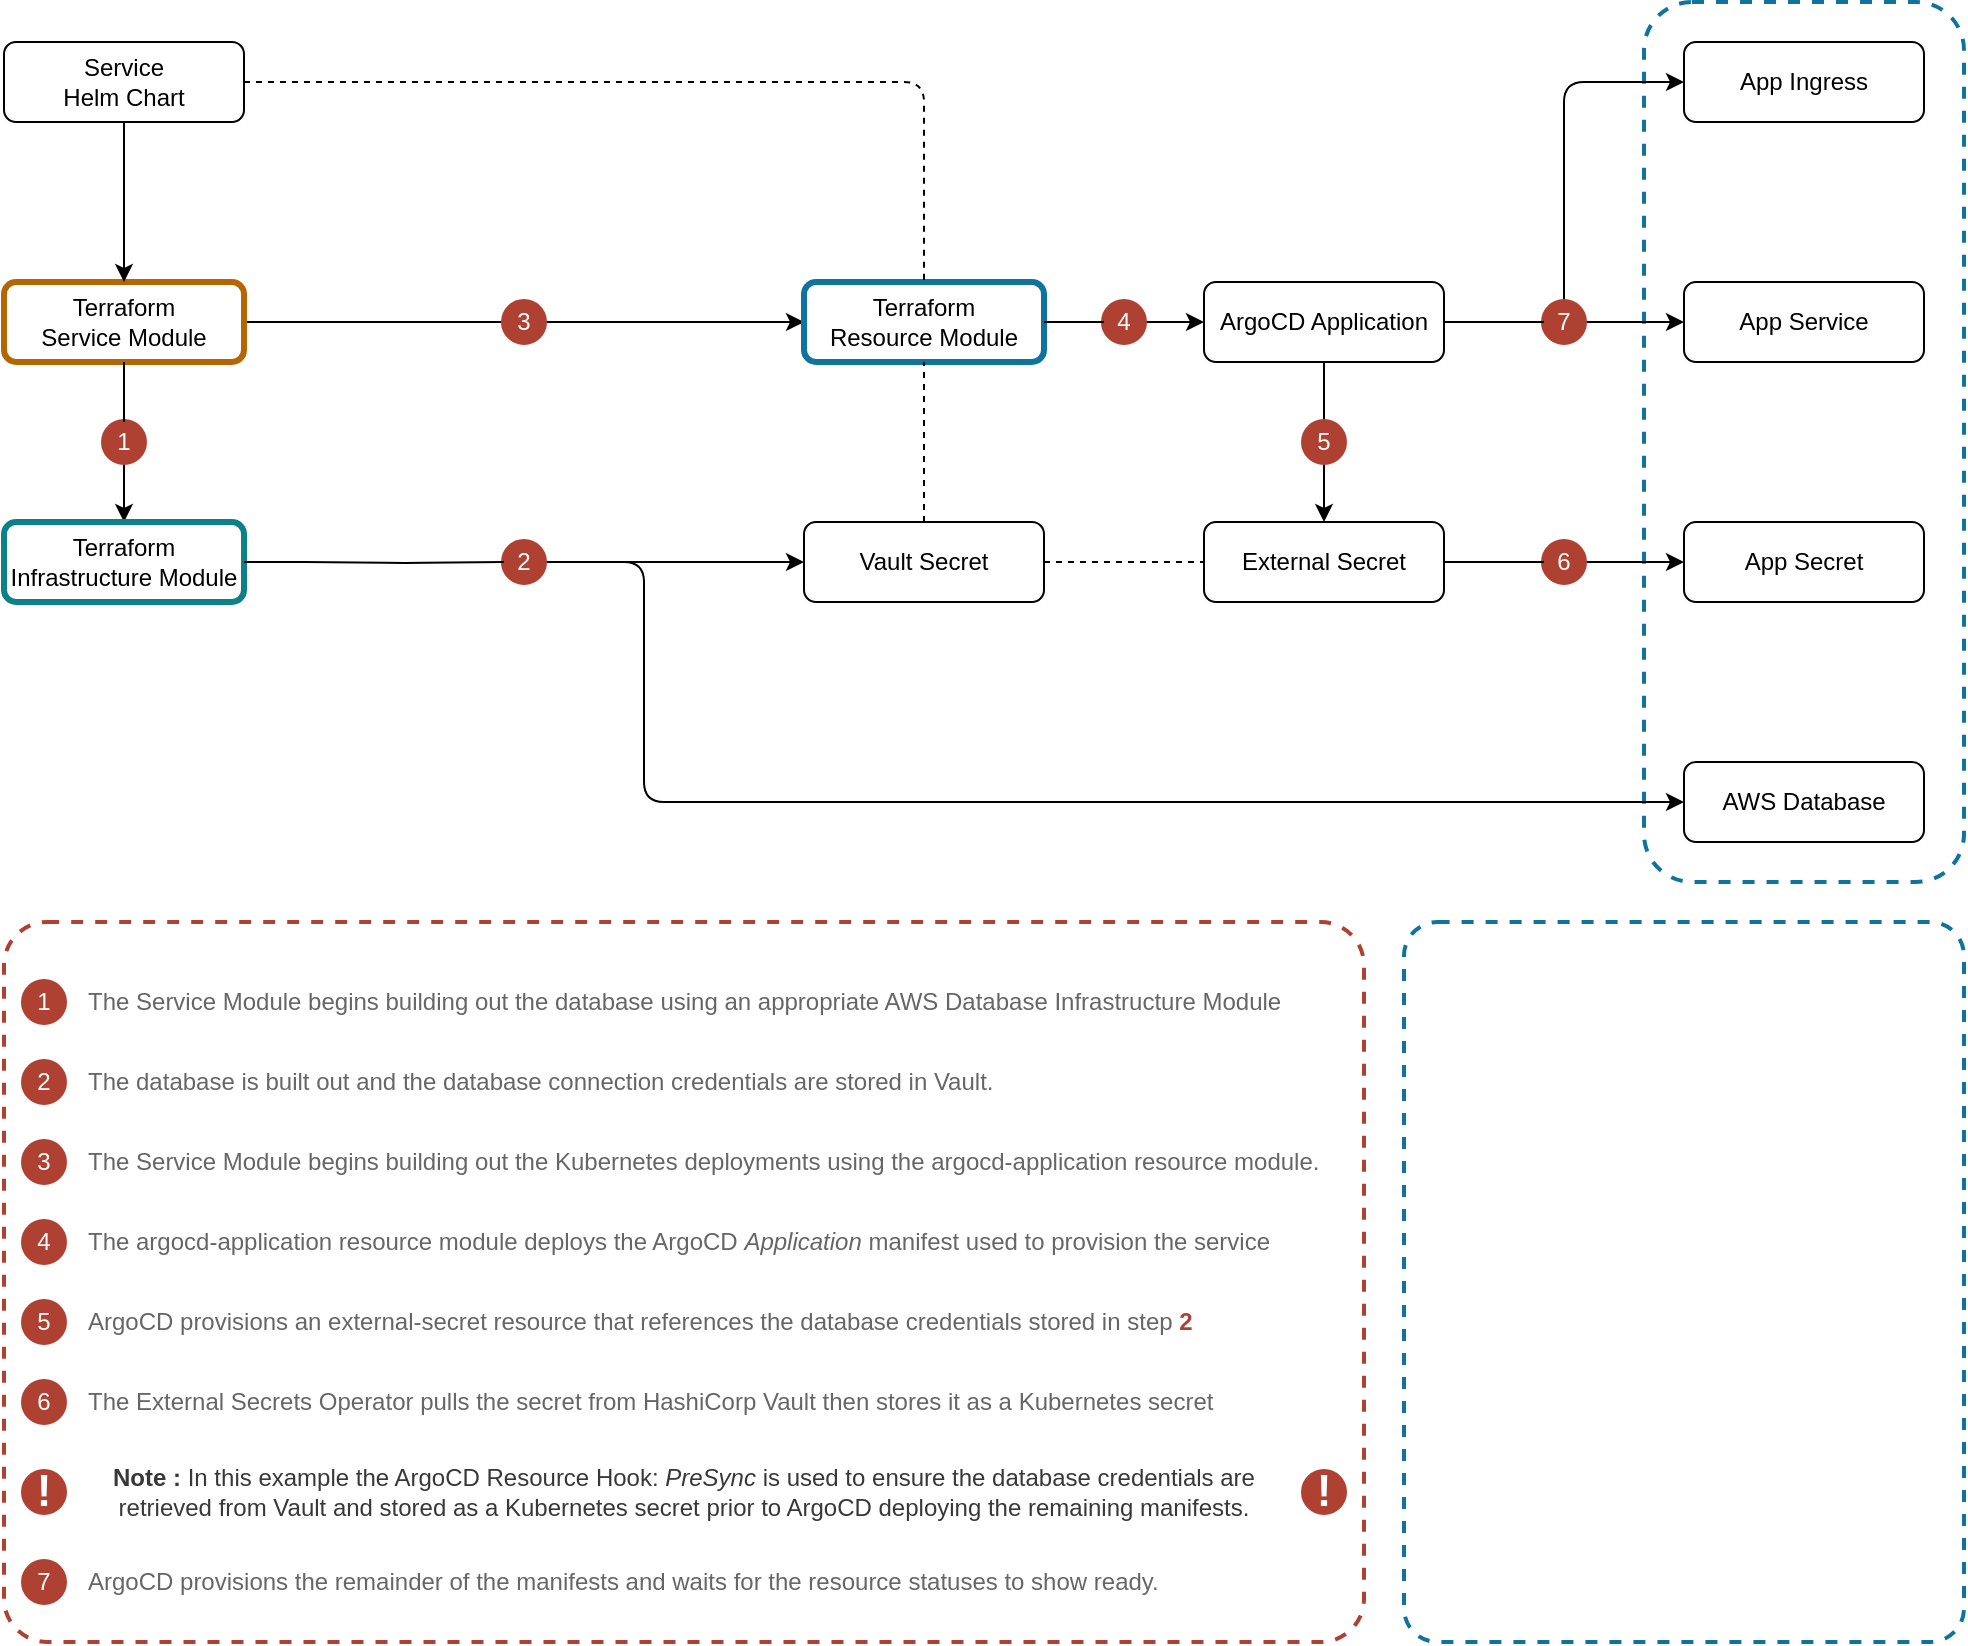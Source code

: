 <mxfile pages="5">
    <diagram id="r7pP4bzJTDtXHIeWpz0c" name="Page-1">
        <mxGraphModel dx="1256" dy="758" grid="1" gridSize="10" guides="1" tooltips="1" connect="1" arrows="1" fold="1" page="1" pageScale="1" pageWidth="1100" pageHeight="850" math="0" shadow="0">
            <root>
                <mxCell id="0"/>
                <mxCell id="1" parent="0"/>
                <mxCell id="IvPFsCvEk4tULA39Jrcx-68" value="" style="rounded=1;whiteSpace=wrap;html=1;fontFamily=Helvetica;strokeWidth=2;fillColor=none;strokeColor=#10739e;dashed=1;" parent="1" vertex="1">
                    <mxGeometry x="860" y="20" width="160" height="440" as="geometry"/>
                </mxCell>
                <mxCell id="IvPFsCvEk4tULA39Jrcx-22" style="edgeStyle=orthogonalEdgeStyle;orthogonalLoop=1;jettySize=auto;html=1;startArrow=none;" parent="1" source="IvPFsCvEk4tULA39Jrcx-32" target="IvPFsCvEk4tULA39Jrcx-16" edge="1">
                    <mxGeometry relative="1" as="geometry"/>
                </mxCell>
                <mxCell id="IvPFsCvEk4tULA39Jrcx-23" style="edgeStyle=orthogonalEdgeStyle;orthogonalLoop=1;jettySize=auto;html=1;" parent="1" source="IvPFsCvEk4tULA39Jrcx-1" target="IvPFsCvEk4tULA39Jrcx-17" edge="1">
                    <mxGeometry relative="1" as="geometry"/>
                </mxCell>
                <mxCell id="IvPFsCvEk4tULA39Jrcx-1" value="Terraform&lt;br&gt;Service Module" style="rounded=1;whiteSpace=wrap;html=1;fillColor=default;strokeColor=#b46504;strokeWidth=3;" parent="1" vertex="1">
                    <mxGeometry x="40" y="160" width="120" height="40" as="geometry"/>
                </mxCell>
                <mxCell id="IvPFsCvEk4tULA39Jrcx-10" style="edgeStyle=orthogonalEdgeStyle;rounded=0;orthogonalLoop=1;jettySize=auto;html=1;" parent="1" source="IvPFsCvEk4tULA39Jrcx-2" target="IvPFsCvEk4tULA39Jrcx-6" edge="1">
                    <mxGeometry relative="1" as="geometry"/>
                </mxCell>
                <mxCell id="IvPFsCvEk4tULA39Jrcx-11" style="edgeStyle=orthogonalEdgeStyle;orthogonalLoop=1;jettySize=auto;html=1;entryX=0;entryY=0.5;entryDx=0;entryDy=0;startArrow=none;" parent="1" source="IvPFsCvEk4tULA39Jrcx-51" target="IvPFsCvEk4tULA39Jrcx-7" edge="1">
                    <mxGeometry relative="1" as="geometry">
                        <Array as="points">
                            <mxPoint x="820" y="60"/>
                        </Array>
                    </mxGeometry>
                </mxCell>
                <mxCell id="IvPFsCvEk4tULA39Jrcx-27" style="edgeStyle=orthogonalEdgeStyle;orthogonalLoop=1;jettySize=auto;html=1;entryX=0.5;entryY=0;entryDx=0;entryDy=0;" parent="1" source="IvPFsCvEk4tULA39Jrcx-2" target="IvPFsCvEk4tULA39Jrcx-26" edge="1">
                    <mxGeometry relative="1" as="geometry"/>
                </mxCell>
                <mxCell id="IvPFsCvEk4tULA39Jrcx-2" value="ArgoCD Application" style="rounded=1;whiteSpace=wrap;html=1;" parent="1" vertex="1">
                    <mxGeometry x="640" y="160" width="120" height="40" as="geometry"/>
                </mxCell>
                <mxCell id="IvPFsCvEk4tULA39Jrcx-28" style="edgeStyle=orthogonalEdgeStyle;orthogonalLoop=1;jettySize=auto;html=1;entryX=0;entryY=0.5;entryDx=0;entryDy=0;dashed=1;endArrow=none;endFill=0;" parent="1" source="IvPFsCvEk4tULA39Jrcx-3" target="IvPFsCvEk4tULA39Jrcx-26" edge="1">
                    <mxGeometry relative="1" as="geometry"/>
                </mxCell>
                <mxCell id="IvPFsCvEk4tULA39Jrcx-3" value="Vault Secret" style="rounded=1;whiteSpace=wrap;html=1;" parent="1" vertex="1">
                    <mxGeometry x="440" y="280" width="120" height="40" as="geometry"/>
                </mxCell>
                <mxCell id="IvPFsCvEk4tULA39Jrcx-4" value="AWS Database" style="rounded=1;whiteSpace=wrap;html=1;" parent="1" vertex="1">
                    <mxGeometry x="880" y="400" width="120" height="40" as="geometry"/>
                </mxCell>
                <mxCell id="IvPFsCvEk4tULA39Jrcx-6" value="App Service" style="rounded=1;whiteSpace=wrap;html=1;" parent="1" vertex="1">
                    <mxGeometry x="880" y="160" width="120" height="40" as="geometry"/>
                </mxCell>
                <mxCell id="IvPFsCvEk4tULA39Jrcx-7" value="App Ingress" style="rounded=1;whiteSpace=wrap;html=1;" parent="1" vertex="1">
                    <mxGeometry x="880" y="40" width="120" height="40" as="geometry"/>
                </mxCell>
                <mxCell id="IvPFsCvEk4tULA39Jrcx-8" value="App Secret" style="rounded=1;whiteSpace=wrap;html=1;" parent="1" vertex="1">
                    <mxGeometry x="880" y="280" width="120" height="40" as="geometry"/>
                </mxCell>
                <mxCell id="IvPFsCvEk4tULA39Jrcx-18" style="edgeStyle=orthogonalEdgeStyle;orthogonalLoop=1;jettySize=auto;html=1;entryX=0;entryY=0.5;entryDx=0;entryDy=0;startArrow=none;" parent="1" source="IvPFsCvEk4tULA39Jrcx-41" target="IvPFsCvEk4tULA39Jrcx-3" edge="1">
                    <mxGeometry relative="1" as="geometry">
                        <mxPoint x="210" y="300" as="sourcePoint"/>
                    </mxGeometry>
                </mxCell>
                <mxCell id="IvPFsCvEk4tULA39Jrcx-19" style="edgeStyle=orthogonalEdgeStyle;orthogonalLoop=1;jettySize=auto;html=1;entryX=0;entryY=0.5;entryDx=0;entryDy=0;startArrow=none;exitX=1;exitY=0.5;exitDx=0;exitDy=0;" parent="1" source="IvPFsCvEk4tULA39Jrcx-41" target="IvPFsCvEk4tULA39Jrcx-4" edge="1">
                    <mxGeometry relative="1" as="geometry">
                        <Array as="points">
                            <mxPoint x="360" y="300"/>
                            <mxPoint x="360" y="420"/>
                        </Array>
                    </mxGeometry>
                </mxCell>
                <mxCell id="IvPFsCvEk4tULA39Jrcx-16" value="Terraform&lt;br&gt;Infrastructure Module" style="rounded=1;whiteSpace=wrap;html=1;fillColor=default;strokeColor=#0e8088;strokeWidth=3;" parent="1" vertex="1">
                    <mxGeometry x="40" y="280" width="120" height="40" as="geometry"/>
                </mxCell>
                <mxCell id="IvPFsCvEk4tULA39Jrcx-20" style="edgeStyle=orthogonalEdgeStyle;orthogonalLoop=1;jettySize=auto;html=1;entryX=0;entryY=0.5;entryDx=0;entryDy=0;startArrow=none;" parent="1" source="IvPFsCvEk4tULA39Jrcx-49" target="IvPFsCvEk4tULA39Jrcx-2" edge="1">
                    <mxGeometry relative="1" as="geometry"/>
                </mxCell>
                <mxCell id="IvPFsCvEk4tULA39Jrcx-17" value="Terraform&lt;br&gt;Resource Module" style="rounded=1;whiteSpace=wrap;html=1;fillColor=default;strokeColor=#10739e;strokeWidth=3;" parent="1" vertex="1">
                    <mxGeometry x="440" y="160" width="120" height="40" as="geometry"/>
                </mxCell>
                <mxCell id="IvPFsCvEk4tULA39Jrcx-29" style="edgeStyle=orthogonalEdgeStyle;orthogonalLoop=1;jettySize=auto;html=1;entryX=0;entryY=0.5;entryDx=0;entryDy=0;startArrow=none;" parent="1" source="IvPFsCvEk4tULA39Jrcx-66" target="IvPFsCvEk4tULA39Jrcx-8" edge="1">
                    <mxGeometry relative="1" as="geometry"/>
                </mxCell>
                <mxCell id="IvPFsCvEk4tULA39Jrcx-26" value="External Secret" style="rounded=1;whiteSpace=wrap;html=1;" parent="1" vertex="1">
                    <mxGeometry x="640" y="280" width="120" height="40" as="geometry"/>
                </mxCell>
                <mxCell id="IvPFsCvEk4tULA39Jrcx-70" style="edgeStyle=orthogonalEdgeStyle;orthogonalLoop=1;jettySize=auto;html=1;entryX=0.5;entryY=0;entryDx=0;entryDy=0;fontFamily=Helvetica;fontColor=#666666;endArrow=classic;endFill=1;strokeWidth=1;" parent="1" source="IvPFsCvEk4tULA39Jrcx-30" target="IvPFsCvEk4tULA39Jrcx-1" edge="1">
                    <mxGeometry relative="1" as="geometry"/>
                </mxCell>
                <mxCell id="IvPFsCvEk4tULA39Jrcx-71" style="edgeStyle=orthogonalEdgeStyle;orthogonalLoop=1;jettySize=auto;html=1;fontFamily=Helvetica;fontColor=#666666;endArrow=none;endFill=0;strokeWidth=1;rounded=1;dashed=1;" parent="1" source="IvPFsCvEk4tULA39Jrcx-30" target="IvPFsCvEk4tULA39Jrcx-17" edge="1">
                    <mxGeometry relative="1" as="geometry"/>
                </mxCell>
                <mxCell id="IvPFsCvEk4tULA39Jrcx-30" value="Service&lt;br&gt;Helm Chart" style="rounded=1;whiteSpace=wrap;html=1;" parent="1" vertex="1">
                    <mxGeometry x="40" y="40" width="120" height="40" as="geometry"/>
                </mxCell>
                <mxCell id="IvPFsCvEk4tULA39Jrcx-32" value="1" style="ellipse;whiteSpace=wrap;html=1;aspect=fixed;strokeWidth=3;fillColor=#AE4132;strokeColor=#ae4132;fontColor=#FFFFFF;fontFamily=Helvetica;" parent="1" vertex="1">
                    <mxGeometry x="90" y="230" width="20" height="20" as="geometry"/>
                </mxCell>
                <mxCell id="IvPFsCvEk4tULA39Jrcx-33" value="" style="edgeStyle=orthogonalEdgeStyle;orthogonalLoop=1;jettySize=auto;html=1;endArrow=none;" parent="1" source="IvPFsCvEk4tULA39Jrcx-1" target="IvPFsCvEk4tULA39Jrcx-32" edge="1">
                    <mxGeometry relative="1" as="geometry">
                        <mxPoint x="100" y="200.0" as="sourcePoint"/>
                        <mxPoint x="100" y="280.0" as="targetPoint"/>
                    </mxGeometry>
                </mxCell>
                <mxCell id="IvPFsCvEk4tULA39Jrcx-35" value="" style="edgeStyle=orthogonalEdgeStyle;orthogonalLoop=1;jettySize=auto;html=1;entryX=0;entryY=0.5;entryDx=0;entryDy=0;endArrow=none;" parent="1" source="IvPFsCvEk4tULA39Jrcx-16" edge="1">
                    <mxGeometry relative="1" as="geometry">
                        <mxPoint x="160" y="300" as="sourcePoint"/>
                        <mxPoint x="190.0" y="300" as="targetPoint"/>
                    </mxGeometry>
                </mxCell>
                <mxCell id="IvPFsCvEk4tULA39Jrcx-36" value="3" style="ellipse;whiteSpace=wrap;html=1;aspect=fixed;strokeWidth=3;fillColor=#AE4132;strokeColor=#ae4132;fontColor=#FFFFFF;fontFamily=Helvetica;" parent="1" vertex="1">
                    <mxGeometry x="290" y="170" width="20" height="20" as="geometry"/>
                </mxCell>
                <mxCell id="IvPFsCvEk4tULA39Jrcx-49" value="4" style="ellipse;whiteSpace=wrap;html=1;aspect=fixed;strokeWidth=3;fillColor=#AE4132;strokeColor=#ae4132;fontColor=#FFFFFF;fontFamily=Helvetica;" parent="1" vertex="1">
                    <mxGeometry x="590" y="170" width="20" height="20" as="geometry"/>
                </mxCell>
                <mxCell id="IvPFsCvEk4tULA39Jrcx-50" value="" style="edgeStyle=orthogonalEdgeStyle;orthogonalLoop=1;jettySize=auto;html=1;entryX=0;entryY=0.5;entryDx=0;entryDy=0;endArrow=none;" parent="1" source="IvPFsCvEk4tULA39Jrcx-17" target="IvPFsCvEk4tULA39Jrcx-49" edge="1">
                    <mxGeometry relative="1" as="geometry">
                        <mxPoint x="560" y="180" as="sourcePoint"/>
                        <mxPoint x="640" y="180" as="targetPoint"/>
                    </mxGeometry>
                </mxCell>
                <mxCell id="IvPFsCvEk4tULA39Jrcx-51" value="7" style="ellipse;whiteSpace=wrap;html=1;aspect=fixed;strokeWidth=3;fillColor=#AE4132;strokeColor=#ae4132;fontColor=#FFFFFF;fontFamily=Helvetica;" parent="1" vertex="1">
                    <mxGeometry x="810" y="170" width="20" height="20" as="geometry"/>
                </mxCell>
                <mxCell id="IvPFsCvEk4tULA39Jrcx-52" value="" style="edgeStyle=orthogonalEdgeStyle;orthogonalLoop=1;jettySize=auto;html=1;entryX=0;entryY=0.5;entryDx=0;entryDy=0;endArrow=none;" parent="1" source="IvPFsCvEk4tULA39Jrcx-2" target="IvPFsCvEk4tULA39Jrcx-51" edge="1">
                    <mxGeometry relative="1" as="geometry">
                        <mxPoint x="760" y="180" as="sourcePoint"/>
                        <mxPoint x="880" y="60" as="targetPoint"/>
                    </mxGeometry>
                </mxCell>
                <mxCell id="IvPFsCvEk4tULA39Jrcx-53" value="5" style="ellipse;whiteSpace=wrap;html=1;aspect=fixed;strokeWidth=3;fillColor=#AE4132;strokeColor=#ae4132;fontColor=#FFFFFF;fontFamily=Helvetica;" parent="1" vertex="1">
                    <mxGeometry x="690" y="230" width="20" height="20" as="geometry"/>
                </mxCell>
                <mxCell id="IvPFsCvEk4tULA39Jrcx-69" style="edgeStyle=orthogonalEdgeStyle;orthogonalLoop=1;jettySize=auto;html=1;entryX=0.5;entryY=1;entryDx=0;entryDy=0;dashed=1;fontFamily=Helvetica;fontColor=#666666;endArrow=none;endFill=0;strokeWidth=1;exitX=0.5;exitY=0;exitDx=0;exitDy=0;" parent="1" source="IvPFsCvEk4tULA39Jrcx-3" target="IvPFsCvEk4tULA39Jrcx-17" edge="1">
                    <mxGeometry relative="1" as="geometry">
                        <Array as="points">
                            <mxPoint x="500" y="260"/>
                            <mxPoint x="500" y="260"/>
                        </Array>
                    </mxGeometry>
                </mxCell>
                <mxCell id="IvPFsCvEk4tULA39Jrcx-41" value="2" style="ellipse;whiteSpace=wrap;html=1;aspect=fixed;strokeWidth=3;fillColor=#AE4132;strokeColor=#ae4132;fontColor=#FFFFFF;fontFamily=Helvetica;" parent="1" vertex="1">
                    <mxGeometry x="290" y="290" width="20" height="20" as="geometry"/>
                </mxCell>
                <mxCell id="IvPFsCvEk4tULA39Jrcx-56" value="" style="edgeStyle=orthogonalEdgeStyle;orthogonalLoop=1;jettySize=auto;html=1;entryX=0;entryY=0.5;entryDx=0;entryDy=0;startArrow=none;endArrow=none;" parent="1" target="IvPFsCvEk4tULA39Jrcx-41" edge="1">
                    <mxGeometry relative="1" as="geometry">
                        <mxPoint x="190" y="300" as="sourcePoint"/>
                        <mxPoint x="440" y="300" as="targetPoint"/>
                    </mxGeometry>
                </mxCell>
                <mxCell id="IvPFsCvEk4tULA39Jrcx-66" value="6" style="ellipse;whiteSpace=wrap;html=1;aspect=fixed;strokeWidth=3;fillColor=#AE4132;strokeColor=#ae4132;fontColor=#FFFFFF;fontFamily=Helvetica;" parent="1" vertex="1">
                    <mxGeometry x="810" y="290" width="20" height="20" as="geometry"/>
                </mxCell>
                <mxCell id="IvPFsCvEk4tULA39Jrcx-67" value="" style="edgeStyle=orthogonalEdgeStyle;orthogonalLoop=1;jettySize=auto;html=1;entryX=0;entryY=0.5;entryDx=0;entryDy=0;endArrow=none;" parent="1" source="IvPFsCvEk4tULA39Jrcx-26" target="IvPFsCvEk4tULA39Jrcx-66" edge="1">
                    <mxGeometry relative="1" as="geometry">
                        <mxPoint x="760.0" y="300" as="sourcePoint"/>
                        <mxPoint x="880" y="300" as="targetPoint"/>
                    </mxGeometry>
                </mxCell>
                <mxCell id="IvPFsCvEk4tULA39Jrcx-84" value="" style="rounded=1;whiteSpace=wrap;html=1;fontFamily=Helvetica;strokeWidth=2;fillColor=none;strokeColor=#10739e;dashed=1;arcSize=6;" parent="1" vertex="1">
                    <mxGeometry x="740" y="480" width="280" height="360" as="geometry"/>
                </mxCell>
                <mxCell id="IvPFsCvEk4tULA39Jrcx-82" value="" style="rounded=1;whiteSpace=wrap;html=1;dashed=1;fontFamily=Helvetica;strokeWidth=2;fillColor=none;arcSize=6;strokeColor=#ae4132;" parent="1" vertex="1">
                    <mxGeometry x="40" y="480" width="680" height="360" as="geometry"/>
                </mxCell>
                <mxCell id="IvPFsCvEk4tULA39Jrcx-89" value="" style="group" parent="1" vertex="1" connectable="0">
                    <mxGeometry x="50" y="500" width="670" height="40" as="geometry"/>
                </mxCell>
                <mxCell id="IvPFsCvEk4tULA39Jrcx-57" value="1" style="ellipse;whiteSpace=wrap;html=1;aspect=fixed;strokeWidth=3;fillColor=#AE4132;strokeColor=#ae4132;fontColor=#FFFFFF;fontFamily=Helvetica;" parent="IvPFsCvEk4tULA39Jrcx-89" vertex="1">
                    <mxGeometry y="10" width="20" height="20" as="geometry"/>
                </mxCell>
                <mxCell id="IvPFsCvEk4tULA39Jrcx-58" value="The Service Module begins building out the database using an appropriate AWS Database Infrastructure Module" style="text;html=1;strokeColor=none;fillColor=none;align=left;verticalAlign=middle;whiteSpace=wrap;rounded=0;fontFamily=Helvetica;fontColor=#666666;" parent="IvPFsCvEk4tULA39Jrcx-89" vertex="1">
                    <mxGeometry x="30" width="640" height="40" as="geometry"/>
                </mxCell>
                <mxCell id="IvPFsCvEk4tULA39Jrcx-90" value="" style="group" parent="1" vertex="1" connectable="0">
                    <mxGeometry x="50" y="540" width="670" height="40" as="geometry"/>
                </mxCell>
                <mxCell id="IvPFsCvEk4tULA39Jrcx-59" value="2" style="ellipse;whiteSpace=wrap;html=1;aspect=fixed;strokeWidth=3;fillColor=#AE4132;strokeColor=#ae4132;fontColor=#FFFFFF;fontFamily=Helvetica;" parent="IvPFsCvEk4tULA39Jrcx-90" vertex="1">
                    <mxGeometry y="10" width="20" height="20" as="geometry"/>
                </mxCell>
                <mxCell id="IvPFsCvEk4tULA39Jrcx-62" value="The database is built out and the database connection credentials are stored in Vault." style="text;html=1;strokeColor=none;fillColor=none;align=left;verticalAlign=middle;whiteSpace=wrap;rounded=0;fontFamily=Helvetica;fontColor=#666666;" parent="IvPFsCvEk4tULA39Jrcx-90" vertex="1">
                    <mxGeometry x="30" width="640" height="40" as="geometry"/>
                </mxCell>
                <mxCell id="IvPFsCvEk4tULA39Jrcx-91" value="" style="group" parent="1" vertex="1" connectable="0">
                    <mxGeometry x="50" y="580" width="670" height="40" as="geometry"/>
                </mxCell>
                <mxCell id="IvPFsCvEk4tULA39Jrcx-64" value="3" style="ellipse;whiteSpace=wrap;html=1;aspect=fixed;strokeWidth=3;fillColor=#AE4132;strokeColor=#ae4132;fontColor=#FFFFFF;fontFamily=Helvetica;" parent="IvPFsCvEk4tULA39Jrcx-91" vertex="1">
                    <mxGeometry y="10" width="20" height="20" as="geometry"/>
                </mxCell>
                <mxCell id="IvPFsCvEk4tULA39Jrcx-65" value="The Service Module begins building out the Kubernetes deployments using the argocd-application resource module." style="text;html=1;strokeColor=none;fillColor=none;align=left;verticalAlign=middle;whiteSpace=wrap;rounded=0;fontFamily=Helvetica;fontColor=#666666;" parent="IvPFsCvEk4tULA39Jrcx-91" vertex="1">
                    <mxGeometry x="30" width="640" height="40" as="geometry"/>
                </mxCell>
                <mxCell id="IvPFsCvEk4tULA39Jrcx-92" value="" style="group" parent="1" vertex="1" connectable="0">
                    <mxGeometry x="50" y="620" width="670" height="40" as="geometry"/>
                </mxCell>
                <mxCell id="IvPFsCvEk4tULA39Jrcx-73" value="4" style="ellipse;whiteSpace=wrap;html=1;aspect=fixed;strokeWidth=3;fillColor=#AE4132;strokeColor=#ae4132;fontColor=#FFFFFF;fontFamily=Helvetica;" parent="IvPFsCvEk4tULA39Jrcx-92" vertex="1">
                    <mxGeometry y="10" width="20" height="20" as="geometry"/>
                </mxCell>
                <mxCell id="IvPFsCvEk4tULA39Jrcx-74" value="The argocd-application resource module deploys the ArgoCD &lt;i&gt;Application&lt;/i&gt;&amp;nbsp;manifest used to provision the service" style="text;html=1;strokeColor=none;fillColor=none;align=left;verticalAlign=middle;whiteSpace=wrap;rounded=0;fontFamily=Helvetica;fontColor=#666666;" parent="IvPFsCvEk4tULA39Jrcx-92" vertex="1">
                    <mxGeometry x="30" width="640" height="40" as="geometry"/>
                </mxCell>
                <mxCell id="IvPFsCvEk4tULA39Jrcx-93" value="" style="group" parent="1" vertex="1" connectable="0">
                    <mxGeometry x="50" y="660" width="670" height="40" as="geometry"/>
                </mxCell>
                <mxCell id="IvPFsCvEk4tULA39Jrcx-76" value="5" style="ellipse;whiteSpace=wrap;html=1;aspect=fixed;strokeWidth=3;fillColor=#AE4132;strokeColor=#ae4132;fontColor=#FFFFFF;fontFamily=Helvetica;" parent="IvPFsCvEk4tULA39Jrcx-93" vertex="1">
                    <mxGeometry y="10" width="20" height="20" as="geometry"/>
                </mxCell>
                <mxCell id="IvPFsCvEk4tULA39Jrcx-77" value="ArgoCD provisions an external-secret resource that references the database credentials stored in step &lt;b&gt;&lt;font color=&quot;#ae4132&quot;&gt;2&lt;/font&gt;&lt;/b&gt;&lt;b&gt;&lt;font color=&quot;#ae4132&quot;&gt;&lt;br&gt;&lt;/font&gt;&lt;/b&gt;" style="text;html=1;strokeColor=none;fillColor=none;align=left;verticalAlign=middle;whiteSpace=wrap;rounded=0;fontFamily=Helvetica;fontColor=#666666;" parent="IvPFsCvEk4tULA39Jrcx-93" vertex="1">
                    <mxGeometry x="30" width="640" height="40" as="geometry"/>
                </mxCell>
                <mxCell id="IvPFsCvEk4tULA39Jrcx-94" value="" style="group" parent="1" vertex="1" connectable="0">
                    <mxGeometry x="50" y="700" width="670" height="40" as="geometry"/>
                </mxCell>
                <mxCell id="IvPFsCvEk4tULA39Jrcx-78" value="6" style="ellipse;whiteSpace=wrap;html=1;aspect=fixed;strokeWidth=3;fillColor=#AE4132;strokeColor=#ae4132;fontColor=#FFFFFF;fontFamily=Helvetica;" parent="IvPFsCvEk4tULA39Jrcx-94" vertex="1">
                    <mxGeometry y="10" width="20" height="20" as="geometry"/>
                </mxCell>
                <mxCell id="IvPFsCvEk4tULA39Jrcx-79" value="The External Secrets Operator pulls the secret from HashiCorp Vault then stores it as a Kubernetes secret" style="text;html=1;strokeColor=none;fillColor=none;align=left;verticalAlign=middle;whiteSpace=wrap;rounded=0;fontFamily=Helvetica;fontColor=#666666;" parent="IvPFsCvEk4tULA39Jrcx-94" vertex="1">
                    <mxGeometry x="30" width="640" height="40" as="geometry"/>
                </mxCell>
                <mxCell id="IvPFsCvEk4tULA39Jrcx-95" value="" style="group" parent="1" vertex="1" connectable="0">
                    <mxGeometry x="50" y="790" width="670" height="40" as="geometry"/>
                </mxCell>
                <mxCell id="IvPFsCvEk4tULA39Jrcx-80" value="7" style="ellipse;whiteSpace=wrap;html=1;aspect=fixed;strokeWidth=3;fillColor=#AE4132;strokeColor=#ae4132;fontColor=#FFFFFF;fontFamily=Helvetica;" parent="IvPFsCvEk4tULA39Jrcx-95" vertex="1">
                    <mxGeometry y="10" width="20" height="20" as="geometry"/>
                </mxCell>
                <mxCell id="IvPFsCvEk4tULA39Jrcx-81" value="ArgoCD provisions the remainder of the manifests and waits for the resource statuses to show ready." style="text;html=1;strokeColor=none;fillColor=none;align=left;verticalAlign=middle;whiteSpace=wrap;rounded=0;fontFamily=Helvetica;fontColor=#666666;" parent="IvPFsCvEk4tULA39Jrcx-95" vertex="1">
                    <mxGeometry x="30" width="641" height="40" as="geometry"/>
                </mxCell>
                <mxCell id="IvPFsCvEk4tULA39Jrcx-96" value="" style="group" parent="1" vertex="1" connectable="0">
                    <mxGeometry x="50" y="750" width="660" height="30" as="geometry"/>
                </mxCell>
                <mxCell id="IvPFsCvEk4tULA39Jrcx-86" value="&lt;font color=&quot;#383838&quot;&gt;&lt;b style=&quot;&quot;&gt;Note :&amp;nbsp;&lt;/b&gt;In this example the ArgoCD Resource Hook:&amp;nbsp;&lt;i style=&quot;&quot;&gt;PreSync&lt;/i&gt;&amp;nbsp;is used to ensure the database credentials are retrieved from Vault and stored as a Kubernetes secret prior to ArgoCD deploying the remaining manifests.&lt;/font&gt;" style="text;html=1;strokeColor=none;fillColor=none;align=center;verticalAlign=middle;whiteSpace=wrap;rounded=0;dashed=1;fontFamily=Helvetica;fontColor=none;" parent="IvPFsCvEk4tULA39Jrcx-96" vertex="1">
                    <mxGeometry x="30" width="600" height="30" as="geometry"/>
                </mxCell>
                <mxCell id="IvPFsCvEk4tULA39Jrcx-87" value="&lt;font style=&quot;font-size: 22px;&quot;&gt;&lt;b&gt;!&lt;/b&gt;&lt;/font&gt;" style="ellipse;whiteSpace=wrap;html=1;aspect=fixed;strokeWidth=3;fillColor=#AE4132;strokeColor=#ae4132;fontColor=#FFFFFF;fontFamily=Helvetica;" parent="IvPFsCvEk4tULA39Jrcx-96" vertex="1">
                    <mxGeometry y="5" width="20" height="20" as="geometry"/>
                </mxCell>
                <mxCell id="IvPFsCvEk4tULA39Jrcx-88" value="&lt;font style=&quot;font-size: 22px;&quot;&gt;&lt;b&gt;!&lt;/b&gt;&lt;/font&gt;" style="ellipse;whiteSpace=wrap;html=1;aspect=fixed;strokeWidth=3;fillColor=#AE4132;strokeColor=#ae4132;fontColor=#FFFFFF;fontFamily=Helvetica;" parent="IvPFsCvEk4tULA39Jrcx-96" vertex="1">
                    <mxGeometry x="640" y="5" width="20" height="20" as="geometry"/>
                </mxCell>
            </root>
        </mxGraphModel>
    </diagram>
    <diagram id="UMDwFP5kYhsQPMkwSOR9" name="Page-2">
        <mxGraphModel dx="1256" dy="758" grid="1" gridSize="10" guides="1" tooltips="1" connect="1" arrows="1" fold="1" page="1" pageScale="1" pageWidth="1100" pageHeight="850" math="0" shadow="0">
            <root>
                <mxCell id="0"/>
                <mxCell id="1" parent="0"/>
                <mxCell id="aCuxea5ZrcYa3IXeUISk-1" value="" style="rounded=1;whiteSpace=wrap;html=1;fontFamily=Helvetica;strokeWidth=2;fillColor=none;strokeColor=#10739e;dashed=1;" parent="1" vertex="1">
                    <mxGeometry x="860" y="20" width="160" height="440" as="geometry"/>
                </mxCell>
                <mxCell id="aCuxea5ZrcYa3IXeUISk-2" style="edgeStyle=orthogonalEdgeStyle;orthogonalLoop=1;jettySize=auto;html=1;startArrow=none;" parent="1" source="aCuxea5ZrcYa3IXeUISk-25" target="aCuxea5ZrcYa3IXeUISk-17" edge="1">
                    <mxGeometry relative="1" as="geometry"/>
                </mxCell>
                <mxCell id="aCuxea5ZrcYa3IXeUISk-3" style="edgeStyle=orthogonalEdgeStyle;orthogonalLoop=1;jettySize=auto;html=1;" parent="1" source="aCuxea5ZrcYa3IXeUISk-4" target="aCuxea5ZrcYa3IXeUISk-19" edge="1">
                    <mxGeometry relative="1" as="geometry"/>
                </mxCell>
                <mxCell id="aCuxea5ZrcYa3IXeUISk-4" value="Terraform&lt;br&gt;Service Module" style="rounded=1;whiteSpace=wrap;html=1;fillColor=default;strokeColor=#b46504;strokeWidth=3;" parent="1" vertex="1">
                    <mxGeometry x="40" y="160" width="120" height="40" as="geometry"/>
                </mxCell>
                <mxCell id="aCuxea5ZrcYa3IXeUISk-5" style="edgeStyle=orthogonalEdgeStyle;rounded=0;orthogonalLoop=1;jettySize=auto;html=1;startArrow=none;" parent="1" source="aCuxea5ZrcYa3IXeUISk-31" target="aCuxea5ZrcYa3IXeUISk-12" edge="1">
                    <mxGeometry relative="1" as="geometry"/>
                </mxCell>
                <mxCell id="aCuxea5ZrcYa3IXeUISk-6" style="edgeStyle=orthogonalEdgeStyle;orthogonalLoop=1;jettySize=auto;html=1;entryX=0;entryY=0.5;entryDx=0;entryDy=0;startArrow=none;" parent="1" source="aCuxea5ZrcYa3IXeUISk-31" target="aCuxea5ZrcYa3IXeUISk-13" edge="1">
                    <mxGeometry relative="1" as="geometry">
                        <Array as="points">
                            <mxPoint x="840" y="180"/>
                            <mxPoint x="840" y="60"/>
                        </Array>
                    </mxGeometry>
                </mxCell>
                <mxCell id="aCuxea5ZrcYa3IXeUISk-7" style="edgeStyle=orthogonalEdgeStyle;orthogonalLoop=1;jettySize=auto;html=1;entryX=0.5;entryY=0;entryDx=0;entryDy=0;" parent="1" source="aCuxea5ZrcYa3IXeUISk-8" target="aCuxea5ZrcYa3IXeUISk-21" edge="1">
                    <mxGeometry relative="1" as="geometry"/>
                </mxCell>
                <mxCell id="aCuxea5ZrcYa3IXeUISk-8" value="ArgoCD Application" style="rounded=1;whiteSpace=wrap;html=1;" parent="1" vertex="1">
                    <mxGeometry x="640" y="160" width="120" height="40" as="geometry"/>
                </mxCell>
                <mxCell id="aCuxea5ZrcYa3IXeUISk-9" style="edgeStyle=orthogonalEdgeStyle;orthogonalLoop=1;jettySize=auto;html=1;entryX=0;entryY=0.5;entryDx=0;entryDy=0;dashed=1;endArrow=none;endFill=0;" parent="1" source="aCuxea5ZrcYa3IXeUISk-10" target="aCuxea5ZrcYa3IXeUISk-21" edge="1">
                    <mxGeometry relative="1" as="geometry"/>
                </mxCell>
                <mxCell id="aCuxea5ZrcYa3IXeUISk-10" value="Vault Secret" style="rounded=1;whiteSpace=wrap;html=1;" parent="1" vertex="1">
                    <mxGeometry x="440" y="280" width="120" height="40" as="geometry"/>
                </mxCell>
                <mxCell id="aCuxea5ZrcYa3IXeUISk-11" value="AWS Database" style="rounded=1;whiteSpace=wrap;html=1;" parent="1" vertex="1">
                    <mxGeometry x="880" y="400" width="120" height="40" as="geometry"/>
                </mxCell>
                <mxCell id="aCuxea5ZrcYa3IXeUISk-12" value="App Service" style="rounded=1;whiteSpace=wrap;html=1;" parent="1" vertex="1">
                    <mxGeometry x="880" y="160" width="120" height="40" as="geometry"/>
                </mxCell>
                <mxCell id="aCuxea5ZrcYa3IXeUISk-13" value="App Ingress" style="rounded=1;whiteSpace=wrap;html=1;" parent="1" vertex="1">
                    <mxGeometry x="880" y="40" width="120" height="40" as="geometry"/>
                </mxCell>
                <mxCell id="aCuxea5ZrcYa3IXeUISk-14" value="App Secret" style="rounded=1;whiteSpace=wrap;html=1;" parent="1" vertex="1">
                    <mxGeometry x="880" y="280" width="120" height="40" as="geometry"/>
                </mxCell>
                <mxCell id="aCuxea5ZrcYa3IXeUISk-15" style="edgeStyle=orthogonalEdgeStyle;orthogonalLoop=1;jettySize=auto;html=1;entryX=0;entryY=0.5;entryDx=0;entryDy=0;startArrow=none;" parent="1" source="aCuxea5ZrcYa3IXeUISk-35" target="aCuxea5ZrcYa3IXeUISk-10" edge="1">
                    <mxGeometry relative="1" as="geometry">
                        <mxPoint x="210" y="300" as="sourcePoint"/>
                    </mxGeometry>
                </mxCell>
                <mxCell id="aCuxea5ZrcYa3IXeUISk-16" style="edgeStyle=orthogonalEdgeStyle;orthogonalLoop=1;jettySize=auto;html=1;entryX=0;entryY=0.5;entryDx=0;entryDy=0;startArrow=none;exitX=1;exitY=0.5;exitDx=0;exitDy=0;" parent="1" source="aCuxea5ZrcYa3IXeUISk-35" target="aCuxea5ZrcYa3IXeUISk-11" edge="1">
                    <mxGeometry relative="1" as="geometry">
                        <Array as="points">
                            <mxPoint x="360" y="300"/>
                            <mxPoint x="360" y="420"/>
                        </Array>
                    </mxGeometry>
                </mxCell>
                <mxCell id="aCuxea5ZrcYa3IXeUISk-17" value="Terraform&lt;br&gt;Infrastructure Module" style="rounded=1;whiteSpace=wrap;html=1;fillColor=default;strokeColor=#0e8088;strokeWidth=3;" parent="1" vertex="1">
                    <mxGeometry x="40" y="280" width="120" height="40" as="geometry"/>
                </mxCell>
                <mxCell id="aCuxea5ZrcYa3IXeUISk-18" style="edgeStyle=orthogonalEdgeStyle;orthogonalLoop=1;jettySize=auto;html=1;entryX=0;entryY=0.5;entryDx=0;entryDy=0;startArrow=none;" parent="1" source="aCuxea5ZrcYa3IXeUISk-29" target="aCuxea5ZrcYa3IXeUISk-8" edge="1">
                    <mxGeometry relative="1" as="geometry"/>
                </mxCell>
                <mxCell id="aCuxea5ZrcYa3IXeUISk-19" value="Terraform&lt;br&gt;Resource Module" style="rounded=1;whiteSpace=wrap;html=1;fillColor=default;strokeColor=#10739e;strokeWidth=3;" parent="1" vertex="1">
                    <mxGeometry x="440" y="160" width="120" height="40" as="geometry"/>
                </mxCell>
                <mxCell id="aCuxea5ZrcYa3IXeUISk-20" style="edgeStyle=orthogonalEdgeStyle;orthogonalLoop=1;jettySize=auto;html=1;entryX=0;entryY=0.5;entryDx=0;entryDy=0;startArrow=none;" parent="1" source="aCuxea5ZrcYa3IXeUISk-37" target="aCuxea5ZrcYa3IXeUISk-14" edge="1">
                    <mxGeometry relative="1" as="geometry"/>
                </mxCell>
                <mxCell id="aCuxea5ZrcYa3IXeUISk-21" value="External Secret" style="rounded=1;whiteSpace=wrap;html=1;" parent="1" vertex="1">
                    <mxGeometry x="640" y="280" width="120" height="40" as="geometry"/>
                </mxCell>
                <mxCell id="aCuxea5ZrcYa3IXeUISk-22" style="edgeStyle=orthogonalEdgeStyle;orthogonalLoop=1;jettySize=auto;html=1;entryX=0.5;entryY=0;entryDx=0;entryDy=0;fontFamily=Helvetica;fontColor=#666666;endArrow=classic;endFill=1;strokeWidth=1;" parent="1" source="aCuxea5ZrcYa3IXeUISk-24" target="aCuxea5ZrcYa3IXeUISk-4" edge="1">
                    <mxGeometry relative="1" as="geometry"/>
                </mxCell>
                <mxCell id="aCuxea5ZrcYa3IXeUISk-23" style="edgeStyle=orthogonalEdgeStyle;orthogonalLoop=1;jettySize=auto;html=1;fontFamily=Helvetica;fontColor=#666666;endArrow=none;endFill=0;strokeWidth=1;rounded=1;dashed=1;" parent="1" source="aCuxea5ZrcYa3IXeUISk-24" target="aCuxea5ZrcYa3IXeUISk-19" edge="1">
                    <mxGeometry relative="1" as="geometry"/>
                </mxCell>
                <mxCell id="aCuxea5ZrcYa3IXeUISk-24" value="Service&lt;br&gt;Helm Chart" style="rounded=1;whiteSpace=wrap;html=1;" parent="1" vertex="1">
                    <mxGeometry x="40" y="40" width="120" height="40" as="geometry"/>
                </mxCell>
                <mxCell id="aCuxea5ZrcYa3IXeUISk-26" value="" style="edgeStyle=orthogonalEdgeStyle;orthogonalLoop=1;jettySize=auto;html=1;endArrow=none;" parent="1" source="aCuxea5ZrcYa3IXeUISk-4" target="aCuxea5ZrcYa3IXeUISk-25" edge="1">
                    <mxGeometry relative="1" as="geometry">
                        <mxPoint x="100" y="200.0" as="sourcePoint"/>
                        <mxPoint x="100" y="280.0" as="targetPoint"/>
                    </mxGeometry>
                </mxCell>
                <mxCell id="aCuxea5ZrcYa3IXeUISk-27" value="" style="edgeStyle=orthogonalEdgeStyle;orthogonalLoop=1;jettySize=auto;html=1;entryX=0;entryY=0.5;entryDx=0;entryDy=0;endArrow=none;" parent="1" source="aCuxea5ZrcYa3IXeUISk-17" edge="1">
                    <mxGeometry relative="1" as="geometry">
                        <mxPoint x="160" y="300" as="sourcePoint"/>
                        <mxPoint x="190.0" y="300" as="targetPoint"/>
                    </mxGeometry>
                </mxCell>
                <mxCell id="aCuxea5ZrcYa3IXeUISk-28" value="3" style="ellipse;whiteSpace=wrap;html=1;aspect=fixed;strokeWidth=3;fillColor=#AE4132;strokeColor=#ae4132;fontColor=#FFFFFF;fontFamily=Helvetica;" parent="1" vertex="1">
                    <mxGeometry x="290" y="170" width="20" height="20" as="geometry"/>
                </mxCell>
                <mxCell id="aCuxea5ZrcYa3IXeUISk-29" value="4" style="ellipse;whiteSpace=wrap;html=1;aspect=fixed;strokeWidth=3;fillColor=#AE4132;strokeColor=#ae4132;fontColor=#FFFFFF;fontFamily=Helvetica;" parent="1" vertex="1">
                    <mxGeometry x="590" y="170" width="20" height="20" as="geometry"/>
                </mxCell>
                <mxCell id="aCuxea5ZrcYa3IXeUISk-30" value="" style="edgeStyle=orthogonalEdgeStyle;orthogonalLoop=1;jettySize=auto;html=1;entryX=0;entryY=0.5;entryDx=0;entryDy=0;endArrow=none;" parent="1" source="aCuxea5ZrcYa3IXeUISk-19" target="aCuxea5ZrcYa3IXeUISk-29" edge="1">
                    <mxGeometry relative="1" as="geometry">
                        <mxPoint x="560" y="180" as="sourcePoint"/>
                        <mxPoint x="640" y="180" as="targetPoint"/>
                    </mxGeometry>
                </mxCell>
                <mxCell id="aCuxea5ZrcYa3IXeUISk-32" value="" style="edgeStyle=orthogonalEdgeStyle;orthogonalLoop=1;jettySize=auto;html=1;entryX=0;entryY=0.5;entryDx=0;entryDy=0;endArrow=none;" parent="1" source="aCuxea5ZrcYa3IXeUISk-8" target="aCuxea5ZrcYa3IXeUISk-31" edge="1">
                    <mxGeometry relative="1" as="geometry">
                        <mxPoint x="760" y="180" as="sourcePoint"/>
                        <mxPoint x="880" y="60" as="targetPoint"/>
                    </mxGeometry>
                </mxCell>
                <mxCell id="aCuxea5ZrcYa3IXeUISk-34" style="edgeStyle=orthogonalEdgeStyle;orthogonalLoop=1;jettySize=auto;html=1;entryX=0.5;entryY=1;entryDx=0;entryDy=0;dashed=1;fontFamily=Helvetica;fontColor=#666666;endArrow=none;endFill=0;strokeWidth=1;exitX=0.5;exitY=0;exitDx=0;exitDy=0;" parent="1" source="aCuxea5ZrcYa3IXeUISk-10" target="aCuxea5ZrcYa3IXeUISk-19" edge="1">
                    <mxGeometry relative="1" as="geometry">
                        <Array as="points">
                            <mxPoint x="500" y="260"/>
                            <mxPoint x="500" y="260"/>
                        </Array>
                    </mxGeometry>
                </mxCell>
                <mxCell id="aCuxea5ZrcYa3IXeUISk-35" value="2" style="ellipse;whiteSpace=wrap;html=1;aspect=fixed;strokeWidth=3;fillColor=#AE4132;strokeColor=#ae4132;fontColor=#FFFFFF;fontFamily=Helvetica;" parent="1" vertex="1">
                    <mxGeometry x="290" y="290" width="20" height="20" as="geometry"/>
                </mxCell>
                <mxCell id="aCuxea5ZrcYa3IXeUISk-36" value="" style="edgeStyle=orthogonalEdgeStyle;orthogonalLoop=1;jettySize=auto;html=1;entryX=0;entryY=0.5;entryDx=0;entryDy=0;startArrow=none;endArrow=none;" parent="1" target="aCuxea5ZrcYa3IXeUISk-35" edge="1">
                    <mxGeometry relative="1" as="geometry">
                        <mxPoint x="190" y="300" as="sourcePoint"/>
                        <mxPoint x="440" y="300" as="targetPoint"/>
                    </mxGeometry>
                </mxCell>
                <mxCell id="aCuxea5ZrcYa3IXeUISk-37" value="6" style="ellipse;whiteSpace=wrap;html=1;aspect=fixed;strokeWidth=3;fillColor=#AE4132;strokeColor=#ae4132;fontColor=#FFFFFF;fontFamily=Helvetica;" parent="1" vertex="1">
                    <mxGeometry x="790" y="290" width="20" height="20" as="geometry"/>
                </mxCell>
                <mxCell id="aCuxea5ZrcYa3IXeUISk-38" value="" style="edgeStyle=orthogonalEdgeStyle;orthogonalLoop=1;jettySize=auto;html=1;entryX=0;entryY=0.5;entryDx=0;entryDy=0;endArrow=none;" parent="1" source="aCuxea5ZrcYa3IXeUISk-21" target="aCuxea5ZrcYa3IXeUISk-37" edge="1">
                    <mxGeometry relative="1" as="geometry">
                        <mxPoint x="760.0" y="300" as="sourcePoint"/>
                        <mxPoint x="880" y="300" as="targetPoint"/>
                    </mxGeometry>
                </mxCell>
                <mxCell id="aCuxea5ZrcYa3IXeUISk-39" value="" style="rounded=1;whiteSpace=wrap;html=1;fontFamily=Helvetica;strokeWidth=2;fillColor=none;strokeColor=#10739e;dashed=1;arcSize=6;" parent="1" vertex="1">
                    <mxGeometry x="740" y="480" width="280" height="360" as="geometry"/>
                </mxCell>
                <mxCell id="aCuxea5ZrcYa3IXeUISk-40" value="" style="rounded=1;whiteSpace=wrap;html=1;dashed=1;fontFamily=Helvetica;strokeWidth=2;fillColor=none;arcSize=6;strokeColor=#ae4132;" parent="1" vertex="1">
                    <mxGeometry x="40" y="480" width="680" height="360" as="geometry"/>
                </mxCell>
                <mxCell id="aCuxea5ZrcYa3IXeUISk-41" value="" style="group" parent="1" vertex="1" connectable="0">
                    <mxGeometry x="50" y="500" width="670" height="40" as="geometry"/>
                </mxCell>
                <mxCell id="aCuxea5ZrcYa3IXeUISk-42" value="1" style="ellipse;whiteSpace=wrap;html=1;aspect=fixed;strokeWidth=3;fillColor=#AE4132;strokeColor=#ae4132;fontColor=#FFFFFF;fontFamily=Helvetica;" parent="aCuxea5ZrcYa3IXeUISk-41" vertex="1">
                    <mxGeometry y="10" width="20" height="20" as="geometry"/>
                </mxCell>
                <mxCell id="aCuxea5ZrcYa3IXeUISk-43" value="The Service Module begins building out the database using an appropriate AWS Database Infrastructure Module" style="text;html=1;strokeColor=none;fillColor=none;align=left;verticalAlign=middle;whiteSpace=wrap;rounded=0;fontFamily=Helvetica;fontColor=#666666;" parent="aCuxea5ZrcYa3IXeUISk-41" vertex="1">
                    <mxGeometry x="30" width="640" height="40" as="geometry"/>
                </mxCell>
                <mxCell id="aCuxea5ZrcYa3IXeUISk-44" value="" style="group" parent="1" vertex="1" connectable="0">
                    <mxGeometry x="50" y="540" width="670" height="40" as="geometry"/>
                </mxCell>
                <mxCell id="aCuxea5ZrcYa3IXeUISk-45" value="2" style="ellipse;whiteSpace=wrap;html=1;aspect=fixed;strokeWidth=3;fillColor=#AE4132;strokeColor=#ae4132;fontColor=#FFFFFF;fontFamily=Helvetica;" parent="aCuxea5ZrcYa3IXeUISk-44" vertex="1">
                    <mxGeometry y="10" width="20" height="20" as="geometry"/>
                </mxCell>
                <mxCell id="aCuxea5ZrcYa3IXeUISk-46" value="The database is built out and the database connection credentials are stored in Vault." style="text;html=1;strokeColor=none;fillColor=none;align=left;verticalAlign=middle;whiteSpace=wrap;rounded=0;fontFamily=Helvetica;fontColor=#666666;" parent="aCuxea5ZrcYa3IXeUISk-44" vertex="1">
                    <mxGeometry x="30" width="640" height="40" as="geometry"/>
                </mxCell>
                <mxCell id="aCuxea5ZrcYa3IXeUISk-47" value="" style="group" parent="1" vertex="1" connectable="0">
                    <mxGeometry x="50" y="580" width="670" height="40" as="geometry"/>
                </mxCell>
                <mxCell id="aCuxea5ZrcYa3IXeUISk-48" value="3" style="ellipse;whiteSpace=wrap;html=1;aspect=fixed;strokeWidth=3;fillColor=#AE4132;strokeColor=#ae4132;fontColor=#FFFFFF;fontFamily=Helvetica;" parent="aCuxea5ZrcYa3IXeUISk-47" vertex="1">
                    <mxGeometry y="10" width="20" height="20" as="geometry"/>
                </mxCell>
                <mxCell id="aCuxea5ZrcYa3IXeUISk-49" value="The Service Module begins building out the Kubernetes deployments using the argocd-application resource module." style="text;html=1;strokeColor=none;fillColor=none;align=left;verticalAlign=middle;whiteSpace=wrap;rounded=0;fontFamily=Helvetica;fontColor=#666666;" parent="aCuxea5ZrcYa3IXeUISk-47" vertex="1">
                    <mxGeometry x="30" width="640" height="40" as="geometry"/>
                </mxCell>
                <mxCell id="aCuxea5ZrcYa3IXeUISk-50" value="" style="group" parent="1" vertex="1" connectable="0">
                    <mxGeometry x="50" y="620" width="670" height="40" as="geometry"/>
                </mxCell>
                <mxCell id="aCuxea5ZrcYa3IXeUISk-51" value="4" style="ellipse;whiteSpace=wrap;html=1;aspect=fixed;strokeWidth=3;fillColor=#AE4132;strokeColor=#ae4132;fontColor=#FFFFFF;fontFamily=Helvetica;" parent="aCuxea5ZrcYa3IXeUISk-50" vertex="1">
                    <mxGeometry y="10" width="20" height="20" as="geometry"/>
                </mxCell>
                <mxCell id="aCuxea5ZrcYa3IXeUISk-52" value="The argocd-application resource module deploys the ArgoCD &lt;i&gt;Application&lt;/i&gt;&amp;nbsp;manifest used to provision the service" style="text;html=1;strokeColor=none;fillColor=none;align=left;verticalAlign=middle;whiteSpace=wrap;rounded=0;fontFamily=Helvetica;fontColor=#666666;" parent="aCuxea5ZrcYa3IXeUISk-50" vertex="1">
                    <mxGeometry x="30" width="640" height="40" as="geometry"/>
                </mxCell>
                <mxCell id="aCuxea5ZrcYa3IXeUISk-53" value="" style="group" parent="1" vertex="1" connectable="0">
                    <mxGeometry x="50" y="660" width="670" height="40" as="geometry"/>
                </mxCell>
                <mxCell id="aCuxea5ZrcYa3IXeUISk-54" value="5" style="ellipse;whiteSpace=wrap;html=1;aspect=fixed;strokeWidth=3;fillColor=#AE4132;strokeColor=#ae4132;fontColor=#FFFFFF;fontFamily=Helvetica;" parent="aCuxea5ZrcYa3IXeUISk-53" vertex="1">
                    <mxGeometry y="10" width="20" height="20" as="geometry"/>
                </mxCell>
                <mxCell id="aCuxea5ZrcYa3IXeUISk-55" value="ArgoCD provisions an external-secret resource that references the database credentials stored in step &lt;b&gt;&lt;font color=&quot;#ae4132&quot;&gt;2&lt;/font&gt;&lt;/b&gt;&lt;b&gt;&lt;font color=&quot;#ae4132&quot;&gt;&lt;br&gt;&lt;/font&gt;&lt;/b&gt;" style="text;html=1;strokeColor=none;fillColor=none;align=left;verticalAlign=middle;whiteSpace=wrap;rounded=0;fontFamily=Helvetica;fontColor=#666666;" parent="aCuxea5ZrcYa3IXeUISk-53" vertex="1">
                    <mxGeometry x="30" width="640" height="40" as="geometry"/>
                </mxCell>
                <mxCell id="aCuxea5ZrcYa3IXeUISk-56" value="" style="group" parent="1" vertex="1" connectable="0">
                    <mxGeometry x="50" y="700" width="670" height="40" as="geometry"/>
                </mxCell>
                <mxCell id="aCuxea5ZrcYa3IXeUISk-57" value="6" style="ellipse;whiteSpace=wrap;html=1;aspect=fixed;strokeWidth=3;fillColor=#AE4132;strokeColor=#ae4132;fontColor=#FFFFFF;fontFamily=Helvetica;" parent="aCuxea5ZrcYa3IXeUISk-56" vertex="1">
                    <mxGeometry y="10" width="20" height="20" as="geometry"/>
                </mxCell>
                <mxCell id="aCuxea5ZrcYa3IXeUISk-58" value="The External Secrets Operator pulls the secret from HashiCorp Vault then stores it as a Kubernetes secret" style="text;html=1;strokeColor=none;fillColor=none;align=left;verticalAlign=middle;whiteSpace=wrap;rounded=0;fontFamily=Helvetica;fontColor=#666666;" parent="aCuxea5ZrcYa3IXeUISk-56" vertex="1">
                    <mxGeometry x="30" width="640" height="40" as="geometry"/>
                </mxCell>
                <mxCell id="aCuxea5ZrcYa3IXeUISk-59" value="" style="group" parent="1" vertex="1" connectable="0">
                    <mxGeometry x="50" y="790" width="670" height="40" as="geometry"/>
                </mxCell>
                <mxCell id="aCuxea5ZrcYa3IXeUISk-60" value="7" style="ellipse;whiteSpace=wrap;html=1;aspect=fixed;strokeWidth=3;fillColor=#AE4132;strokeColor=#ae4132;fontColor=#FFFFFF;fontFamily=Helvetica;" parent="aCuxea5ZrcYa3IXeUISk-59" vertex="1">
                    <mxGeometry y="10" width="20" height="20" as="geometry"/>
                </mxCell>
                <mxCell id="aCuxea5ZrcYa3IXeUISk-61" value="ArgoCD provisions the remainder of the manifests and waits for the resource statuses to show ready." style="text;html=1;strokeColor=none;fillColor=none;align=left;verticalAlign=middle;whiteSpace=wrap;rounded=0;fontFamily=Helvetica;fontColor=#666666;" parent="aCuxea5ZrcYa3IXeUISk-59" vertex="1">
                    <mxGeometry x="30" width="641" height="40" as="geometry"/>
                </mxCell>
                <mxCell id="aCuxea5ZrcYa3IXeUISk-62" value="" style="group" parent="1" vertex="1" connectable="0">
                    <mxGeometry x="50" y="750" width="660" height="30" as="geometry"/>
                </mxCell>
                <mxCell id="aCuxea5ZrcYa3IXeUISk-63" value="&lt;font color=&quot;#383838&quot;&gt;&lt;b style=&quot;&quot;&gt;Note :&amp;nbsp;&lt;/b&gt;In this example the ArgoCD Resource Hook:&amp;nbsp;&lt;i style=&quot;&quot;&gt;PreSync&lt;/i&gt;&amp;nbsp;is used to ensure the database credentials are retrieved from Vault and stored as a Kubernetes secret prior to ArgoCD deploying the remaining manifests.&lt;/font&gt;" style="text;html=1;strokeColor=none;fillColor=none;align=center;verticalAlign=middle;whiteSpace=wrap;rounded=0;dashed=1;fontFamily=Helvetica;fontColor=none;" parent="aCuxea5ZrcYa3IXeUISk-62" vertex="1">
                    <mxGeometry x="30" width="600" height="30" as="geometry"/>
                </mxCell>
                <mxCell id="aCuxea5ZrcYa3IXeUISk-64" value="&lt;font style=&quot;font-size: 22px;&quot;&gt;&lt;b&gt;!&lt;/b&gt;&lt;/font&gt;" style="ellipse;whiteSpace=wrap;html=1;aspect=fixed;strokeWidth=3;fillColor=#AE4132;strokeColor=#ae4132;fontColor=#FFFFFF;fontFamily=Helvetica;" parent="aCuxea5ZrcYa3IXeUISk-62" vertex="1">
                    <mxGeometry y="5" width="20" height="20" as="geometry"/>
                </mxCell>
                <mxCell id="aCuxea5ZrcYa3IXeUISk-65" value="&lt;font style=&quot;font-size: 22px;&quot;&gt;&lt;b&gt;!&lt;/b&gt;&lt;/font&gt;" style="ellipse;whiteSpace=wrap;html=1;aspect=fixed;strokeWidth=3;fillColor=#AE4132;strokeColor=#ae4132;fontColor=#FFFFFF;fontFamily=Helvetica;" parent="aCuxea5ZrcYa3IXeUISk-62" vertex="1">
                    <mxGeometry x="640" y="5" width="20" height="20" as="geometry"/>
                </mxCell>
                <mxCell id="aCuxea5ZrcYa3IXeUISk-69" style="edgeStyle=orthogonalEdgeStyle;rounded=1;orthogonalLoop=1;jettySize=auto;html=1;entryX=1;entryY=0.5;entryDx=0;entryDy=0;fontFamily=Helvetica;fontSize=12;fontColor=#383838;endArrow=none;endFill=0;strokeWidth=2;dashed=1;dashPattern=1 1;exitX=0.1;exitY=0.5;exitDx=0;exitDy=0;exitPerimeter=0;" parent="1" source="aCuxea5ZrcYa3IXeUISk-70" target="aCuxea5ZrcYa3IXeUISk-25" edge="1">
                    <mxGeometry relative="1" as="geometry"/>
                </mxCell>
                <mxCell id="aCuxea5ZrcYa3IXeUISk-68" value="&lt;span style=&quot;color: rgb(102, 102, 102); text-align: left;&quot;&gt;The Service Module begins building out the database using an appropriate AWS Database Infrastructure Module&lt;/span&gt;" style="text;html=1;strokeColor=none;fillColor=none;align=center;verticalAlign=middle;whiteSpace=wrap;rounded=0;dashed=1;fontFamily=Helvetica;fontSize=12;fontColor=#383838;perimeter=rectanglePerimeter;collapsible=0;comic=0;absoluteArcSize=0;" parent="1" vertex="1">
                    <mxGeometry x="150" y="220" width="320" height="40" as="geometry">
                        <mxRectangle x="160" y="220" width="630" height="20" as="alternateBounds"/>
                    </mxGeometry>
                </mxCell>
                <mxCell id="aCuxea5ZrcYa3IXeUISk-25" value="1" style="ellipse;whiteSpace=wrap;html=1;aspect=fixed;strokeWidth=3;fillColor=#AE4132;strokeColor=#ae4132;fontColor=#FFFFFF;fontFamily=Helvetica;" parent="1" vertex="1">
                    <mxGeometry x="90" y="230" width="20" height="20" as="geometry"/>
                </mxCell>
                <mxCell id="aCuxea5ZrcYa3IXeUISk-70" value="" style="shape=curlyBracket;whiteSpace=wrap;html=1;rounded=1;comic=0;fontFamily=Helvetica;fontSize=12;fontColor=#383838;strokeColor=default;strokeWidth=2;fillColor=default;" parent="1" vertex="1">
                    <mxGeometry x="140" y="220" width="10" height="40" as="geometry"/>
                </mxCell>
                <mxCell id="aCuxea5ZrcYa3IXeUISk-71" value="The database is built out and the database connection credentials are stored in Vault." style="text;html=1;strokeColor=none;fillColor=none;align=center;verticalAlign=middle;whiteSpace=wrap;rounded=0;fontFamily=Helvetica;fontColor=#666666;" parent="1" vertex="1">
                    <mxGeometry x="80" y="360" width="240" height="40" as="geometry"/>
                </mxCell>
                <mxCell id="aCuxea5ZrcYa3IXeUISk-73" style="edgeStyle=orthogonalEdgeStyle;rounded=1;orthogonalLoop=1;jettySize=auto;html=1;entryX=0.5;entryY=1;entryDx=0;entryDy=0;dashed=1;dashPattern=1 1;fontFamily=Helvetica;fontSize=12;fontColor=#383838;endArrow=none;endFill=0;strokeWidth=2;" parent="1" source="aCuxea5ZrcYa3IXeUISk-72" target="aCuxea5ZrcYa3IXeUISk-35" edge="1">
                    <mxGeometry relative="1" as="geometry"/>
                </mxCell>
                <mxCell id="aCuxea5ZrcYa3IXeUISk-72" value="" style="shape=curlyBracket;whiteSpace=wrap;html=1;rounded=1;comic=0;fontFamily=Helvetica;fontSize=12;fontColor=#383838;strokeColor=default;strokeWidth=2;fillColor=default;rotation=90;" parent="1" vertex="1">
                    <mxGeometry x="190" y="240" width="20" height="240" as="geometry"/>
                </mxCell>
                <mxCell id="aCuxea5ZrcYa3IXeUISk-74" value="The Service Module begins building out the Kubernetes deployments using the argocd-application resource module." style="text;html=1;strokeColor=none;fillColor=none;align=center;verticalAlign=middle;whiteSpace=wrap;rounded=0;fontFamily=Helvetica;fontColor=#666666;" parent="1" vertex="1">
                    <mxGeometry x="140" y="100" width="320" height="40" as="geometry"/>
                </mxCell>
                <mxCell id="aCuxea5ZrcYa3IXeUISk-76" style="edgeStyle=orthogonalEdgeStyle;rounded=1;orthogonalLoop=1;jettySize=auto;html=1;entryX=0.5;entryY=0;entryDx=0;entryDy=0;dashed=1;dashPattern=1 1;fontFamily=Helvetica;fontSize=12;fontColor=#383838;endArrow=none;endFill=0;strokeWidth=2;" parent="1" source="aCuxea5ZrcYa3IXeUISk-75" target="aCuxea5ZrcYa3IXeUISk-28" edge="1">
                    <mxGeometry relative="1" as="geometry"/>
                </mxCell>
                <mxCell id="aCuxea5ZrcYa3IXeUISk-75" value="" style="shape=curlyBracket;whiteSpace=wrap;html=1;rounded=1;flipH=1;comic=0;fontFamily=Helvetica;fontSize=12;fontColor=#383838;strokeColor=default;strokeWidth=2;fillColor=default;rotation=90;" parent="1" vertex="1">
                    <mxGeometry x="290" y="-20" width="20" height="320" as="geometry"/>
                </mxCell>
                <mxCell id="aCuxea5ZrcYa3IXeUISk-79" style="edgeStyle=orthogonalEdgeStyle;rounded=1;orthogonalLoop=1;jettySize=auto;html=1;entryX=0.5;entryY=0;entryDx=0;entryDy=0;dashed=1;dashPattern=1 1;fontFamily=Helvetica;fontSize=12;fontColor=#383838;endArrow=none;endFill=0;strokeWidth=2;strokeColor=#383838;" parent="1" source="aCuxea5ZrcYa3IXeUISk-78" target="aCuxea5ZrcYa3IXeUISk-29" edge="1">
                    <mxGeometry relative="1" as="geometry"/>
                </mxCell>
                <mxCell id="aCuxea5ZrcYa3IXeUISk-80" value="ArgoCD provisions an external-secret resource that references the database credentials stored in step &lt;b&gt;&lt;font color=&quot;#ae4132&quot;&gt;2&lt;/font&gt;&lt;/b&gt;&lt;b&gt;&lt;font color=&quot;#ae4132&quot;&gt;&lt;br&gt;&lt;/font&gt;&lt;/b&gt;" style="text;html=1;strokeColor=none;fillColor=none;align=center;verticalAlign=middle;whiteSpace=wrap;rounded=0;fontFamily=Helvetica;fontColor=#666666;" parent="1" vertex="1">
                    <mxGeometry x="510" y="210" width="160" height="60" as="geometry"/>
                </mxCell>
                <mxCell id="aCuxea5ZrcYa3IXeUISk-83" style="edgeStyle=orthogonalEdgeStyle;rounded=1;orthogonalLoop=1;jettySize=auto;html=1;entryX=0;entryY=0.5;entryDx=0;entryDy=0;dashed=1;dashPattern=1 1;fontFamily=Helvetica;fontSize=12;fontColor=#383838;endArrow=none;endFill=0;strokeWidth=2;" parent="1" source="aCuxea5ZrcYa3IXeUISk-81" target="aCuxea5ZrcYa3IXeUISk-33" edge="1">
                    <mxGeometry relative="1" as="geometry"/>
                </mxCell>
                <mxCell id="aCuxea5ZrcYa3IXeUISk-81" value="" style="shape=curlyBracket;whiteSpace=wrap;html=1;rounded=1;flipH=1;comic=0;fontFamily=Helvetica;fontSize=12;fontColor=#383838;strokeColor=default;strokeWidth=2;fillColor=default;" parent="1" vertex="1">
                    <mxGeometry x="660" y="210" width="20" height="60" as="geometry"/>
                </mxCell>
                <mxCell id="aCuxea5ZrcYa3IXeUISk-33" value="5" style="ellipse;whiteSpace=wrap;html=1;aspect=fixed;strokeWidth=3;fillColor=#AE4132;strokeColor=#ae4132;fontColor=#FFFFFF;fontFamily=Helvetica;" parent="1" vertex="1">
                    <mxGeometry x="690" y="230" width="20" height="20" as="geometry"/>
                </mxCell>
                <mxCell id="aCuxea5ZrcYa3IXeUISk-85" value="" style="group" parent="1" vertex="1" connectable="0">
                    <mxGeometry x="475" y="90" width="250" height="160" as="geometry"/>
                </mxCell>
                <mxCell id="aCuxea5ZrcYa3IXeUISk-77" value="&lt;font color=&quot;#666666&quot;&gt;The argocd-application resource module deploys the ArgoCD &lt;i&gt;Application&lt;/i&gt;&amp;nbsp;manifest used to provision the service&lt;/font&gt;" style="text;html=1;strokeColor=#383838;fillColor=none;align=center;verticalAlign=middle;whiteSpace=wrap;rounded=1;fontFamily=Helvetica;strokeWidth=2;arcSize=9;" parent="aCuxea5ZrcYa3IXeUISk-85" vertex="1">
                    <mxGeometry x="35" y="-20" width="180" height="70" as="geometry"/>
                </mxCell>
                <mxCell id="aCuxea5ZrcYa3IXeUISk-78" value="" style="shape=curlyBracket;whiteSpace=wrap;html=1;rounded=1;flipH=1;comic=0;fontFamily=Helvetica;fontSize=12;fontColor=#383838;strokeColor=#383838;strokeWidth=2;fillColor=default;rotation=90;" parent="aCuxea5ZrcYa3IXeUISk-85" vertex="1">
                    <mxGeometry x="115.38" y="-40" width="19.23" height="180" as="geometry"/>
                </mxCell>
                <mxCell id="aCuxea5ZrcYa3IXeUISk-87" style="rounded=1;orthogonalLoop=1;jettySize=auto;html=1;entryX=0.5;entryY=0;entryDx=0;entryDy=0;dashed=1;dashPattern=1 1;fontFamily=Helvetica;fontSize=12;fontColor=#666666;endArrow=none;endFill=0;strokeColor=#383838;strokeWidth=2;exitX=0.1;exitY=0.5;exitDx=0;exitDy=0;exitPerimeter=0;edgeStyle=orthogonalEdgeStyle;" parent="1" source="aCuxea5ZrcYa3IXeUISk-86" target="aCuxea5ZrcYa3IXeUISk-31" edge="1">
                    <mxGeometry relative="1" as="geometry"/>
                </mxCell>
                <mxCell id="aCuxea5ZrcYa3IXeUISk-91" value="The External Secrets Operator pulls the secret from HashiCorp Vault then stores it as a Kubernetes secret" style="text;html=1;strokeColor=none;fillColor=none;align=left;verticalAlign=middle;whiteSpace=wrap;rounded=0;fontFamily=Helvetica;fontColor=#666666;" parent="1" vertex="1">
                    <mxGeometry x="470" y="360" width="290" height="40" as="geometry"/>
                </mxCell>
                <mxCell id="aCuxea5ZrcYa3IXeUISk-93" style="edgeStyle=orthogonalEdgeStyle;rounded=1;orthogonalLoop=1;jettySize=auto;html=1;entryX=0.5;entryY=1;entryDx=0;entryDy=0;dashed=1;dashPattern=1 1;fontFamily=Helvetica;fontSize=12;fontColor=#666666;endArrow=none;endFill=0;strokeColor=#383838;strokeWidth=2;" parent="1" source="aCuxea5ZrcYa3IXeUISk-92" target="aCuxea5ZrcYa3IXeUISk-37" edge="1">
                    <mxGeometry relative="1" as="geometry"/>
                </mxCell>
                <mxCell id="aCuxea5ZrcYa3IXeUISk-92" value="" style="shape=curlyBracket;whiteSpace=wrap;html=1;rounded=1;flipH=1;comic=0;fontFamily=Helvetica;fontSize=12;fontColor=#666666;strokeColor=#383838;strokeWidth=2;fillColor=none;" parent="1" vertex="1">
                    <mxGeometry x="750" y="360" width="20" height="40" as="geometry"/>
                </mxCell>
                <mxCell id="aCuxea5ZrcYa3IXeUISk-94" value="" style="group" parent="1" vertex="1" connectable="0">
                    <mxGeometry x="570" y="10" width="275" height="50.0" as="geometry"/>
                </mxCell>
                <mxCell id="aCuxea5ZrcYa3IXeUISk-84" value="ArgoCD provisions the remainder of the manifests and waits for the resource statuses to show ready." style="text;html=1;strokeColor=none;fillColor=none;align=left;verticalAlign=middle;whiteSpace=wrap;rounded=0;fontFamily=Helvetica;fontColor=#666666;" parent="aCuxea5ZrcYa3IXeUISk-94" vertex="1">
                    <mxGeometry width="275" height="40" as="geometry"/>
                </mxCell>
                <mxCell id="aCuxea5ZrcYa3IXeUISk-86" value="" style="shape=curlyBracket;whiteSpace=wrap;html=1;rounded=1;flipH=1;comic=0;fontFamily=Helvetica;fontSize=12;fontColor=#666666;strokeColor=#383838;strokeWidth=2;fillColor=none;rotation=90;" parent="aCuxea5ZrcYa3IXeUISk-94" vertex="1">
                    <mxGeometry x="125" y="-95" width="20" height="270" as="geometry"/>
                </mxCell>
                <mxCell id="aCuxea5ZrcYa3IXeUISk-31" value="7" style="ellipse;whiteSpace=wrap;html=1;aspect=fixed;strokeWidth=3;fillColor=#AE4132;strokeColor=#ae4132;fontColor=#FFFFFF;fontFamily=Helvetica;" parent="1" vertex="1">
                    <mxGeometry x="790" y="170" width="20" height="20" as="geometry"/>
                </mxCell>
                <mxCell id="aCuxea5ZrcYa3IXeUISk-95" value="" style="edgeStyle=orthogonalEdgeStyle;rounded=0;orthogonalLoop=1;jettySize=auto;html=1;endArrow=none;" parent="1" source="aCuxea5ZrcYa3IXeUISk-8" target="aCuxea5ZrcYa3IXeUISk-31" edge="1">
                    <mxGeometry relative="1" as="geometry">
                        <mxPoint x="760" y="180.0" as="sourcePoint"/>
                        <mxPoint x="880" y="180.0" as="targetPoint"/>
                    </mxGeometry>
                </mxCell>
            </root>
        </mxGraphModel>
    </diagram>
    <diagram id="WypUMm0jevHaFroRP5H5" name="Page-3">
        <mxGraphModel dx="1256" dy="758" grid="1" gridSize="10" guides="1" tooltips="1" connect="1" arrows="1" fold="1" page="1" pageScale="1" pageWidth="1100" pageHeight="850" math="0" shadow="0">
            <root>
                <mxCell id="0"/>
                <mxCell id="1" parent="0"/>
                <mxCell id="BLGzyy__rpX5LrcO83E8-1" value="" style="rounded=1;whiteSpace=wrap;html=1;fontFamily=Helvetica;strokeWidth=2;fillColor=none;strokeColor=#10739e;dashed=1;" parent="1" vertex="1">
                    <mxGeometry x="880" y="215" width="160" height="440" as="geometry"/>
                </mxCell>
                <mxCell id="BLGzyy__rpX5LrcO83E8-2" style="edgeStyle=orthogonalEdgeStyle;orthogonalLoop=1;jettySize=auto;html=1;startArrow=none;" parent="1" source="BLGzyy__rpX5LrcO83E8-38" target="BLGzyy__rpX5LrcO83E8-17" edge="1">
                    <mxGeometry relative="1" as="geometry"/>
                </mxCell>
                <mxCell id="BLGzyy__rpX5LrcO83E8-3" style="edgeStyle=orthogonalEdgeStyle;orthogonalLoop=1;jettySize=auto;html=1;" parent="1" source="BLGzyy__rpX5LrcO83E8-4" target="BLGzyy__rpX5LrcO83E8-19" edge="1">
                    <mxGeometry relative="1" as="geometry"/>
                </mxCell>
                <mxCell id="BLGzyy__rpX5LrcO83E8-4" value="Terraform&lt;br&gt;Service Module" style="rounded=1;whiteSpace=wrap;html=1;fillColor=default;strokeColor=#b46504;strokeWidth=3;" parent="1" vertex="1">
                    <mxGeometry x="60" y="355" width="120" height="40" as="geometry"/>
                </mxCell>
                <mxCell id="BLGzyy__rpX5LrcO83E8-5" style="edgeStyle=orthogonalEdgeStyle;rounded=0;orthogonalLoop=1;jettySize=auto;html=1;startArrow=none;" parent="1" source="BLGzyy__rpX5LrcO83E8-61" target="BLGzyy__rpX5LrcO83E8-12" edge="1">
                    <mxGeometry relative="1" as="geometry"/>
                </mxCell>
                <mxCell id="BLGzyy__rpX5LrcO83E8-6" style="edgeStyle=orthogonalEdgeStyle;orthogonalLoop=1;jettySize=auto;html=1;entryX=0;entryY=0.5;entryDx=0;entryDy=0;startArrow=none;" parent="1" source="BLGzyy__rpX5LrcO83E8-61" target="BLGzyy__rpX5LrcO83E8-13" edge="1">
                    <mxGeometry relative="1" as="geometry">
                        <Array as="points">
                            <mxPoint x="860" y="375"/>
                            <mxPoint x="860" y="255"/>
                        </Array>
                    </mxGeometry>
                </mxCell>
                <mxCell id="BLGzyy__rpX5LrcO83E8-7" style="edgeStyle=orthogonalEdgeStyle;orthogonalLoop=1;jettySize=auto;html=1;entryX=0.5;entryY=0;entryDx=0;entryDy=0;" parent="1" source="BLGzyy__rpX5LrcO83E8-8" target="BLGzyy__rpX5LrcO83E8-21" edge="1">
                    <mxGeometry relative="1" as="geometry"/>
                </mxCell>
                <mxCell id="BLGzyy__rpX5LrcO83E8-8" value="ArgoCD Application" style="rounded=1;whiteSpace=wrap;html=1;" parent="1" vertex="1">
                    <mxGeometry x="660" y="355" width="120" height="40" as="geometry"/>
                </mxCell>
                <mxCell id="BLGzyy__rpX5LrcO83E8-9" style="edgeStyle=orthogonalEdgeStyle;orthogonalLoop=1;jettySize=auto;html=1;entryX=0;entryY=0.5;entryDx=0;entryDy=0;dashed=1;endArrow=none;endFill=0;" parent="1" source="BLGzyy__rpX5LrcO83E8-10" target="BLGzyy__rpX5LrcO83E8-21" edge="1">
                    <mxGeometry relative="1" as="geometry"/>
                </mxCell>
                <mxCell id="BLGzyy__rpX5LrcO83E8-10" value="Vault Secret" style="rounded=1;whiteSpace=wrap;html=1;" parent="1" vertex="1">
                    <mxGeometry x="460" y="475" width="120" height="40" as="geometry"/>
                </mxCell>
                <mxCell id="BLGzyy__rpX5LrcO83E8-11" value="AWS Database" style="rounded=1;whiteSpace=wrap;html=1;" parent="1" vertex="1">
                    <mxGeometry x="900" y="595" width="120" height="40" as="geometry"/>
                </mxCell>
                <mxCell id="BLGzyy__rpX5LrcO83E8-12" value="App Service" style="rounded=1;whiteSpace=wrap;html=1;" parent="1" vertex="1">
                    <mxGeometry x="900" y="355" width="120" height="40" as="geometry"/>
                </mxCell>
                <mxCell id="BLGzyy__rpX5LrcO83E8-13" value="App Ingress" style="rounded=1;whiteSpace=wrap;html=1;" parent="1" vertex="1">
                    <mxGeometry x="900" y="235" width="120" height="40" as="geometry"/>
                </mxCell>
                <mxCell id="BLGzyy__rpX5LrcO83E8-14" value="App Secret" style="rounded=1;whiteSpace=wrap;html=1;" parent="1" vertex="1">
                    <mxGeometry x="900" y="475" width="120" height="40" as="geometry"/>
                </mxCell>
                <mxCell id="BLGzyy__rpX5LrcO83E8-15" style="edgeStyle=orthogonalEdgeStyle;orthogonalLoop=1;jettySize=auto;html=1;entryX=0;entryY=0.5;entryDx=0;entryDy=0;startArrow=none;" parent="1" source="BLGzyy__rpX5LrcO83E8-32" target="BLGzyy__rpX5LrcO83E8-10" edge="1">
                    <mxGeometry relative="1" as="geometry">
                        <mxPoint x="230" y="495" as="sourcePoint"/>
                    </mxGeometry>
                </mxCell>
                <mxCell id="BLGzyy__rpX5LrcO83E8-16" style="edgeStyle=orthogonalEdgeStyle;orthogonalLoop=1;jettySize=auto;html=1;entryX=0;entryY=0.5;entryDx=0;entryDy=0;startArrow=none;exitX=1;exitY=0.5;exitDx=0;exitDy=0;" parent="1" source="BLGzyy__rpX5LrcO83E8-32" target="BLGzyy__rpX5LrcO83E8-11" edge="1">
                    <mxGeometry relative="1" as="geometry">
                        <Array as="points">
                            <mxPoint x="380" y="495"/>
                            <mxPoint x="380" y="615"/>
                        </Array>
                    </mxGeometry>
                </mxCell>
                <mxCell id="BLGzyy__rpX5LrcO83E8-17" value="Terraform&lt;br&gt;Infrastructure Module" style="rounded=1;whiteSpace=wrap;html=1;fillColor=default;strokeColor=#0e8088;strokeWidth=3;" parent="1" vertex="1">
                    <mxGeometry x="60" y="475" width="120" height="40" as="geometry"/>
                </mxCell>
                <mxCell id="BLGzyy__rpX5LrcO83E8-18" style="edgeStyle=orthogonalEdgeStyle;orthogonalLoop=1;jettySize=auto;html=1;entryX=0;entryY=0.5;entryDx=0;entryDy=0;startArrow=none;" parent="1" source="BLGzyy__rpX5LrcO83E8-28" target="BLGzyy__rpX5LrcO83E8-8" edge="1">
                    <mxGeometry relative="1" as="geometry"/>
                </mxCell>
                <mxCell id="BLGzyy__rpX5LrcO83E8-19" value="Terraform&lt;br&gt;Resource Module" style="rounded=1;whiteSpace=wrap;html=1;fillColor=default;strokeColor=#10739e;strokeWidth=3;" parent="1" vertex="1">
                    <mxGeometry x="460" y="355" width="120" height="40" as="geometry"/>
                </mxCell>
                <mxCell id="BLGzyy__rpX5LrcO83E8-20" style="edgeStyle=orthogonalEdgeStyle;orthogonalLoop=1;jettySize=auto;html=1;entryX=0;entryY=0.5;entryDx=0;entryDy=0;startArrow=none;" parent="1" source="BLGzyy__rpX5LrcO83E8-34" target="BLGzyy__rpX5LrcO83E8-14" edge="1">
                    <mxGeometry relative="1" as="geometry"/>
                </mxCell>
                <mxCell id="BLGzyy__rpX5LrcO83E8-21" value="External Secret" style="rounded=1;whiteSpace=wrap;html=1;" parent="1" vertex="1">
                    <mxGeometry x="660" y="475" width="120" height="40" as="geometry"/>
                </mxCell>
                <mxCell id="BLGzyy__rpX5LrcO83E8-22" style="edgeStyle=orthogonalEdgeStyle;orthogonalLoop=1;jettySize=auto;html=1;entryX=0.5;entryY=0;entryDx=0;entryDy=0;fontFamily=Helvetica;fontColor=#666666;endArrow=classic;endFill=1;strokeWidth=1;" parent="1" source="BLGzyy__rpX5LrcO83E8-24" target="BLGzyy__rpX5LrcO83E8-4" edge="1">
                    <mxGeometry relative="1" as="geometry"/>
                </mxCell>
                <mxCell id="BLGzyy__rpX5LrcO83E8-23" style="edgeStyle=orthogonalEdgeStyle;orthogonalLoop=1;jettySize=auto;html=1;fontFamily=Helvetica;fontColor=#666666;endArrow=none;endFill=0;strokeWidth=1;rounded=1;dashed=1;" parent="1" source="BLGzyy__rpX5LrcO83E8-24" target="BLGzyy__rpX5LrcO83E8-19" edge="1">
                    <mxGeometry relative="1" as="geometry"/>
                </mxCell>
                <mxCell id="BLGzyy__rpX5LrcO83E8-24" value="Service&lt;br&gt;Helm Chart" style="rounded=1;whiteSpace=wrap;html=1;" parent="1" vertex="1">
                    <mxGeometry x="60" y="235" width="120" height="40" as="geometry"/>
                </mxCell>
                <mxCell id="BLGzyy__rpX5LrcO83E8-25" value="" style="edgeStyle=orthogonalEdgeStyle;orthogonalLoop=1;jettySize=auto;html=1;endArrow=none;" parent="1" source="BLGzyy__rpX5LrcO83E8-4" target="BLGzyy__rpX5LrcO83E8-38" edge="1">
                    <mxGeometry relative="1" as="geometry">
                        <mxPoint x="120" y="395.0" as="sourcePoint"/>
                        <mxPoint x="120" y="475.0" as="targetPoint"/>
                    </mxGeometry>
                </mxCell>
                <mxCell id="BLGzyy__rpX5LrcO83E8-26" value="" style="edgeStyle=orthogonalEdgeStyle;orthogonalLoop=1;jettySize=auto;html=1;entryX=0;entryY=0.5;entryDx=0;entryDy=0;endArrow=none;" parent="1" source="BLGzyy__rpX5LrcO83E8-17" edge="1">
                    <mxGeometry relative="1" as="geometry">
                        <mxPoint x="180" y="495" as="sourcePoint"/>
                        <mxPoint x="210.0" y="495.0" as="targetPoint"/>
                    </mxGeometry>
                </mxCell>
                <mxCell id="BLGzyy__rpX5LrcO83E8-27" value="3" style="ellipse;whiteSpace=wrap;html=1;aspect=fixed;strokeWidth=3;fillColor=#AE4132;strokeColor=#ae4132;fontColor=#FFFFFF;fontFamily=Helvetica;" parent="1" vertex="1">
                    <mxGeometry x="310" y="365" width="20" height="20" as="geometry"/>
                </mxCell>
                <mxCell id="BLGzyy__rpX5LrcO83E8-28" value="4" style="ellipse;whiteSpace=wrap;html=1;aspect=fixed;strokeWidth=3;fillColor=#AE4132;strokeColor=#ae4132;fontColor=#FFFFFF;fontFamily=Helvetica;" parent="1" vertex="1">
                    <mxGeometry x="610" y="365" width="20" height="20" as="geometry"/>
                </mxCell>
                <mxCell id="BLGzyy__rpX5LrcO83E8-29" value="" style="edgeStyle=orthogonalEdgeStyle;orthogonalLoop=1;jettySize=auto;html=1;entryX=0;entryY=0.5;entryDx=0;entryDy=0;endArrow=none;" parent="1" source="BLGzyy__rpX5LrcO83E8-19" target="BLGzyy__rpX5LrcO83E8-28" edge="1">
                    <mxGeometry relative="1" as="geometry">
                        <mxPoint x="580" y="375" as="sourcePoint"/>
                        <mxPoint x="660" y="375" as="targetPoint"/>
                    </mxGeometry>
                </mxCell>
                <mxCell id="BLGzyy__rpX5LrcO83E8-30" value="" style="edgeStyle=orthogonalEdgeStyle;orthogonalLoop=1;jettySize=auto;html=1;entryX=0;entryY=0.5;entryDx=0;entryDy=0;endArrow=none;" parent="1" source="BLGzyy__rpX5LrcO83E8-8" target="BLGzyy__rpX5LrcO83E8-61" edge="1">
                    <mxGeometry relative="1" as="geometry">
                        <mxPoint x="780" y="375" as="sourcePoint"/>
                        <mxPoint x="900" y="255" as="targetPoint"/>
                    </mxGeometry>
                </mxCell>
                <mxCell id="BLGzyy__rpX5LrcO83E8-31" style="edgeStyle=orthogonalEdgeStyle;orthogonalLoop=1;jettySize=auto;html=1;entryX=0.5;entryY=1;entryDx=0;entryDy=0;dashed=1;fontFamily=Helvetica;fontColor=#666666;endArrow=none;endFill=0;strokeWidth=1;exitX=0.5;exitY=0;exitDx=0;exitDy=0;" parent="1" source="BLGzyy__rpX5LrcO83E8-10" target="BLGzyy__rpX5LrcO83E8-19" edge="1">
                    <mxGeometry relative="1" as="geometry">
                        <Array as="points">
                            <mxPoint x="520" y="455"/>
                            <mxPoint x="520" y="455"/>
                        </Array>
                    </mxGeometry>
                </mxCell>
                <mxCell id="BLGzyy__rpX5LrcO83E8-32" value="2" style="ellipse;whiteSpace=wrap;html=1;aspect=fixed;strokeWidth=3;fillColor=#AE4132;strokeColor=#ae4132;fontColor=#FFFFFF;fontFamily=Helvetica;" parent="1" vertex="1">
                    <mxGeometry x="310" y="485" width="20" height="20" as="geometry"/>
                </mxCell>
                <mxCell id="BLGzyy__rpX5LrcO83E8-33" value="" style="edgeStyle=orthogonalEdgeStyle;orthogonalLoop=1;jettySize=auto;html=1;entryX=0;entryY=0.5;entryDx=0;entryDy=0;startArrow=none;endArrow=none;" parent="1" target="BLGzyy__rpX5LrcO83E8-32" edge="1">
                    <mxGeometry relative="1" as="geometry">
                        <mxPoint x="210" y="495.0" as="sourcePoint"/>
                        <mxPoint x="460" y="495" as="targetPoint"/>
                    </mxGeometry>
                </mxCell>
                <mxCell id="BLGzyy__rpX5LrcO83E8-34" value="6" style="ellipse;whiteSpace=wrap;html=1;aspect=fixed;strokeWidth=3;fillColor=#AE4132;strokeColor=#ae4132;fontColor=#FFFFFF;fontFamily=Helvetica;" parent="1" vertex="1">
                    <mxGeometry x="810" y="485" width="20" height="20" as="geometry"/>
                </mxCell>
                <mxCell id="BLGzyy__rpX5LrcO83E8-35" value="" style="edgeStyle=orthogonalEdgeStyle;orthogonalLoop=1;jettySize=auto;html=1;entryX=0;entryY=0.5;entryDx=0;entryDy=0;endArrow=none;" parent="1" source="BLGzyy__rpX5LrcO83E8-21" target="BLGzyy__rpX5LrcO83E8-34" edge="1">
                    <mxGeometry relative="1" as="geometry">
                        <mxPoint x="780.0" y="495" as="sourcePoint"/>
                        <mxPoint x="900" y="495" as="targetPoint"/>
                    </mxGeometry>
                </mxCell>
                <mxCell id="BLGzyy__rpX5LrcO83E8-36" style="edgeStyle=orthogonalEdgeStyle;rounded=1;orthogonalLoop=1;jettySize=auto;html=1;entryX=1;entryY=0.5;entryDx=0;entryDy=0;fontFamily=Helvetica;fontSize=12;fontColor=#383838;endArrow=none;endFill=0;strokeWidth=2;dashed=1;dashPattern=1 1;exitX=0.1;exitY=0.5;exitDx=0;exitDy=0;exitPerimeter=0;" parent="1" source="BLGzyy__rpX5LrcO83E8-39" target="BLGzyy__rpX5LrcO83E8-38" edge="1">
                    <mxGeometry relative="1" as="geometry"/>
                </mxCell>
                <mxCell id="BLGzyy__rpX5LrcO83E8-37" value="&lt;span style=&quot;color: rgb(102, 102, 102); text-align: left;&quot;&gt;The Service Module begins building out the database using an appropriate AWS Database Infrastructure Module&lt;/span&gt;" style="text;html=1;strokeColor=none;fillColor=none;align=center;verticalAlign=middle;whiteSpace=wrap;rounded=0;dashed=1;fontFamily=Helvetica;fontSize=12;fontColor=#383838;perimeter=rectanglePerimeter;collapsible=0;comic=0;absoluteArcSize=0;" parent="1" vertex="1">
                    <mxGeometry x="170" y="415" width="320" height="40" as="geometry">
                        <mxRectangle x="160" y="220" width="630" height="20" as="alternateBounds"/>
                    </mxGeometry>
                </mxCell>
                <mxCell id="BLGzyy__rpX5LrcO83E8-38" value="1" style="ellipse;whiteSpace=wrap;html=1;aspect=fixed;strokeWidth=3;fillColor=#AE4132;strokeColor=#ae4132;fontColor=#FFFFFF;fontFamily=Helvetica;" parent="1" vertex="1">
                    <mxGeometry x="110" y="425" width="20" height="20" as="geometry"/>
                </mxCell>
                <mxCell id="BLGzyy__rpX5LrcO83E8-39" value="" style="shape=curlyBracket;whiteSpace=wrap;html=1;rounded=1;comic=0;fontFamily=Helvetica;fontSize=12;fontColor=#383838;strokeColor=default;strokeWidth=2;fillColor=default;" parent="1" vertex="1">
                    <mxGeometry x="160" y="415" width="10" height="40" as="geometry"/>
                </mxCell>
                <mxCell id="BLGzyy__rpX5LrcO83E8-40" value="The database is built out and the database connection credentials are stored in Vault." style="text;html=1;strokeColor=none;fillColor=none;align=center;verticalAlign=middle;whiteSpace=wrap;rounded=0;fontFamily=Helvetica;fontColor=#666666;" parent="1" vertex="1">
                    <mxGeometry x="100" y="555" width="240" height="40" as="geometry"/>
                </mxCell>
                <mxCell id="BLGzyy__rpX5LrcO83E8-41" style="edgeStyle=orthogonalEdgeStyle;rounded=1;orthogonalLoop=1;jettySize=auto;html=1;entryX=0.5;entryY=1;entryDx=0;entryDy=0;dashed=1;dashPattern=1 1;fontFamily=Helvetica;fontSize=12;fontColor=#383838;endArrow=none;endFill=0;strokeWidth=2;" parent="1" source="BLGzyy__rpX5LrcO83E8-42" target="BLGzyy__rpX5LrcO83E8-32" edge="1">
                    <mxGeometry relative="1" as="geometry"/>
                </mxCell>
                <mxCell id="BLGzyy__rpX5LrcO83E8-42" value="" style="shape=curlyBracket;whiteSpace=wrap;html=1;rounded=1;comic=0;fontFamily=Helvetica;fontSize=12;fontColor=#383838;strokeColor=default;strokeWidth=2;fillColor=default;rotation=90;" parent="1" vertex="1">
                    <mxGeometry x="210" y="435" width="20" height="240" as="geometry"/>
                </mxCell>
                <mxCell id="BLGzyy__rpX5LrcO83E8-43" value="The Service Module begins building out the Kubernetes deployments using the argocd-application resource module." style="text;html=1;strokeColor=none;fillColor=none;align=center;verticalAlign=middle;whiteSpace=wrap;rounded=0;fontFamily=Helvetica;fontColor=#666666;" parent="1" vertex="1">
                    <mxGeometry x="160" y="295" width="320" height="40" as="geometry"/>
                </mxCell>
                <mxCell id="BLGzyy__rpX5LrcO83E8-44" style="edgeStyle=orthogonalEdgeStyle;rounded=1;orthogonalLoop=1;jettySize=auto;html=1;entryX=0.5;entryY=0;entryDx=0;entryDy=0;dashed=1;dashPattern=1 1;fontFamily=Helvetica;fontSize=12;fontColor=#383838;endArrow=none;endFill=0;strokeWidth=2;" parent="1" source="BLGzyy__rpX5LrcO83E8-45" target="BLGzyy__rpX5LrcO83E8-27" edge="1">
                    <mxGeometry relative="1" as="geometry"/>
                </mxCell>
                <mxCell id="BLGzyy__rpX5LrcO83E8-45" value="" style="shape=curlyBracket;whiteSpace=wrap;html=1;rounded=1;flipH=1;comic=0;fontFamily=Helvetica;fontSize=12;fontColor=#383838;strokeColor=default;strokeWidth=2;fillColor=default;rotation=90;" parent="1" vertex="1">
                    <mxGeometry x="310" y="175" width="20" height="320" as="geometry"/>
                </mxCell>
                <mxCell id="BLGzyy__rpX5LrcO83E8-46" style="edgeStyle=orthogonalEdgeStyle;rounded=1;orthogonalLoop=1;jettySize=auto;html=1;entryX=0.5;entryY=0;entryDx=0;entryDy=0;dashed=1;dashPattern=1 1;fontFamily=Helvetica;fontSize=12;fontColor=#383838;endArrow=none;endFill=0;strokeWidth=2;strokeColor=#383838;" parent="1" source="BLGzyy__rpX5LrcO83E8-53" target="BLGzyy__rpX5LrcO83E8-28" edge="1">
                    <mxGeometry relative="1" as="geometry"/>
                </mxCell>
                <mxCell id="BLGzyy__rpX5LrcO83E8-47" value="ArgoCD provisions an external-secret resource that references the database credentials stored in step &lt;b&gt;&lt;font color=&quot;#ae4132&quot;&gt;2&lt;/font&gt;&lt;/b&gt;&lt;b&gt;&lt;font color=&quot;#ae4132&quot;&gt;&lt;br&gt;&lt;/font&gt;&lt;/b&gt;" style="text;html=1;strokeColor=none;fillColor=none;align=center;verticalAlign=middle;whiteSpace=wrap;rounded=0;fontFamily=Helvetica;fontColor=#666666;" parent="1" vertex="1">
                    <mxGeometry x="530" y="405" width="160" height="60" as="geometry"/>
                </mxCell>
                <mxCell id="BLGzyy__rpX5LrcO83E8-48" style="edgeStyle=orthogonalEdgeStyle;rounded=1;orthogonalLoop=1;jettySize=auto;html=1;entryX=0;entryY=0.5;entryDx=0;entryDy=0;dashed=1;dashPattern=1 1;fontFamily=Helvetica;fontSize=12;fontColor=#383838;endArrow=none;endFill=0;strokeWidth=2;" parent="1" source="BLGzyy__rpX5LrcO83E8-49" target="BLGzyy__rpX5LrcO83E8-50" edge="1">
                    <mxGeometry relative="1" as="geometry"/>
                </mxCell>
                <mxCell id="BLGzyy__rpX5LrcO83E8-49" value="" style="shape=curlyBracket;whiteSpace=wrap;html=1;rounded=1;flipH=1;comic=0;fontFamily=Helvetica;fontSize=12;fontColor=#383838;strokeColor=default;strokeWidth=2;fillColor=default;" parent="1" vertex="1">
                    <mxGeometry x="680" y="405" width="20" height="60" as="geometry"/>
                </mxCell>
                <mxCell id="BLGzyy__rpX5LrcO83E8-50" value="5" style="ellipse;whiteSpace=wrap;html=1;aspect=fixed;strokeWidth=3;fillColor=#AE4132;strokeColor=#ae4132;fontColor=#FFFFFF;fontFamily=Helvetica;" parent="1" vertex="1">
                    <mxGeometry x="710" y="425" width="20" height="20" as="geometry"/>
                </mxCell>
                <mxCell id="BLGzyy__rpX5LrcO83E8-51" value="" style="group" parent="1" vertex="1" connectable="0">
                    <mxGeometry x="495" y="285" width="250" height="160" as="geometry"/>
                </mxCell>
                <mxCell id="BLGzyy__rpX5LrcO83E8-52" value="&lt;font color=&quot;#666666&quot;&gt;The argocd-application resource module deploys the ArgoCD &lt;i&gt;Application&lt;/i&gt;&amp;nbsp;manifest used to provision the service&lt;/font&gt;" style="text;html=1;strokeColor=none;fillColor=none;align=center;verticalAlign=middle;whiteSpace=wrap;rounded=1;fontFamily=Helvetica;strokeWidth=2;arcSize=9;" parent="BLGzyy__rpX5LrcO83E8-51" vertex="1">
                    <mxGeometry x="35" y="-20" width="180" height="70" as="geometry"/>
                </mxCell>
                <mxCell id="BLGzyy__rpX5LrcO83E8-53" value="" style="shape=curlyBracket;whiteSpace=wrap;html=1;rounded=1;flipH=1;comic=0;fontFamily=Helvetica;fontSize=12;fontColor=#383838;strokeColor=#383838;strokeWidth=2;fillColor=default;rotation=90;" parent="BLGzyy__rpX5LrcO83E8-51" vertex="1">
                    <mxGeometry x="115.38" y="-40" width="19.23" height="180" as="geometry"/>
                </mxCell>
                <mxCell id="BLGzyy__rpX5LrcO83E8-54" style="rounded=1;orthogonalLoop=1;jettySize=auto;html=1;entryX=0.5;entryY=0;entryDx=0;entryDy=0;dashed=1;dashPattern=1 1;fontFamily=Helvetica;fontSize=12;fontColor=#666666;endArrow=none;endFill=0;strokeColor=#383838;strokeWidth=2;exitX=0.1;exitY=0.5;exitDx=0;exitDy=0;exitPerimeter=0;edgeStyle=orthogonalEdgeStyle;" parent="1" source="BLGzyy__rpX5LrcO83E8-60" target="BLGzyy__rpX5LrcO83E8-61" edge="1">
                    <mxGeometry relative="1" as="geometry"/>
                </mxCell>
                <mxCell id="BLGzyy__rpX5LrcO83E8-55" value="The External Secrets Operator pulls the secret from HashiCorp Vault then stores it as a Kubernetes secret" style="text;html=1;strokeColor=none;fillColor=none;align=left;verticalAlign=middle;whiteSpace=wrap;rounded=0;fontFamily=Helvetica;fontColor=#666666;" parent="1" vertex="1">
                    <mxGeometry x="490" y="555" width="290" height="40" as="geometry"/>
                </mxCell>
                <mxCell id="BLGzyy__rpX5LrcO83E8-56" style="edgeStyle=orthogonalEdgeStyle;rounded=1;orthogonalLoop=1;jettySize=auto;html=1;entryX=0.5;entryY=1;entryDx=0;entryDy=0;dashed=1;dashPattern=1 1;fontFamily=Helvetica;fontSize=12;fontColor=#666666;endArrow=none;endFill=0;strokeColor=#383838;strokeWidth=2;" parent="1" source="BLGzyy__rpX5LrcO83E8-57" target="BLGzyy__rpX5LrcO83E8-34" edge="1">
                    <mxGeometry relative="1" as="geometry"/>
                </mxCell>
                <mxCell id="BLGzyy__rpX5LrcO83E8-57" value="" style="shape=curlyBracket;whiteSpace=wrap;html=1;rounded=1;flipH=1;comic=0;fontFamily=Helvetica;fontSize=12;fontColor=#666666;strokeColor=#383838;strokeWidth=2;fillColor=none;" parent="1" vertex="1">
                    <mxGeometry x="770" y="555" width="20" height="40" as="geometry"/>
                </mxCell>
                <mxCell id="BLGzyy__rpX5LrcO83E8-58" value="" style="group" parent="1" vertex="1" connectable="0">
                    <mxGeometry x="590" y="205" width="275" height="50.0" as="geometry"/>
                </mxCell>
                <mxCell id="BLGzyy__rpX5LrcO83E8-59" value="ArgoCD provisions the remainder of the manifests and waits for the resource statuses to show ready." style="text;html=1;strokeColor=none;fillColor=none;align=left;verticalAlign=middle;whiteSpace=wrap;rounded=0;fontFamily=Helvetica;fontColor=#666666;" parent="BLGzyy__rpX5LrcO83E8-58" vertex="1">
                    <mxGeometry width="275" height="40" as="geometry"/>
                </mxCell>
                <mxCell id="BLGzyy__rpX5LrcO83E8-60" value="" style="shape=curlyBracket;whiteSpace=wrap;html=1;rounded=1;flipH=1;comic=0;fontFamily=Helvetica;fontSize=12;fontColor=#666666;strokeColor=#383838;strokeWidth=2;fillColor=none;rotation=90;" parent="BLGzyy__rpX5LrcO83E8-58" vertex="1">
                    <mxGeometry x="125" y="-95" width="20" height="270" as="geometry"/>
                </mxCell>
                <mxCell id="BLGzyy__rpX5LrcO83E8-61" value="7" style="ellipse;whiteSpace=wrap;html=1;aspect=fixed;strokeWidth=3;fillColor=#AE4132;strokeColor=#ae4132;fontColor=#FFFFFF;fontFamily=Helvetica;" parent="1" vertex="1">
                    <mxGeometry x="810" y="365" width="20" height="20" as="geometry"/>
                </mxCell>
                <mxCell id="BLGzyy__rpX5LrcO83E8-62" value="" style="edgeStyle=orthogonalEdgeStyle;rounded=0;orthogonalLoop=1;jettySize=auto;html=1;endArrow=none;" parent="1" source="BLGzyy__rpX5LrcO83E8-8" target="BLGzyy__rpX5LrcO83E8-61" edge="1">
                    <mxGeometry relative="1" as="geometry">
                        <mxPoint x="780" y="375.0" as="sourcePoint"/>
                        <mxPoint x="900" y="375.0" as="targetPoint"/>
                    </mxGeometry>
                </mxCell>
            </root>
        </mxGraphModel>
    </diagram>
    <diagram id="W2PaJt1Sr8DMdwwwHEVI" name="Page-4">
        <mxGraphModel dx="1256" dy="758" grid="1" gridSize="10" guides="0" tooltips="1" connect="1" arrows="1" fold="1" page="1" pageScale="1" pageWidth="1100" pageHeight="850" math="0" shadow="0">
            <root>
                <mxCell id="0"/>
                <mxCell id="1" parent="0"/>
                <mxCell id="sxyrtl5exo0g-DPpmVb_-1" value="" style="rounded=1;whiteSpace=wrap;html=1;fontFamily=Helvetica;strokeWidth=2;fillColor=none;strokeColor=#10739e;dashed=1;" parent="1" vertex="1">
                    <mxGeometry x="920" y="219" width="160" height="481" as="geometry"/>
                </mxCell>
                <mxCell id="sxyrtl5exo0g-DPpmVb_-2" style="edgeStyle=orthogonalEdgeStyle;orthogonalLoop=1;jettySize=auto;html=1;startArrow=none;" parent="1" source="sxyrtl5exo0g-DPpmVb_-38" target="sxyrtl5exo0g-DPpmVb_-17" edge="1">
                    <mxGeometry relative="1" as="geometry"/>
                </mxCell>
                <mxCell id="sxyrtl5exo0g-DPpmVb_-3" style="edgeStyle=orthogonalEdgeStyle;orthogonalLoop=1;jettySize=auto;html=1;startArrow=none;" parent="1" source="sxyrtl5exo0g-DPpmVb_-27" target="sxyrtl5exo0g-DPpmVb_-19" edge="1">
                    <mxGeometry relative="1" as="geometry"/>
                </mxCell>
                <mxCell id="sxyrtl5exo0g-DPpmVb_-4" value="Terraform&lt;br&gt;Service Module" style="rounded=1;whiteSpace=wrap;html=1;fillColor=default;strokeColor=#b46504;strokeWidth=3;" parent="1" vertex="1">
                    <mxGeometry x="20" y="359" width="120" height="40" as="geometry"/>
                </mxCell>
                <mxCell id="sxyrtl5exo0g-DPpmVb_-5" style="edgeStyle=orthogonalEdgeStyle;rounded=0;orthogonalLoop=1;jettySize=auto;html=1;startArrow=none;" parent="1" source="sxyrtl5exo0g-DPpmVb_-61" target="sxyrtl5exo0g-DPpmVb_-12" edge="1">
                    <mxGeometry relative="1" as="geometry"/>
                </mxCell>
                <mxCell id="sxyrtl5exo0g-DPpmVb_-6" style="edgeStyle=orthogonalEdgeStyle;orthogonalLoop=1;jettySize=auto;html=1;entryX=0;entryY=0.5;entryDx=0;entryDy=0;startArrow=none;" parent="1" source="sxyrtl5exo0g-DPpmVb_-61" target="sxyrtl5exo0g-DPpmVb_-13" edge="1">
                    <mxGeometry relative="1" as="geometry">
                        <Array as="points">
                            <mxPoint x="900" y="379"/>
                            <mxPoint x="900" y="259"/>
                        </Array>
                    </mxGeometry>
                </mxCell>
                <mxCell id="sxyrtl5exo0g-DPpmVb_-7" style="edgeStyle=orthogonalEdgeStyle;orthogonalLoop=1;jettySize=auto;html=1;entryX=0.5;entryY=0;entryDx=0;entryDy=0;startArrow=none;" parent="1" source="sxyrtl5exo0g-DPpmVb_-50" target="sxyrtl5exo0g-DPpmVb_-21" edge="1">
                    <mxGeometry relative="1" as="geometry"/>
                </mxCell>
                <mxCell id="sxyrtl5exo0g-DPpmVb_-9" style="edgeStyle=orthogonalEdgeStyle;orthogonalLoop=1;jettySize=auto;html=1;entryX=0;entryY=0.5;entryDx=0;entryDy=0;dashed=1;endArrow=none;endFill=0;" parent="1" source="sxyrtl5exo0g-DPpmVb_-10" target="sxyrtl5exo0g-DPpmVb_-21" edge="1">
                    <mxGeometry relative="1" as="geometry"/>
                </mxCell>
                <mxCell id="sxyrtl5exo0g-DPpmVb_-10" value="Vault Secret" style="rounded=1;whiteSpace=wrap;html=1;" parent="1" vertex="1">
                    <mxGeometry x="360" y="520" width="120" height="40" as="geometry"/>
                </mxCell>
                <mxCell id="sxyrtl5exo0g-DPpmVb_-11" value="AWS Database" style="rounded=1;whiteSpace=wrap;html=1;" parent="1" vertex="1">
                    <mxGeometry x="940" y="640" width="120" height="40" as="geometry"/>
                </mxCell>
                <mxCell id="sxyrtl5exo0g-DPpmVb_-12" value="App Service" style="rounded=1;whiteSpace=wrap;html=1;" parent="1" vertex="1">
                    <mxGeometry x="940" y="359" width="120" height="40" as="geometry"/>
                </mxCell>
                <mxCell id="sxyrtl5exo0g-DPpmVb_-13" value="App Ingress" style="rounded=1;whiteSpace=wrap;html=1;" parent="1" vertex="1">
                    <mxGeometry x="940" y="239" width="120" height="40" as="geometry"/>
                </mxCell>
                <mxCell id="sxyrtl5exo0g-DPpmVb_-14" value="App Secret" style="rounded=1;whiteSpace=wrap;html=1;" parent="1" vertex="1">
                    <mxGeometry x="940" y="520" width="120" height="40" as="geometry"/>
                </mxCell>
                <mxCell id="sxyrtl5exo0g-DPpmVb_-15" style="edgeStyle=orthogonalEdgeStyle;orthogonalLoop=1;jettySize=auto;html=1;entryX=0;entryY=0.5;entryDx=0;entryDy=0;startArrow=none;" parent="1" source="sxyrtl5exo0g-DPpmVb_-32" target="sxyrtl5exo0g-DPpmVb_-10" edge="1">
                    <mxGeometry relative="1" as="geometry">
                        <mxPoint x="230" y="540" as="sourcePoint"/>
                    </mxGeometry>
                </mxCell>
                <mxCell id="sxyrtl5exo0g-DPpmVb_-16" style="edgeStyle=orthogonalEdgeStyle;orthogonalLoop=1;jettySize=auto;html=1;entryX=0;entryY=0.5;entryDx=0;entryDy=0;startArrow=none;exitX=1;exitY=0.5;exitDx=0;exitDy=0;" parent="1" source="sxyrtl5exo0g-DPpmVb_-32" target="sxyrtl5exo0g-DPpmVb_-11" edge="1">
                    <mxGeometry relative="1" as="geometry">
                        <Array as="points">
                            <mxPoint x="300" y="540"/>
                            <mxPoint x="300" y="660"/>
                        </Array>
                    </mxGeometry>
                </mxCell>
                <mxCell id="sxyrtl5exo0g-DPpmVb_-17" value="Terraform&lt;br&gt;Infrastructure Module" style="rounded=1;whiteSpace=wrap;html=1;fillColor=default;strokeColor=#0e8088;strokeWidth=3;" parent="1" vertex="1">
                    <mxGeometry x="20" y="520" width="120" height="40" as="geometry"/>
                </mxCell>
                <mxCell id="sxyrtl5exo0g-DPpmVb_-18" style="edgeStyle=orthogonalEdgeStyle;orthogonalLoop=1;jettySize=auto;html=1;entryX=0;entryY=0.5;entryDx=0;entryDy=0;startArrow=none;" parent="1" source="sxyrtl5exo0g-DPpmVb_-28" target="sxyrtl5exo0g-DPpmVb_-8" edge="1">
                    <mxGeometry relative="1" as="geometry"/>
                </mxCell>
                <mxCell id="sxyrtl5exo0g-DPpmVb_-19" value="Terraform&lt;br&gt;Resource Module" style="rounded=1;whiteSpace=wrap;html=1;fillColor=default;strokeColor=#10739e;strokeWidth=3;" parent="1" vertex="1">
                    <mxGeometry x="360" y="359" width="120" height="40" as="geometry"/>
                </mxCell>
                <mxCell id="sxyrtl5exo0g-DPpmVb_-20" style="edgeStyle=orthogonalEdgeStyle;orthogonalLoop=1;jettySize=auto;html=1;entryX=0;entryY=0.5;entryDx=0;entryDy=0;startArrow=none;" parent="1" source="sxyrtl5exo0g-DPpmVb_-34" target="sxyrtl5exo0g-DPpmVb_-14" edge="1">
                    <mxGeometry relative="1" as="geometry"/>
                </mxCell>
                <mxCell id="sxyrtl5exo0g-DPpmVb_-21" value="External Secret" style="rounded=1;whiteSpace=wrap;html=1;" parent="1" vertex="1">
                    <mxGeometry x="600" y="520" width="120" height="40" as="geometry"/>
                </mxCell>
                <mxCell id="sxyrtl5exo0g-DPpmVb_-22" style="edgeStyle=orthogonalEdgeStyle;orthogonalLoop=1;jettySize=auto;html=1;entryX=0.5;entryY=0;entryDx=0;entryDy=0;fontFamily=Helvetica;fontColor=#666666;endArrow=classic;endFill=1;strokeWidth=1;" parent="1" source="sxyrtl5exo0g-DPpmVb_-24" target="sxyrtl5exo0g-DPpmVb_-4" edge="1">
                    <mxGeometry relative="1" as="geometry"/>
                </mxCell>
                <mxCell id="sxyrtl5exo0g-DPpmVb_-23" style="edgeStyle=orthogonalEdgeStyle;orthogonalLoop=1;jettySize=auto;html=1;fontFamily=Helvetica;fontColor=#666666;endArrow=none;endFill=0;strokeWidth=1;rounded=1;dashed=1;" parent="1" source="sxyrtl5exo0g-DPpmVb_-24" target="sxyrtl5exo0g-DPpmVb_-19" edge="1">
                    <mxGeometry relative="1" as="geometry"/>
                </mxCell>
                <mxCell id="sxyrtl5exo0g-DPpmVb_-24" value="Service&lt;br&gt;Helm Chart" style="rounded=1;whiteSpace=wrap;html=1;" parent="1" vertex="1">
                    <mxGeometry x="20" y="239" width="120" height="40" as="geometry"/>
                </mxCell>
                <mxCell id="sxyrtl5exo0g-DPpmVb_-25" value="" style="edgeStyle=orthogonalEdgeStyle;orthogonalLoop=1;jettySize=auto;html=1;endArrow=none;" parent="1" source="sxyrtl5exo0g-DPpmVb_-4" target="sxyrtl5exo0g-DPpmVb_-38" edge="1">
                    <mxGeometry relative="1" as="geometry">
                        <mxPoint x="120" y="399.0" as="sourcePoint"/>
                        <mxPoint x="120" y="479.0" as="targetPoint"/>
                    </mxGeometry>
                </mxCell>
                <mxCell id="sxyrtl5exo0g-DPpmVb_-26" value="" style="edgeStyle=orthogonalEdgeStyle;orthogonalLoop=1;jettySize=auto;html=1;entryX=0;entryY=0.5;entryDx=0;entryDy=0;endArrow=none;" parent="1" source="sxyrtl5exo0g-DPpmVb_-17" edge="1">
                    <mxGeometry relative="1" as="geometry">
                        <mxPoint x="180" y="540" as="sourcePoint"/>
                        <mxPoint x="210.0" y="540.0" as="targetPoint"/>
                    </mxGeometry>
                </mxCell>
                <mxCell id="sxyrtl5exo0g-DPpmVb_-29" value="" style="edgeStyle=orthogonalEdgeStyle;orthogonalLoop=1;jettySize=auto;html=1;entryX=0;entryY=0.5;entryDx=0;entryDy=0;endArrow=none;" parent="1" source="sxyrtl5exo0g-DPpmVb_-19" target="sxyrtl5exo0g-DPpmVb_-28" edge="1">
                    <mxGeometry relative="1" as="geometry">
                        <mxPoint x="580" y="379" as="sourcePoint"/>
                        <mxPoint x="660" y="379" as="targetPoint"/>
                    </mxGeometry>
                </mxCell>
                <mxCell id="sxyrtl5exo0g-DPpmVb_-30" value="" style="edgeStyle=orthogonalEdgeStyle;orthogonalLoop=1;jettySize=auto;html=1;entryX=0;entryY=0.5;entryDx=0;entryDy=0;endArrow=none;" parent="1" source="sxyrtl5exo0g-DPpmVb_-8" target="sxyrtl5exo0g-DPpmVb_-61" edge="1">
                    <mxGeometry relative="1" as="geometry">
                        <mxPoint x="780" y="379" as="sourcePoint"/>
                        <mxPoint x="900" y="259" as="targetPoint"/>
                    </mxGeometry>
                </mxCell>
                <mxCell id="sxyrtl5exo0g-DPpmVb_-31" style="edgeStyle=orthogonalEdgeStyle;orthogonalLoop=1;jettySize=auto;html=1;entryX=0.5;entryY=1;entryDx=0;entryDy=0;dashed=1;fontFamily=Helvetica;fontColor=#666666;endArrow=none;endFill=0;strokeWidth=1;exitX=0.5;exitY=0;exitDx=0;exitDy=0;" parent="1" source="sxyrtl5exo0g-DPpmVb_-10" target="sxyrtl5exo0g-DPpmVb_-19" edge="1">
                    <mxGeometry relative="1" as="geometry">
                        <Array as="points">
                            <mxPoint x="420" y="470"/>
                            <mxPoint x="420" y="470"/>
                        </Array>
                    </mxGeometry>
                </mxCell>
                <mxCell id="sxyrtl5exo0g-DPpmVb_-33" value="" style="edgeStyle=orthogonalEdgeStyle;orthogonalLoop=1;jettySize=auto;html=1;entryX=0;entryY=0.5;entryDx=0;entryDy=0;startArrow=none;endArrow=none;" parent="1" target="sxyrtl5exo0g-DPpmVb_-32" edge="1">
                    <mxGeometry relative="1" as="geometry">
                        <mxPoint x="210" y="540.0" as="sourcePoint"/>
                        <mxPoint x="460" y="540" as="targetPoint"/>
                    </mxGeometry>
                </mxCell>
                <mxCell id="sxyrtl5exo0g-DPpmVb_-35" value="" style="edgeStyle=orthogonalEdgeStyle;orthogonalLoop=1;jettySize=auto;html=1;entryX=0;entryY=0.5;entryDx=0;entryDy=0;endArrow=none;" parent="1" source="sxyrtl5exo0g-DPpmVb_-21" target="sxyrtl5exo0g-DPpmVb_-34" edge="1">
                    <mxGeometry relative="1" as="geometry">
                        <mxPoint x="780.0" y="540" as="sourcePoint"/>
                        <mxPoint x="900" y="540" as="targetPoint"/>
                    </mxGeometry>
                </mxCell>
                <mxCell id="sxyrtl5exo0g-DPpmVb_-36" style="edgeStyle=orthogonalEdgeStyle;rounded=1;orthogonalLoop=1;jettySize=auto;html=1;entryX=1;entryY=0.5;entryDx=0;entryDy=0;fontFamily=Helvetica;fontSize=12;fontColor=#383838;endArrow=none;endFill=0;strokeWidth=2;dashed=1;dashPattern=1 1;exitX=0.1;exitY=0.5;exitDx=0;exitDy=0;exitPerimeter=0;" parent="1" source="sxyrtl5exo0g-DPpmVb_-39" target="sxyrtl5exo0g-DPpmVb_-38" edge="1">
                    <mxGeometry relative="1" as="geometry">
                        <mxPoint x="130.0" y="480" as="targetPoint"/>
                    </mxGeometry>
                </mxCell>
                <mxCell id="sxyrtl5exo0g-DPpmVb_-37" value="&lt;span style=&quot;color: rgb(102, 102, 102); text-align: left;&quot;&gt;The Service Module begins building out the database using an appropriate AWS Database Infrastructure Module&lt;/span&gt;" style="text;html=1;strokeColor=none;fillColor=none;align=center;verticalAlign=middle;whiteSpace=wrap;rounded=0;dashed=1;fontFamily=Helvetica;fontSize=12;fontColor=#383838;perimeter=rectanglePerimeter;collapsible=0;comic=0;absoluteArcSize=0;" parent="1" vertex="1">
                    <mxGeometry x="130" y="439.5" width="210" height="40" as="geometry">
                        <mxRectangle x="160" y="220" width="630" height="20" as="alternateBounds"/>
                    </mxGeometry>
                </mxCell>
                <mxCell id="sxyrtl5exo0g-DPpmVb_-39" value="" style="shape=curlyBracket;whiteSpace=wrap;html=1;rounded=1;comic=0;fontFamily=Helvetica;fontSize=12;fontColor=#383838;strokeColor=default;strokeWidth=2;fillColor=default;" parent="1" vertex="1">
                    <mxGeometry x="120" y="439.5" width="10" height="40" as="geometry"/>
                </mxCell>
                <mxCell id="sxyrtl5exo0g-DPpmVb_-40" value="The database is built out and the database connection credentials are stored in Vault." style="text;html=1;strokeColor=none;fillColor=none;align=center;verticalAlign=middle;whiteSpace=wrap;rounded=0;fontFamily=Helvetica;fontColor=#666666;" parent="1" vertex="1">
                    <mxGeometry x="80" y="600" width="170" height="40" as="geometry"/>
                </mxCell>
                <mxCell id="sxyrtl5exo0g-DPpmVb_-41" style="edgeStyle=orthogonalEdgeStyle;rounded=1;orthogonalLoop=1;jettySize=auto;html=1;entryX=0.5;entryY=1;entryDx=0;entryDy=0;dashed=1;dashPattern=1 1;fontFamily=Helvetica;fontSize=12;fontColor=#383838;endArrow=none;endFill=0;strokeWidth=2;" parent="1" source="sxyrtl5exo0g-DPpmVb_-42" target="sxyrtl5exo0g-DPpmVb_-32" edge="1">
                    <mxGeometry relative="1" as="geometry"/>
                </mxCell>
                <mxCell id="sxyrtl5exo0g-DPpmVb_-42" value="" style="shape=curlyBracket;whiteSpace=wrap;html=1;rounded=1;comic=0;fontFamily=Helvetica;fontSize=12;fontColor=#383838;strokeColor=default;strokeWidth=2;fillColor=default;rotation=90;" parent="1" vertex="1">
                    <mxGeometry x="155" y="515" width="20" height="170" as="geometry"/>
                </mxCell>
                <mxCell id="sxyrtl5exo0g-DPpmVb_-43" value="The Service Module begins building out the Kubernetes deployments using the argocd-application resource module." style="text;html=1;strokeColor=none;fillColor=none;align=center;verticalAlign=middle;whiteSpace=wrap;rounded=0;fontFamily=Helvetica;fontColor=#666666;spacingLeft=0;spacingRight=0;" parent="1" vertex="1">
                    <mxGeometry x="130" y="293.16" width="220" height="50" as="geometry"/>
                </mxCell>
                <mxCell id="sxyrtl5exo0g-DPpmVb_-44" style="edgeStyle=orthogonalEdgeStyle;rounded=1;orthogonalLoop=1;jettySize=auto;html=1;entryX=0.5;entryY=0;entryDx=0;entryDy=0;dashed=1;dashPattern=1 1;fontFamily=Helvetica;fontSize=12;fontColor=#383838;endArrow=none;endFill=0;strokeWidth=2;" parent="1" source="sxyrtl5exo0g-DPpmVb_-45" target="sxyrtl5exo0g-DPpmVb_-27" edge="1">
                    <mxGeometry relative="1" as="geometry"/>
                </mxCell>
                <mxCell id="sxyrtl5exo0g-DPpmVb_-45" value="" style="shape=curlyBracket;whiteSpace=wrap;html=1;rounded=1;flipH=1;comic=0;fontFamily=Helvetica;fontSize=12;fontColor=#383838;strokeColor=default;strokeWidth=2;fillColor=default;rotation=90;" parent="1" vertex="1">
                    <mxGeometry x="230.0" y="230" width="20" height="224.31" as="geometry"/>
                </mxCell>
                <mxCell id="sxyrtl5exo0g-DPpmVb_-46" style="edgeStyle=orthogonalEdgeStyle;rounded=1;orthogonalLoop=1;jettySize=auto;html=1;entryX=0.5;entryY=0;entryDx=0;entryDy=0;dashed=1;dashPattern=1 1;fontFamily=Helvetica;fontSize=12;fontColor=#383838;endArrow=none;endFill=0;strokeWidth=2;strokeColor=#383838;" parent="1" source="sxyrtl5exo0g-DPpmVb_-53" target="sxyrtl5exo0g-DPpmVb_-28" edge="1">
                    <mxGeometry relative="1" as="geometry"/>
                </mxCell>
                <mxCell id="sxyrtl5exo0g-DPpmVb_-47" value="ArgoCD provisions an external-secret resource that references the database credentials stored in step &lt;b&gt;&lt;font color=&quot;#ae4132&quot;&gt;2&lt;/font&gt;&lt;/b&gt;&lt;b&gt;&lt;font color=&quot;#ae4132&quot;&gt;&lt;br&gt;&lt;/font&gt;&lt;/b&gt;" style="text;html=1;strokeColor=none;fillColor=none;align=center;verticalAlign=middle;whiteSpace=wrap;rounded=0;fontFamily=Helvetica;fontColor=#666666;" parent="1" vertex="1">
                    <mxGeometry x="690" y="429" width="220" height="60" as="geometry"/>
                </mxCell>
                <mxCell id="sxyrtl5exo0g-DPpmVb_-48" style="edgeStyle=orthogonalEdgeStyle;rounded=1;orthogonalLoop=1;jettySize=auto;html=1;entryX=1;entryY=0.5;entryDx=0;entryDy=0;dashed=1;dashPattern=1 1;fontFamily=Helvetica;fontSize=12;fontColor=#383838;endArrow=none;endFill=0;strokeWidth=2;" parent="1" source="sxyrtl5exo0g-DPpmVb_-49" target="sxyrtl5exo0g-DPpmVb_-50" edge="1">
                    <mxGeometry relative="1" as="geometry"/>
                </mxCell>
                <mxCell id="sxyrtl5exo0g-DPpmVb_-49" value="" style="shape=curlyBracket;whiteSpace=wrap;html=1;rounded=1;flipH=1;comic=0;fontFamily=Helvetica;fontSize=12;fontColor=#383838;strokeColor=default;strokeWidth=2;fillColor=default;rotation=-180;" parent="1" vertex="1">
                    <mxGeometry x="680" y="429" width="20" height="60" as="geometry"/>
                </mxCell>
                <mxCell id="sxyrtl5exo0g-DPpmVb_-55" value="The External Secrets Operator pulls the secret from HashiCorp Vault then stores it as a Kubernetes secret" style="text;html=1;strokeColor=none;fillColor=none;align=left;verticalAlign=middle;whiteSpace=wrap;rounded=0;fontFamily=Helvetica;fontColor=#666666;" parent="1" vertex="1">
                    <mxGeometry x="490" y="600" width="290" height="40" as="geometry"/>
                </mxCell>
                <mxCell id="sxyrtl5exo0g-DPpmVb_-56" style="edgeStyle=orthogonalEdgeStyle;rounded=1;orthogonalLoop=1;jettySize=auto;html=1;entryX=0.5;entryY=1;entryDx=0;entryDy=0;dashed=1;dashPattern=1 1;fontFamily=Helvetica;fontSize=12;fontColor=#666666;endArrow=none;endFill=0;strokeColor=#383838;strokeWidth=2;" parent="1" source="sxyrtl5exo0g-DPpmVb_-57" target="sxyrtl5exo0g-DPpmVb_-34" edge="1">
                    <mxGeometry relative="1" as="geometry"/>
                </mxCell>
                <mxCell id="sxyrtl5exo0g-DPpmVb_-57" value="" style="shape=curlyBracket;whiteSpace=wrap;html=1;rounded=1;flipH=1;comic=0;fontFamily=Helvetica;fontSize=12;fontColor=#666666;strokeColor=#383838;strokeWidth=2;fillColor=none;" parent="1" vertex="1">
                    <mxGeometry x="770" y="600" width="20" height="40" as="geometry"/>
                </mxCell>
                <mxCell id="sxyrtl5exo0g-DPpmVb_-62" value="" style="edgeStyle=orthogonalEdgeStyle;rounded=0;orthogonalLoop=1;jettySize=auto;html=1;endArrow=none;" parent="1" source="sxyrtl5exo0g-DPpmVb_-8" target="sxyrtl5exo0g-DPpmVb_-61" edge="1">
                    <mxGeometry relative="1" as="geometry">
                        <mxPoint x="780" y="379.0" as="sourcePoint"/>
                        <mxPoint x="900" y="379.0" as="targetPoint"/>
                    </mxGeometry>
                </mxCell>
                <mxCell id="sxyrtl5exo0g-DPpmVb_-52" value="&lt;font color=&quot;#666666&quot;&gt;The argocd-application resource module deploys the ArgoCD &lt;i&gt;Application&lt;/i&gt;&amp;nbsp;manifest used to provision the service&lt;/font&gt;" style="text;html=1;strokeColor=none;fillColor=none;align=center;verticalAlign=middle;whiteSpace=wrap;rounded=1;fontFamily=Helvetica;strokeWidth=2;arcSize=9;" parent="1" vertex="1">
                    <mxGeometry x="420" y="200.25" width="240" height="49" as="geometry"/>
                </mxCell>
                <mxCell id="sxyrtl5exo0g-DPpmVb_-53" value="" style="shape=curlyBracket;whiteSpace=wrap;html=1;rounded=1;flipH=1;comic=0;fontFamily=Helvetica;fontSize=12;fontColor=#383838;strokeColor=#383838;strokeWidth=2;fillColor=default;rotation=90;" parent="1" vertex="1">
                    <mxGeometry x="529.75" y="130" width="19.23" height="239" as="geometry"/>
                </mxCell>
                <mxCell id="sxyrtl5exo0g-DPpmVb_-8" value="ArgoCD Application" style="rounded=1;whiteSpace=wrap;html=1;" parent="1" vertex="1">
                    <mxGeometry x="600" y="359" width="120" height="40" as="geometry"/>
                </mxCell>
                <mxCell id="sxyrtl5exo0g-DPpmVb_-34" value="6" style="ellipse;whiteSpace=wrap;html=1;aspect=fixed;strokeWidth=3;fillColor=#AE4132;strokeColor=#ae4132;fontColor=#FFFFFF;fontFamily=Helvetica;" parent="1" vertex="1">
                    <mxGeometry x="850" y="530" width="20" height="20" as="geometry"/>
                </mxCell>
                <mxCell id="sxyrtl5exo0g-DPpmVb_-69" value="" style="edgeStyle=orthogonalEdgeStyle;orthogonalLoop=1;jettySize=auto;html=1;entryX=0.5;entryY=0;entryDx=0;entryDy=0;endArrow=none;" parent="1" source="sxyrtl5exo0g-DPpmVb_-8" target="sxyrtl5exo0g-DPpmVb_-50" edge="1">
                    <mxGeometry relative="1" as="geometry">
                        <mxPoint x="740" y="399" as="sourcePoint"/>
                        <mxPoint x="740" y="520" as="targetPoint"/>
                    </mxGeometry>
                </mxCell>
                <mxCell id="sxyrtl5exo0g-DPpmVb_-28" value="4" style="ellipse;whiteSpace=wrap;html=1;aspect=fixed;strokeWidth=3;fillColor=#AE4132;strokeColor=#ae4132;fontColor=#FFFFFF;fontFamily=Helvetica;" parent="1" vertex="1">
                    <mxGeometry x="530" y="369" width="20" height="20" as="geometry"/>
                </mxCell>
                <mxCell id="sxyrtl5exo0g-DPpmVb_-50" value="5" style="ellipse;whiteSpace=wrap;html=1;aspect=fixed;strokeWidth=3;fillColor=#AE4132;strokeColor=#ae4132;fontColor=#FFFFFF;fontFamily=Helvetica;" parent="1" vertex="1">
                    <mxGeometry x="650" y="449" width="20" height="20" as="geometry"/>
                </mxCell>
                <mxCell id="sxyrtl5exo0g-DPpmVb_-59" value="ArgoCD provisions the remainder of the manifests and waits for the resource statuses to show ready." style="text;html=1;strokeColor=none;fillColor=none;align=center;verticalAlign=middle;whiteSpace=wrap;rounded=0;fontFamily=Helvetica;fontColor=#666666;" parent="1" vertex="1">
                    <mxGeometry x="580" y="280" width="280" height="40" as="geometry"/>
                </mxCell>
                <mxCell id="sxyrtl5exo0g-DPpmVb_-72" style="edgeStyle=orthogonalEdgeStyle;rounded=1;orthogonalLoop=1;jettySize=auto;html=1;entryX=0.5;entryY=0;entryDx=0;entryDy=0;dashed=1;dashPattern=1 1;fontFamily=Helvetica;fontSize=12;fontColor=#666666;endArrow=none;endFill=0;strokeColor=#383838;strokeWidth=2;" parent="1" source="sxyrtl5exo0g-DPpmVb_-60" target="sxyrtl5exo0g-DPpmVb_-61" edge="1">
                    <mxGeometry relative="1" as="geometry"/>
                </mxCell>
                <mxCell id="sxyrtl5exo0g-DPpmVb_-60" value="" style="shape=curlyBracket;whiteSpace=wrap;html=1;rounded=1;flipH=1;comic=0;fontFamily=Helvetica;fontSize=12;fontColor=#666666;strokeColor=#383838;strokeWidth=2;fillColor=none;rotation=90;" parent="1" vertex="1">
                    <mxGeometry x="710" y="180" width="20" height="280.77" as="geometry"/>
                </mxCell>
                <mxCell id="sxyrtl5exo0g-DPpmVb_-61" value="7" style="ellipse;whiteSpace=wrap;html=1;aspect=fixed;strokeWidth=3;fillColor=#AE4132;strokeColor=#ae4132;fontColor=#FFFFFF;fontFamily=Helvetica;" parent="1" vertex="1">
                    <mxGeometry x="790" y="369" width="20" height="20" as="geometry"/>
                </mxCell>
                <mxCell id="sxyrtl5exo0g-DPpmVb_-32" value="2" style="ellipse;whiteSpace=wrap;html=1;aspect=fixed;strokeWidth=3;fillColor=#AE4132;strokeColor=#ae4132;fontColor=#FFFFFF;fontFamily=Helvetica;" parent="1" vertex="1">
                    <mxGeometry x="210" y="530" width="20" height="20" as="geometry"/>
                </mxCell>
                <mxCell id="sxyrtl5exo0g-DPpmVb_-38" value="1" style="ellipse;whiteSpace=wrap;html=1;aspect=fixed;strokeWidth=3;fillColor=#AE4132;strokeColor=#ae4132;fontColor=#FFFFFF;fontFamily=Helvetica;" parent="1" vertex="1">
                    <mxGeometry x="70" y="449.5" width="20" height="20" as="geometry"/>
                </mxCell>
                <mxCell id="sxyrtl5exo0g-DPpmVb_-27" value="3" style="ellipse;whiteSpace=wrap;html=1;aspect=fixed;strokeWidth=3;fillColor=#AE4132;strokeColor=#ae4132;fontColor=#FFFFFF;fontFamily=Helvetica;" parent="1" vertex="1">
                    <mxGeometry x="230" y="369" width="20" height="20" as="geometry"/>
                </mxCell>
                <mxCell id="sxyrtl5exo0g-DPpmVb_-74" value="" style="edgeStyle=orthogonalEdgeStyle;orthogonalLoop=1;jettySize=auto;html=1;endArrow=none;" parent="1" source="sxyrtl5exo0g-DPpmVb_-4" target="sxyrtl5exo0g-DPpmVb_-27" edge="1">
                    <mxGeometry relative="1" as="geometry">
                        <mxPoint x="180" y="379" as="sourcePoint"/>
                        <mxPoint x="440" y="379" as="targetPoint"/>
                    </mxGeometry>
                </mxCell>
                <mxCell id="GsNrSVAePoyZ-z0ohy2C-4" style="edgeStyle=orthogonalEdgeStyle;rounded=1;orthogonalLoop=1;jettySize=auto;html=1;dashed=1;dashPattern=1 1;fontFamily=Helvetica;fontSize=12;fontColor=#666666;endArrow=none;endFill=0;strokeColor=#383838;strokeWidth=2;" parent="1" source="GsNrSVAePoyZ-z0ohy2C-1" edge="1">
                    <mxGeometry relative="1" as="geometry">
                        <mxPoint x="420" y="455" as="targetPoint"/>
                    </mxGeometry>
                </mxCell>
                <mxCell id="GsNrSVAePoyZ-z0ohy2C-1" value="" style="shape=curlyBracket;whiteSpace=wrap;html=1;rounded=1;comic=0;fontFamily=Helvetica;fontSize=12;fontColor=#666666;strokeColor=#383838;strokeWidth=2;fillColor=none;size=0.5;" parent="1" vertex="1">
                    <mxGeometry x="440" y="420" width="20" height="70" as="geometry"/>
                </mxCell>
                <mxCell id="GsNrSVAePoyZ-z0ohy2C-5" style="edgeStyle=orthogonalEdgeStyle;rounded=1;orthogonalLoop=1;jettySize=auto;html=1;dashed=1;dashPattern=1 1;fontFamily=Helvetica;fontSize=12;fontColor=#666666;endArrow=none;endFill=0;strokeColor=#383838;strokeWidth=2;" parent="1" source="GsNrSVAePoyZ-z0ohy2C-2" edge="1">
                    <mxGeometry relative="1" as="geometry">
                        <mxPoint x="545" y="540" as="targetPoint"/>
                    </mxGeometry>
                </mxCell>
                <mxCell id="GsNrSVAePoyZ-z0ohy2C-2" value="" style="shape=curlyBracket;whiteSpace=wrap;html=1;rounded=1;comic=0;fontFamily=Helvetica;fontSize=12;fontColor=#666666;strokeColor=#383838;strokeWidth=2;fillColor=none;size=0.5;direction=north;" parent="1" vertex="1">
                    <mxGeometry x="490" y="500" width="110" height="20" as="geometry"/>
                </mxCell>
                <mxCell id="GsNrSVAePoyZ-z0ohy2C-3" value="&lt;span style=&quot;color: rgb(102, 102, 102); text-align: left;&quot;&gt;The Service Module begins building out the database using an appropriate AWS Database Infrastructure Module&lt;/span&gt;" style="text;html=1;strokeColor=#23445d;fillColor=none;align=center;verticalAlign=middle;whiteSpace=wrap;rounded=0;fontFamily=Helvetica;fontSize=12;perimeter=rectanglePerimeter;collapsible=0;comic=0;absoluteArcSize=0;" parent="1" vertex="1">
                    <mxGeometry x="460" y="420" width="140" height="80" as="geometry">
                        <mxRectangle x="160" y="220" width="630" height="20" as="alternateBounds"/>
                    </mxGeometry>
                </mxCell>
                <mxCell id="GsNrSVAePoyZ-z0ohy2C-6" value="&lt;h1&gt;Step 1&lt;/h1&gt;&lt;p&gt;The Service Module begins building out the database using an appropriate AWS Database Infrastructure Module&lt;br&gt;&lt;/p&gt;" style="text;html=1;strokeColor=none;fillColor=none;spacing=5;spacingTop=-20;whiteSpace=wrap;overflow=hidden;rounded=0;comic=0;fontFamily=Helvetica;fontSize=12;fontColor=#666666;" parent="1" vertex="1">
                    <mxGeometry x="70" y="660" width="190" height="120" as="geometry"/>
                </mxCell>
            </root>
        </mxGraphModel>
    </diagram>
    <diagram name="Copy of Page-4" id="Ln7CWbaceit3uyVZU0Cq">
        <mxGraphModel grid="1" gridSize="10" guides="0" tooltips="1" connect="1" arrows="1" page="1" fold="1" pageScale="1" pageWidth="1100" pageHeight="850" math="0" shadow="0">
            <root>
                <mxCell id="63vHzTUzZNFs-he-DJuR-0"/>
                <mxCell id="63vHzTUzZNFs-he-DJuR-1" parent="63vHzTUzZNFs-he-DJuR-0"/>
                <mxCell id="63vHzTUzZNFs-he-DJuR-2" value="" style="rounded=1;whiteSpace=wrap;html=1;fontFamily=Helvetica;strokeWidth=2;fillColor=none;strokeColor=#10739e;dashed=1;" parent="63vHzTUzZNFs-he-DJuR-1" vertex="1">
                    <mxGeometry x="920" y="140" width="160" height="400" as="geometry"/>
                </mxCell>
                <mxCell id="63vHzTUzZNFs-he-DJuR-3" style="edgeStyle=orthogonalEdgeStyle;orthogonalLoop=1;jettySize=auto;html=1;startArrow=none;" parent="63vHzTUzZNFs-he-DJuR-1" source="63vHzTUzZNFs-he-DJuR-61" target="63vHzTUzZNFs-he-DJuR-17" edge="1">
                    <mxGeometry relative="1" as="geometry"/>
                </mxCell>
                <mxCell id="63vHzTUzZNFs-he-DJuR-4" style="edgeStyle=orthogonalEdgeStyle;orthogonalLoop=1;jettySize=auto;html=1;startArrow=none;" parent="63vHzTUzZNFs-he-DJuR-1" source="63vHzTUzZNFs-he-DJuR-62" target="63vHzTUzZNFs-he-DJuR-19" edge="1">
                    <mxGeometry relative="1" as="geometry"/>
                </mxCell>
                <mxCell id="63vHzTUzZNFs-he-DJuR-5" value="Terraform&lt;br&gt;Service Module" style="rounded=1;whiteSpace=wrap;html=1;fillColor=default;strokeColor=#b46504;strokeWidth=3;" parent="63vHzTUzZNFs-he-DJuR-1" vertex="1">
                    <mxGeometry x="20" y="199" width="120" height="40" as="geometry"/>
                </mxCell>
                <mxCell id="63vHzTUzZNFs-he-DJuR-6" style="edgeStyle=orthogonalEdgeStyle;rounded=1;orthogonalLoop=1;jettySize=auto;html=1;startArrow=none;entryX=0;entryY=0.5;entryDx=0;entryDy=0;" parent="63vHzTUzZNFs-he-DJuR-1" source="63vHzTUzZNFs-he-DJuR-59" target="63vHzTUzZNFs-he-DJuR-12" edge="1">
                    <mxGeometry relative="1" as="geometry">
                        <Array as="points">
                            <mxPoint x="900" y="219"/>
                            <mxPoint x="900" y="259"/>
                        </Array>
                    </mxGeometry>
                </mxCell>
                <mxCell id="63vHzTUzZNFs-he-DJuR-7" style="edgeStyle=orthogonalEdgeStyle;orthogonalLoop=1;jettySize=auto;html=1;entryX=0;entryY=0.5;entryDx=0;entryDy=0;startArrow=none;" parent="63vHzTUzZNFs-he-DJuR-1" source="63vHzTUzZNFs-he-DJuR-59" target="63vHzTUzZNFs-he-DJuR-13" edge="1">
                    <mxGeometry relative="1" as="geometry">
                        <Array as="points">
                            <mxPoint x="900" y="219"/>
                            <mxPoint x="900" y="180"/>
                        </Array>
                    </mxGeometry>
                </mxCell>
                <mxCell id="63vHzTUzZNFs-he-DJuR-8" style="edgeStyle=orthogonalEdgeStyle;orthogonalLoop=1;jettySize=auto;html=1;entryX=0.5;entryY=0;entryDx=0;entryDy=0;startArrow=none;" parent="63vHzTUzZNFs-he-DJuR-1" source="63vHzTUzZNFs-he-DJuR-55" target="63vHzTUzZNFs-he-DJuR-21" edge="1">
                    <mxGeometry relative="1" as="geometry"/>
                </mxCell>
                <mxCell id="63vHzTUzZNFs-he-DJuR-9" style="edgeStyle=orthogonalEdgeStyle;orthogonalLoop=1;jettySize=auto;html=1;entryX=0;entryY=0.5;entryDx=0;entryDy=0;dashed=1;endArrow=none;endFill=0;" parent="63vHzTUzZNFs-he-DJuR-1" source="63vHzTUzZNFs-he-DJuR-10" target="63vHzTUzZNFs-he-DJuR-21" edge="1">
                    <mxGeometry relative="1" as="geometry"/>
                </mxCell>
                <mxCell id="63vHzTUzZNFs-he-DJuR-10" value="Vault Secret" style="rounded=1;whiteSpace=wrap;html=1;" parent="63vHzTUzZNFs-he-DJuR-1" vertex="1">
                    <mxGeometry x="340" y="360" width="120" height="40" as="geometry"/>
                </mxCell>
                <mxCell id="63vHzTUzZNFs-he-DJuR-11" value="AWS Database" style="rounded=1;whiteSpace=wrap;html=1;" parent="63vHzTUzZNFs-he-DJuR-1" vertex="1">
                    <mxGeometry x="940" y="480" width="120" height="40" as="geometry"/>
                </mxCell>
                <mxCell id="63vHzTUzZNFs-he-DJuR-12" value="App Service" style="rounded=1;whiteSpace=wrap;html=1;" parent="63vHzTUzZNFs-he-DJuR-1" vertex="1">
                    <mxGeometry x="940" y="239" width="120" height="40" as="geometry"/>
                </mxCell>
                <mxCell id="63vHzTUzZNFs-he-DJuR-13" value="App Ingress" style="rounded=1;whiteSpace=wrap;html=1;" parent="63vHzTUzZNFs-he-DJuR-1" vertex="1">
                    <mxGeometry x="940" y="160" width="120" height="40" as="geometry"/>
                </mxCell>
                <mxCell id="63vHzTUzZNFs-he-DJuR-14" value="App Secret" style="rounded=1;whiteSpace=wrap;html=1;" parent="63vHzTUzZNFs-he-DJuR-1" vertex="1">
                    <mxGeometry x="940" y="360" width="120" height="40" as="geometry"/>
                </mxCell>
                <mxCell id="63vHzTUzZNFs-he-DJuR-15" style="edgeStyle=orthogonalEdgeStyle;orthogonalLoop=1;jettySize=auto;html=1;entryX=0;entryY=0.5;entryDx=0;entryDy=0;startArrow=none;" parent="63vHzTUzZNFs-he-DJuR-1" source="63vHzTUzZNFs-he-DJuR-60" target="63vHzTUzZNFs-he-DJuR-10" edge="1">
                    <mxGeometry relative="1" as="geometry">
                        <mxPoint x="230" y="380" as="sourcePoint"/>
                    </mxGeometry>
                </mxCell>
                <mxCell id="63vHzTUzZNFs-he-DJuR-16" style="edgeStyle=orthogonalEdgeStyle;orthogonalLoop=1;jettySize=auto;html=1;entryX=0;entryY=0.5;entryDx=0;entryDy=0;startArrow=none;exitX=1;exitY=0.5;exitDx=0;exitDy=0;" parent="63vHzTUzZNFs-he-DJuR-1" source="63vHzTUzZNFs-he-DJuR-60" target="63vHzTUzZNFs-he-DJuR-11" edge="1">
                    <mxGeometry relative="1" as="geometry">
                        <Array as="points">
                            <mxPoint x="280" y="380"/>
                            <mxPoint x="280" y="500"/>
                        </Array>
                    </mxGeometry>
                </mxCell>
                <mxCell id="63vHzTUzZNFs-he-DJuR-17" value="Terraform&lt;br&gt;Infrastructure Module" style="rounded=1;whiteSpace=wrap;html=1;fillColor=default;strokeColor=#0e8088;strokeWidth=3;" parent="63vHzTUzZNFs-he-DJuR-1" vertex="1">
                    <mxGeometry x="20" y="360" width="120" height="40" as="geometry"/>
                </mxCell>
                <mxCell id="63vHzTUzZNFs-he-DJuR-18" style="edgeStyle=orthogonalEdgeStyle;orthogonalLoop=1;jettySize=auto;html=1;entryX=0;entryY=0.5;entryDx=0;entryDy=0;startArrow=none;" parent="63vHzTUzZNFs-he-DJuR-1" source="63vHzTUzZNFs-he-DJuR-54" target="63vHzTUzZNFs-he-DJuR-51" edge="1">
                    <mxGeometry relative="1" as="geometry"/>
                </mxCell>
                <mxCell id="63vHzTUzZNFs-he-DJuR-19" value="Terraform&lt;br&gt;Resource Module" style="rounded=1;whiteSpace=wrap;html=1;fillColor=default;strokeColor=#10739e;strokeWidth=3;" parent="63vHzTUzZNFs-he-DJuR-1" vertex="1">
                    <mxGeometry x="340" y="199" width="120" height="40" as="geometry"/>
                </mxCell>
                <mxCell id="63vHzTUzZNFs-he-DJuR-20" style="edgeStyle=orthogonalEdgeStyle;orthogonalLoop=1;jettySize=auto;html=1;entryX=0;entryY=0.5;entryDx=0;entryDy=0;startArrow=none;" parent="63vHzTUzZNFs-he-DJuR-1" source="63vHzTUzZNFs-he-DJuR-52" target="63vHzTUzZNFs-he-DJuR-14" edge="1">
                    <mxGeometry relative="1" as="geometry"/>
                </mxCell>
                <mxCell id="63vHzTUzZNFs-he-DJuR-21" value="External Secret" style="rounded=1;whiteSpace=wrap;html=1;" parent="63vHzTUzZNFs-he-DJuR-1" vertex="1">
                    <mxGeometry x="600" y="360" width="120" height="40" as="geometry"/>
                </mxCell>
                <mxCell id="63vHzTUzZNFs-he-DJuR-22" style="edgeStyle=orthogonalEdgeStyle;orthogonalLoop=1;jettySize=auto;html=1;entryX=0.5;entryY=0;entryDx=0;entryDy=0;fontFamily=Helvetica;fontColor=#666666;endArrow=classic;endFill=1;strokeWidth=1;" parent="63vHzTUzZNFs-he-DJuR-1" source="63vHzTUzZNFs-he-DJuR-24" target="63vHzTUzZNFs-he-DJuR-5" edge="1">
                    <mxGeometry relative="1" as="geometry"/>
                </mxCell>
                <mxCell id="63vHzTUzZNFs-he-DJuR-24" value="Service&lt;br&gt;Helm Chart" style="rounded=1;whiteSpace=wrap;html=1;" parent="63vHzTUzZNFs-he-DJuR-1" vertex="1">
                    <mxGeometry x="20" y="40" width="120" height="40" as="geometry"/>
                </mxCell>
                <mxCell id="63vHzTUzZNFs-he-DJuR-25" value="" style="edgeStyle=orthogonalEdgeStyle;orthogonalLoop=1;jettySize=auto;html=1;endArrow=none;" parent="63vHzTUzZNFs-he-DJuR-1" source="63vHzTUzZNFs-he-DJuR-5" target="63vHzTUzZNFs-he-DJuR-61" edge="1">
                    <mxGeometry relative="1" as="geometry">
                        <mxPoint x="120" y="239.0" as="sourcePoint"/>
                        <mxPoint x="120" y="319.0" as="targetPoint"/>
                    </mxGeometry>
                </mxCell>
                <mxCell id="63vHzTUzZNFs-he-DJuR-26" value="" style="edgeStyle=orthogonalEdgeStyle;orthogonalLoop=1;jettySize=auto;html=1;entryX=0;entryY=0.5;entryDx=0;entryDy=0;endArrow=none;" parent="63vHzTUzZNFs-he-DJuR-1" source="63vHzTUzZNFs-he-DJuR-17" edge="1">
                    <mxGeometry relative="1" as="geometry">
                        <mxPoint x="180" y="380" as="sourcePoint"/>
                        <mxPoint x="210.0" y="380.0" as="targetPoint"/>
                    </mxGeometry>
                </mxCell>
                <mxCell id="63vHzTUzZNFs-he-DJuR-27" value="" style="edgeStyle=orthogonalEdgeStyle;orthogonalLoop=1;jettySize=auto;html=1;entryX=0;entryY=0.5;entryDx=0;entryDy=0;endArrow=none;" parent="63vHzTUzZNFs-he-DJuR-1" source="63vHzTUzZNFs-he-DJuR-19" target="63vHzTUzZNFs-he-DJuR-54" edge="1">
                    <mxGeometry relative="1" as="geometry">
                        <mxPoint x="580" y="219" as="sourcePoint"/>
                        <mxPoint x="660" y="219" as="targetPoint"/>
                    </mxGeometry>
                </mxCell>
                <mxCell id="63vHzTUzZNFs-he-DJuR-28" value="" style="edgeStyle=orthogonalEdgeStyle;orthogonalLoop=1;jettySize=auto;html=1;entryX=0;entryY=0.5;entryDx=0;entryDy=0;endArrow=none;" parent="63vHzTUzZNFs-he-DJuR-1" source="63vHzTUzZNFs-he-DJuR-51" target="63vHzTUzZNFs-he-DJuR-59" edge="1">
                    <mxGeometry relative="1" as="geometry">
                        <mxPoint x="780" y="219" as="sourcePoint"/>
                        <mxPoint x="900" y="99" as="targetPoint"/>
                    </mxGeometry>
                </mxCell>
                <mxCell id="63vHzTUzZNFs-he-DJuR-29" style="edgeStyle=orthogonalEdgeStyle;orthogonalLoop=1;jettySize=auto;html=1;entryX=0.5;entryY=1;entryDx=0;entryDy=0;dashed=1;fontFamily=Helvetica;fontColor=#666666;endArrow=none;endFill=0;strokeWidth=1;exitX=0.5;exitY=0;exitDx=0;exitDy=0;" parent="63vHzTUzZNFs-he-DJuR-1" source="63vHzTUzZNFs-he-DJuR-10" target="63vHzTUzZNFs-he-DJuR-19" edge="1">
                    <mxGeometry relative="1" as="geometry">
                        <Array as="points">
                            <mxPoint x="400" y="360"/>
                            <mxPoint x="400" y="239"/>
                        </Array>
                    </mxGeometry>
                </mxCell>
                <mxCell id="63vHzTUzZNFs-he-DJuR-30" value="" style="edgeStyle=orthogonalEdgeStyle;orthogonalLoop=1;jettySize=auto;html=1;entryX=0;entryY=0.5;entryDx=0;entryDy=0;startArrow=none;endArrow=none;" parent="63vHzTUzZNFs-he-DJuR-1" target="63vHzTUzZNFs-he-DJuR-60" edge="1">
                    <mxGeometry relative="1" as="geometry">
                        <mxPoint x="210" y="380.0" as="sourcePoint"/>
                        <mxPoint x="460" y="380" as="targetPoint"/>
                    </mxGeometry>
                </mxCell>
                <mxCell id="63vHzTUzZNFs-he-DJuR-31" value="" style="edgeStyle=orthogonalEdgeStyle;orthogonalLoop=1;jettySize=auto;html=1;entryX=0;entryY=0.5;entryDx=0;entryDy=0;endArrow=none;" parent="63vHzTUzZNFs-he-DJuR-1" source="63vHzTUzZNFs-he-DJuR-21" target="63vHzTUzZNFs-he-DJuR-52" edge="1">
                    <mxGeometry relative="1" as="geometry">
                        <mxPoint x="780.0" y="380" as="sourcePoint"/>
                        <mxPoint x="900" y="380" as="targetPoint"/>
                    </mxGeometry>
                </mxCell>
                <mxCell id="63vHzTUzZNFs-he-DJuR-39" style="edgeStyle=orthogonalEdgeStyle;rounded=1;orthogonalLoop=1;jettySize=auto;html=1;entryX=0.5;entryY=0;entryDx=0;entryDy=0;dashed=1;dashPattern=1 1;fontFamily=Helvetica;fontSize=12;fontColor=#383838;endArrow=none;endFill=0;strokeWidth=2;exitX=0.25;exitY=0.5;exitDx=0;exitDy=0;exitPerimeter=0;" parent="63vHzTUzZNFs-he-DJuR-1" source="ZlSCsTbGW8NDVPC3x_v2-12" target="63vHzTUzZNFs-he-DJuR-62" edge="1">
                    <mxGeometry relative="1" as="geometry">
                        <mxPoint x="230" y="110" as="sourcePoint"/>
                        <Array as="points">
                            <mxPoint x="230" y="133"/>
                        </Array>
                    </mxGeometry>
                </mxCell>
                <mxCell id="63vHzTUzZNFs-he-DJuR-42" value="ArgoCD provisions an external-secret resource that references the database credentials stored in step &lt;b&gt;&lt;font color=&quot;#ae4132&quot;&gt;2&lt;/font&gt;&lt;/b&gt;&lt;b&gt;&lt;font color=&quot;#ae4132&quot;&gt;&lt;br&gt;&lt;/font&gt;&lt;/b&gt;" style="text;html=1;strokeColor=none;fillColor=none;align=center;verticalAlign=middle;whiteSpace=wrap;rounded=0;fontFamily=Helvetica;fontColor=#666666;" parent="63vHzTUzZNFs-he-DJuR-1" vertex="1">
                    <mxGeometry x="690" y="269" width="220" height="60" as="geometry"/>
                </mxCell>
                <mxCell id="63vHzTUzZNFs-he-DJuR-43" style="edgeStyle=orthogonalEdgeStyle;rounded=1;orthogonalLoop=1;jettySize=auto;html=1;entryX=1;entryY=0.5;entryDx=0;entryDy=0;dashed=1;dashPattern=1 1;fontFamily=Helvetica;fontSize=12;fontColor=#383838;endArrow=none;endFill=0;strokeWidth=2;" parent="63vHzTUzZNFs-he-DJuR-1" source="63vHzTUzZNFs-he-DJuR-44" target="63vHzTUzZNFs-he-DJuR-55" edge="1">
                    <mxGeometry relative="1" as="geometry"/>
                </mxCell>
                <mxCell id="63vHzTUzZNFs-he-DJuR-44" value="" style="shape=curlyBracket;whiteSpace=wrap;html=1;rounded=1;flipH=1;comic=0;fontFamily=Helvetica;fontSize=12;fontColor=#383838;strokeColor=default;strokeWidth=2;fillColor=default;rotation=-180;" parent="63vHzTUzZNFs-he-DJuR-1" vertex="1">
                    <mxGeometry x="680" y="269" width="20" height="60" as="geometry"/>
                </mxCell>
                <mxCell id="63vHzTUzZNFs-he-DJuR-45" value="The External Secrets Operator pulls the secret from HashiCorp Vault then stores it as a Kubernetes secret" style="text;html=1;strokeColor=none;fillColor=none;align=left;verticalAlign=middle;whiteSpace=wrap;rounded=0;fontFamily=Helvetica;fontColor=#666666;" parent="63vHzTUzZNFs-he-DJuR-1" vertex="1">
                    <mxGeometry x="490" y="440" width="290" height="40" as="geometry"/>
                </mxCell>
                <mxCell id="63vHzTUzZNFs-he-DJuR-46" style="edgeStyle=orthogonalEdgeStyle;rounded=1;orthogonalLoop=1;jettySize=auto;html=1;entryX=0.5;entryY=1;entryDx=0;entryDy=0;dashed=1;dashPattern=1 1;fontFamily=Helvetica;fontSize=12;fontColor=#666666;endArrow=none;endFill=0;strokeColor=#383838;strokeWidth=2;" parent="63vHzTUzZNFs-he-DJuR-1" source="63vHzTUzZNFs-he-DJuR-47" target="63vHzTUzZNFs-he-DJuR-52" edge="1">
                    <mxGeometry relative="1" as="geometry"/>
                </mxCell>
                <mxCell id="63vHzTUzZNFs-he-DJuR-47" value="" style="shape=curlyBracket;whiteSpace=wrap;html=1;rounded=1;flipH=1;comic=0;fontFamily=Helvetica;fontSize=12;fontColor=#666666;strokeColor=#383838;strokeWidth=2;fillColor=none;" parent="63vHzTUzZNFs-he-DJuR-1" vertex="1">
                    <mxGeometry x="770" y="440" width="20" height="40" as="geometry"/>
                </mxCell>
                <mxCell id="63vHzTUzZNFs-he-DJuR-48" value="" style="edgeStyle=orthogonalEdgeStyle;rounded=0;orthogonalLoop=1;jettySize=auto;html=1;endArrow=none;" parent="63vHzTUzZNFs-he-DJuR-1" source="63vHzTUzZNFs-he-DJuR-51" target="63vHzTUzZNFs-he-DJuR-59" edge="1">
                    <mxGeometry relative="1" as="geometry">
                        <mxPoint x="780" y="219.0" as="sourcePoint"/>
                        <mxPoint x="900" y="219.0" as="targetPoint"/>
                    </mxGeometry>
                </mxCell>
                <mxCell id="63vHzTUzZNFs-he-DJuR-51" value="ArgoCD Application" style="rounded=1;whiteSpace=wrap;html=1;" parent="63vHzTUzZNFs-he-DJuR-1" vertex="1">
                    <mxGeometry x="600" y="199" width="120" height="40" as="geometry"/>
                </mxCell>
                <mxCell id="63vHzTUzZNFs-he-DJuR-52" value="6" style="ellipse;whiteSpace=wrap;html=1;aspect=fixed;strokeWidth=3;fillColor=#AE4132;strokeColor=#ae4132;fontColor=#FFFFFF;fontFamily=Helvetica;" parent="63vHzTUzZNFs-he-DJuR-1" vertex="1">
                    <mxGeometry x="850" y="370" width="20" height="20" as="geometry"/>
                </mxCell>
                <mxCell id="63vHzTUzZNFs-he-DJuR-53" value="" style="edgeStyle=orthogonalEdgeStyle;orthogonalLoop=1;jettySize=auto;html=1;entryX=0.5;entryY=0;entryDx=0;entryDy=0;endArrow=none;" parent="63vHzTUzZNFs-he-DJuR-1" source="63vHzTUzZNFs-he-DJuR-51" target="63vHzTUzZNFs-he-DJuR-55" edge="1">
                    <mxGeometry relative="1" as="geometry">
                        <mxPoint x="740" y="239" as="sourcePoint"/>
                        <mxPoint x="740" y="360" as="targetPoint"/>
                    </mxGeometry>
                </mxCell>
                <mxCell id="vtVN-m-GAM5M-Wvnlm2n-8" style="edgeStyle=orthogonalEdgeStyle;html=1;entryX=0.25;entryY=0.5;entryDx=0;entryDy=0;entryPerimeter=0;fontSize=12;dashed=1;dashPattern=1 1;strokeWidth=2;endArrow=none;fontColor=#383838;endFill=0;exitX=0.5;exitY=0;exitDx=0;exitDy=0;" edge="1" parent="63vHzTUzZNFs-he-DJuR-1" source="63vHzTUzZNFs-he-DJuR-54" target="vtVN-m-GAM5M-Wvnlm2n-30">
                    <mxGeometry relative="1" as="geometry">
                        <Array as="points">
                            <mxPoint x="520" y="138"/>
                            <mxPoint x="554" y="138"/>
                        </Array>
                    </mxGeometry>
                </mxCell>
                <mxCell id="63vHzTUzZNFs-he-DJuR-54" value="4" style="ellipse;whiteSpace=wrap;html=1;aspect=fixed;strokeWidth=3;fillColor=#AE4132;strokeColor=#ae4132;fontColor=#FFFFFF;fontFamily=Helvetica;" parent="63vHzTUzZNFs-he-DJuR-1" vertex="1">
                    <mxGeometry x="510" y="209" width="20" height="20" as="geometry"/>
                </mxCell>
                <mxCell id="63vHzTUzZNFs-he-DJuR-55" value="5" style="ellipse;whiteSpace=wrap;html=1;aspect=fixed;strokeWidth=3;fillColor=#AE4132;strokeColor=#ae4132;fontColor=#FFFFFF;fontFamily=Helvetica;" parent="63vHzTUzZNFs-he-DJuR-1" vertex="1">
                    <mxGeometry x="650" y="289" width="20" height="20" as="geometry"/>
                </mxCell>
                <mxCell id="vtVN-m-GAM5M-Wvnlm2n-51" style="edgeStyle=orthogonalEdgeStyle;rounded=1;html=1;entryX=0.25;entryY=0.5;entryDx=0;entryDy=0;entryPerimeter=0;dashed=1;dashPattern=1 1;fontSize=12;fontColor=#383838;strokeWidth=2;endArrow=none;endFill=0;" edge="1" parent="63vHzTUzZNFs-he-DJuR-1" source="63vHzTUzZNFs-he-DJuR-59" target="vtVN-m-GAM5M-Wvnlm2n-21">
                    <mxGeometry relative="1" as="geometry">
                        <Array as="points">
                            <mxPoint x="800" y="88"/>
                            <mxPoint x="823" y="88"/>
                        </Array>
                    </mxGeometry>
                </mxCell>
                <mxCell id="63vHzTUzZNFs-he-DJuR-59" value="7" style="ellipse;whiteSpace=wrap;html=1;aspect=fixed;strokeWidth=3;fillColor=#AE4132;strokeColor=#ae4132;fontColor=#FFFFFF;fontFamily=Helvetica;" parent="63vHzTUzZNFs-he-DJuR-1" vertex="1">
                    <mxGeometry x="790" y="209" width="20" height="20" as="geometry"/>
                </mxCell>
                <mxCell id="ZlSCsTbGW8NDVPC3x_v2-9" style="edgeStyle=orthogonalEdgeStyle;rounded=1;orthogonalLoop=1;jettySize=auto;html=1;entryX=0.25;entryY=0.5;entryDx=0;entryDy=0;entryPerimeter=0;dashed=1;dashPattern=1 1;fontFamily=Helvetica;fontSize=20;fontColor=default;endArrow=none;endFill=0;strokeColor=#383838;strokeWidth=2;" parent="63vHzTUzZNFs-he-DJuR-1" source="63vHzTUzZNFs-he-DJuR-60" target="ZlSCsTbGW8NDVPC3x_v2-6" edge="1">
                    <mxGeometry relative="1" as="geometry">
                        <Array as="points">
                            <mxPoint x="220" y="440"/>
                        </Array>
                    </mxGeometry>
                </mxCell>
                <mxCell id="63vHzTUzZNFs-he-DJuR-60" value="2" style="ellipse;whiteSpace=wrap;html=1;aspect=fixed;strokeWidth=3;fillColor=#AE4132;strokeColor=#ae4132;fontColor=#FFFFFF;fontFamily=Helvetica;" parent="63vHzTUzZNFs-he-DJuR-1" vertex="1">
                    <mxGeometry x="210" y="370" width="20" height="20" as="geometry"/>
                </mxCell>
                <mxCell id="63vHzTUzZNFs-he-DJuR-61" value="1" style="ellipse;whiteSpace=wrap;html=1;aspect=fixed;strokeWidth=3;fillColor=#AE4132;strokeColor=#ae4132;fontColor=#FFFFFF;fontFamily=Helvetica;" parent="63vHzTUzZNFs-he-DJuR-1" vertex="1">
                    <mxGeometry x="70" y="289.5" width="20" height="20" as="geometry"/>
                </mxCell>
                <mxCell id="63vHzTUzZNFs-he-DJuR-62" value="3" style="ellipse;whiteSpace=wrap;html=1;aspect=fixed;strokeWidth=3;fillColor=#AE4132;strokeColor=#ae4132;fontColor=#FFFFFF;fontFamily=Helvetica;" parent="63vHzTUzZNFs-he-DJuR-1" vertex="1">
                    <mxGeometry x="220" y="209" width="20" height="20" as="geometry"/>
                </mxCell>
                <mxCell id="63vHzTUzZNFs-he-DJuR-63" value="" style="edgeStyle=orthogonalEdgeStyle;orthogonalLoop=1;jettySize=auto;html=1;endArrow=none;" parent="63vHzTUzZNFs-he-DJuR-1" source="63vHzTUzZNFs-he-DJuR-5" target="63vHzTUzZNFs-he-DJuR-62" edge="1">
                    <mxGeometry relative="1" as="geometry">
                        <mxPoint x="180" y="219" as="sourcePoint"/>
                        <mxPoint x="440" y="219" as="targetPoint"/>
                    </mxGeometry>
                </mxCell>
                <mxCell id="ZlSCsTbGW8NDVPC3x_v2-0" style="edgeStyle=orthogonalEdgeStyle;rounded=1;orthogonalLoop=1;jettySize=auto;html=1;entryX=1;entryY=0.5;entryDx=0;entryDy=0;dashed=1;dashPattern=1 1;fontFamily=Helvetica;fontSize=12;fontColor=#666666;endArrow=none;endFill=0;strokeColor=#383838;strokeWidth=2;exitX=0.25;exitY=0.5;exitDx=0;exitDy=0;exitPerimeter=0;" parent="63vHzTUzZNFs-he-DJuR-1" source="vtVN-m-GAM5M-Wvnlm2n-43" target="63vHzTUzZNFs-he-DJuR-61" edge="1">
                    <mxGeometry relative="1" as="geometry">
                        <mxPoint x="140" y="280.0" as="sourcePoint"/>
                    </mxGeometry>
                </mxCell>
                <mxCell id="ZlSCsTbGW8NDVPC3x_v2-5" value="&lt;p style=&quot;line-height: 0.9&quot;&gt;&lt;/p&gt;&lt;h1 style=&quot;text-align: right ; line-height: 0.2&quot;&gt;&lt;font style=&quot;line-height: 0.3 ; font-size: 16px&quot; color=&quot;#383838&quot;&gt;Deploy AWS Database&lt;/font&gt;&lt;/h1&gt;&lt;p style=&quot;text-align: right ; line-height: 1.1&quot;&gt;&lt;span style=&quot;text-align: center ; line-height: 1.2&quot;&gt;The database is built out and the database connection credentials are stored in Vault&lt;/span&gt;&lt;br&gt;&lt;/p&gt;&lt;p&gt;&lt;/p&gt;" style="text;html=1;strokeColor=none;fillColor=none;spacing=6;spacingTop=-20;whiteSpace=wrap;overflow=hidden;rounded=0;comic=0;fontFamily=Helvetica;fontSize=12;fontColor=#666666;perimeter=calloutPerimeter;verticalAlign=top;" parent="63vHzTUzZNFs-he-DJuR-1" vertex="1">
                    <mxGeometry x="10" y="420" width="190" height="70" as="geometry"/>
                </mxCell>
                <mxCell id="ZlSCsTbGW8NDVPC3x_v2-6" value="" style="line;strokeWidth=2;direction=south;html=1;rounded=1;comic=0;fontFamily=Helvetica;fontSize=12;fontColor=#666666;fillColor=none;strokeColor=#383838;" parent="63vHzTUzZNFs-he-DJuR-1" vertex="1">
                    <mxGeometry x="190" y="420" width="20" height="70" as="geometry"/>
                </mxCell>
                <mxCell id="vtVN-m-GAM5M-Wvnlm2n-0" value="" style="group" vertex="1" connectable="0" parent="63vHzTUzZNFs-he-DJuR-1">
                    <mxGeometry x="290" y="520" width="610" height="70" as="geometry"/>
                </mxCell>
                <mxCell id="ZlSCsTbGW8NDVPC3x_v2-13" value="&lt;p style=&quot;line-height: 0.9;&quot;&gt;&lt;b style=&quot;color: rgb(56, 56, 56); font-size: 12px;&quot;&gt;Note :&amp;nbsp;&lt;/b&gt;&lt;span style=&quot;color: rgb(56, 56, 56); font-size: 12px;&quot;&gt;In this example the ArgoCD Resource Hook:&amp;nbsp;&lt;/span&gt;&lt;i style=&quot;color: rgb(56, 56, 56); font-size: 12px;&quot;&gt;PreSync&lt;/i&gt;&lt;span style=&quot;color: rgb(56, 56, 56); font-size: 12px;&quot;&gt;&amp;nbsp;is used to ensure the database credentials are retrieved from Vault and stored as a Kubernetes secret prior to ArgoCD deploying the remaining manifests.&lt;/span&gt;&lt;/p&gt;" style="rounded=1;whiteSpace=wrap;html=1;comic=0;fontFamily=Helvetica;fontSize=20;strokeColor=#10739e;strokeWidth=4;fillColor=#b1ddf0;spacing=0;verticalAlign=middle;spacingTop=-6;" parent="vtVN-m-GAM5M-Wvnlm2n-0" vertex="1">
                    <mxGeometry x="10" y="10" width="600" height="60" as="geometry"/>
                </mxCell>
                <mxCell id="EeQSt2ToMcUSXGKFJQLM-0" value="&lt;font style=&quot;font-size: 22px;&quot;&gt;&lt;b&gt;!&lt;/b&gt;&lt;/font&gt;" style="ellipse;whiteSpace=wrap;html=1;aspect=fixed;strokeWidth=3;fillColor=#10739E;strokeColor=#10739e;fontFamily=Helvetica;fontColor=#FAFAFA;" parent="vtVN-m-GAM5M-Wvnlm2n-0" vertex="1">
                    <mxGeometry width="20" height="20" as="geometry"/>
                </mxCell>
                <mxCell id="vtVN-m-GAM5M-Wvnlm2n-19" value="" style="group;" vertex="1" connectable="0" parent="63vHzTUzZNFs-he-DJuR-1">
                    <mxGeometry x="810" y="70" width="280" height="70" as="geometry"/>
                </mxCell>
                <mxCell id="vtVN-m-GAM5M-Wvnlm2n-20" value="&lt;p style=&quot;line-height: 0.9&quot;&gt;&lt;/p&gt;&lt;h1 style=&quot;line-height: 0.2&quot;&gt;&lt;font style=&quot;line-height: 0 ; font-size: 16px&quot; color=&quot;#383838&quot;&gt;Provision Kubernetes Resources&lt;/font&gt;&lt;/h1&gt;&lt;p style=&quot;line-height: 1.1&quot;&gt;&lt;span style=&quot;text-align: center&quot;&gt;ArgoCD provisions the remainder of the manifests and waits for the resource statuses to show ready.&lt;/span&gt;&lt;br&gt;&lt;/p&gt;&lt;p&gt;&lt;/p&gt;" style="text;html=1;strokeColor=none;fillColor=none;spacing=6;spacingTop=-20;whiteSpace=wrap;overflow=hidden;rounded=0;comic=0;fontFamily=Helvetica;fontSize=12;fontColor=#666666;perimeter=calloutPerimeter;" vertex="1" parent="vtVN-m-GAM5M-Wvnlm2n-19">
                    <mxGeometry x="11.9" width="268.1" height="70" as="geometry"/>
                </mxCell>
                <mxCell id="vtVN-m-GAM5M-Wvnlm2n-21" value="" style="line;strokeWidth=2;direction=south;html=1;rounded=1;comic=0;fontFamily=Helvetica;fontSize=12;fontColor=#666666;fillColor=none;strokeColor=#383838;" vertex="1" parent="vtVN-m-GAM5M-Wvnlm2n-19">
                    <mxGeometry width="26.321" height="70" as="geometry"/>
                </mxCell>
                <mxCell id="vtVN-m-GAM5M-Wvnlm2n-39" value="" style="group" vertex="1" connectable="0" parent="63vHzTUzZNFs-he-DJuR-1">
                    <mxGeometry x="250" y="120" width="190" height="60" as="geometry"/>
                </mxCell>
                <mxCell id="ZlSCsTbGW8NDVPC3x_v2-12" value="" style="line;strokeWidth=2;direction=south;html=1;rounded=1;comic=0;fontFamily=Helvetica;fontSize=12;fontColor=#666666;fillColor=none;strokeColor=#383838;" parent="vtVN-m-GAM5M-Wvnlm2n-39" vertex="1">
                    <mxGeometry width="20" height="50" as="geometry"/>
                </mxCell>
                <mxCell id="vtVN-m-GAM5M-Wvnlm2n-38" value="&lt;p style=&quot;line-height: 0.9&quot;&gt;&lt;/p&gt;&lt;h1 style=&quot;line-height: 0.2&quot;&gt;&lt;span style=&quot;font-size: 12px ; font-weight: 400 ; line-height: 1&quot;&gt;The Service Module begins building out the Kubernetes deployments using the argocd-application resource module&lt;/span&gt;&lt;br&gt;&lt;/h1&gt;&lt;p&gt;&lt;/p&gt;" style="text;html=1;strokeColor=none;fillColor=none;spacing=6;spacingTop=-22;whiteSpace=wrap;overflow=hidden;rounded=0;comic=0;fontFamily=Helvetica;fontSize=12;fontColor=#666666;perimeter=calloutPerimeter;verticalAlign=middle;" vertex="1" parent="vtVN-m-GAM5M-Wvnlm2n-39">
                    <mxGeometry x="10" width="180" height="60" as="geometry"/>
                </mxCell>
                <mxCell id="vtVN-m-GAM5M-Wvnlm2n-44" value="" style="group" vertex="1" connectable="0" parent="63vHzTUzZNFs-he-DJuR-1">
                    <mxGeometry x="140" y="250" width="190" height="60" as="geometry"/>
                </mxCell>
                <mxCell id="vtVN-m-GAM5M-Wvnlm2n-40" value="&lt;p style=&quot;line-height: 0.9&quot;&gt;&lt;/p&gt;&lt;h1 style=&quot;line-height: 0.2&quot;&gt;&lt;span style=&quot;font-size: 12px ; font-weight: 400 ; line-height: 1&quot;&gt;The Service Module begins building out the database using an appropriate AWS Database Infrastructure Module&lt;/span&gt;&lt;br&gt;&lt;/h1&gt;&lt;p&gt;&lt;/p&gt;" style="text;html=1;strokeColor=none;fillColor=none;spacing=6;spacingTop=-22;whiteSpace=wrap;overflow=hidden;rounded=0;comic=0;fontFamily=Helvetica;fontSize=12;fontColor=#666666;perimeter=calloutPerimeter;verticalAlign=top;align=left;" vertex="1" parent="vtVN-m-GAM5M-Wvnlm2n-44">
                    <mxGeometry x="10" width="180" height="60" as="geometry"/>
                </mxCell>
                <mxCell id="vtVN-m-GAM5M-Wvnlm2n-43" value="" style="line;strokeWidth=2;direction=south;html=1;rounded=1;comic=0;fontFamily=Helvetica;fontSize=12;fontColor=#666666;fillColor=none;strokeColor=#383838;" vertex="1" parent="vtVN-m-GAM5M-Wvnlm2n-44">
                    <mxGeometry width="20" height="60" as="geometry"/>
                </mxCell>
                <mxCell id="vtVN-m-GAM5M-Wvnlm2n-29" value="&lt;p style=&quot;line-height: 0.9&quot;&gt;&lt;/p&gt;&lt;h1 style=&quot;line-height: 0.2&quot;&gt;&lt;font style=&quot;line-height: 0 ; font-size: 16px&quot; color=&quot;#383838&quot;&gt;Deploy ArgoCD Application&lt;/font&gt;&lt;/h1&gt;&lt;p style=&quot;line-height: 1.1&quot;&gt;&lt;span style=&quot;text-align: right&quot;&gt;The argocd-application resource module deploys the ArgoCD&amp;nbsp;&lt;/span&gt;&lt;i style=&quot;text-align: right&quot;&gt;Application&lt;/i&gt;&lt;span style=&quot;text-align: right&quot;&gt;&amp;nbsp;manifest used to provision the service&lt;/span&gt;&lt;br&gt;&lt;/p&gt;&lt;p&gt;&lt;/p&gt;" style="text;html=1;strokeColor=none;fillColor=none;spacing=6;spacingTop=-20;whiteSpace=wrap;overflow=hidden;rounded=0;comic=0;fontFamily=Helvetica;fontSize=12;fontColor=#666666;perimeter=calloutPerimeter;" vertex="1" parent="63vHzTUzZNFs-he-DJuR-1">
                    <mxGeometry x="552.86" y="110" width="237.14" height="70" as="geometry"/>
                </mxCell>
                <mxCell id="vtVN-m-GAM5M-Wvnlm2n-30" value="" style="line;strokeWidth=2;direction=south;html=1;rounded=1;comic=0;fontFamily=Helvetica;fontSize=12;fontColor=#666666;fillColor=none;strokeColor=#383838;" vertex="1" parent="63vHzTUzZNFs-he-DJuR-1">
                    <mxGeometry x="540" y="120" width="28.427" height="70" as="geometry"/>
                </mxCell>
            </root>
        </mxGraphModel>
    </diagram>
    <diagram name="Copy of Copy of Page-4" id="PnccK4oGcr-C0jIpNMZv">
        <mxGraphModel dx="1186" dy="758" grid="1" gridSize="10" guides="0" tooltips="1" connect="1" arrows="1" fold="1" page="1" pageScale="1" pageWidth="1100" pageHeight="850" math="0" shadow="0">
            <root>
                <mxCell id="VU6GoZOB2YiIonXrfP6k-0"/>
                <mxCell id="VU6GoZOB2YiIonXrfP6k-1" parent="VU6GoZOB2YiIonXrfP6k-0"/>
                <mxCell id="VU6GoZOB2YiIonXrfP6k-2" value="" style="rounded=1;whiteSpace=wrap;html=1;fontFamily=Helvetica;strokeWidth=2;fillColor=none;strokeColor=#10739e;dashed=1;" parent="VU6GoZOB2YiIonXrfP6k-1" vertex="1">
                    <mxGeometry x="760" y="180" width="160" height="330" as="geometry"/>
                </mxCell>
                <mxCell id="VU6GoZOB2YiIonXrfP6k-3" style="edgeStyle=orthogonalEdgeStyle;orthogonalLoop=1;jettySize=auto;html=1;startArrow=none;" parent="VU6GoZOB2YiIonXrfP6k-1" edge="1">
                    <mxGeometry relative="1" as="geometry">
                        <mxPoint x="80" y="360" as="targetPoint"/>
                    </mxGeometry>
                </mxCell>
                <mxCell id="rsrJLlBV53Do9k2laS6S-4" style="edgeStyle=orthogonalEdgeStyle;orthogonalLoop=1;jettySize=auto;html=1;entryX=0.5;entryY=0;entryDx=0;entryDy=0;endArrow=none;endFill=0;" parent="VU6GoZOB2YiIonXrfP6k-1" source="VU6GoZOB2YiIonXrfP6k-5" target="rsrJLlBV53Do9k2laS6S-0" edge="1">
                    <mxGeometry relative="1" as="geometry"/>
                </mxCell>
                <mxCell id="VU6GoZOB2YiIonXrfP6k-5" value="App Service Module" style="rounded=1;whiteSpace=wrap;html=1;fillColor=default;strokeColor=#b46504;strokeWidth=3;" parent="VU6GoZOB2YiIonXrfP6k-1" vertex="1">
                    <mxGeometry x="80" y="200" width="120" height="40" as="geometry"/>
                </mxCell>
                <mxCell id="VU6GoZOB2YiIonXrfP6k-8" style="edgeStyle=orthogonalEdgeStyle;orthogonalLoop=1;jettySize=auto;html=1;entryX=0.5;entryY=0;entryDx=0;entryDy=0;startArrow=none;" parent="VU6GoZOB2YiIonXrfP6k-1" source="VU6GoZOB2YiIonXrfP6k-44" target="VU6GoZOB2YiIonXrfP6k-21" edge="1">
                    <mxGeometry relative="1" as="geometry"/>
                </mxCell>
                <mxCell id="rsrJLlBV53Do9k2laS6S-13" style="edgeStyle=orthogonalEdgeStyle;orthogonalLoop=1;jettySize=auto;html=1;entryX=0;entryY=0.5;entryDx=0;entryDy=0;dashed=1;endArrow=none;endFill=0;strokeWidth=1;" parent="VU6GoZOB2YiIonXrfP6k-1" source="VU6GoZOB2YiIonXrfP6k-10" target="VU6GoZOB2YiIonXrfP6k-21" edge="1">
                    <mxGeometry relative="1" as="geometry"/>
                </mxCell>
                <mxCell id="VU6GoZOB2YiIonXrfP6k-10" value="Vault Secret" style="rounded=1;whiteSpace=wrap;html=1;" parent="VU6GoZOB2YiIonXrfP6k-1" vertex="1">
                    <mxGeometry x="180" y="350" width="120" height="40" as="geometry"/>
                </mxCell>
                <mxCell id="VU6GoZOB2YiIonXrfP6k-11" value="AWS Database" style="rounded=1;whiteSpace=wrap;html=1;" parent="VU6GoZOB2YiIonXrfP6k-1" vertex="1">
                    <mxGeometry x="780" y="450" width="120" height="40" as="geometry"/>
                </mxCell>
                <mxCell id="VU6GoZOB2YiIonXrfP6k-12" value="App Service" style="rounded=1;whiteSpace=wrap;html=1;" parent="VU6GoZOB2YiIonXrfP6k-1" vertex="1">
                    <mxGeometry x="780" y="280" width="120" height="40" as="geometry"/>
                </mxCell>
                <mxCell id="VU6GoZOB2YiIonXrfP6k-13" value="App Ingress" style="rounded=1;whiteSpace=wrap;html=1;" parent="VU6GoZOB2YiIonXrfP6k-1" vertex="1">
                    <mxGeometry x="780" y="200" width="120" height="40" as="geometry"/>
                </mxCell>
                <mxCell id="VU6GoZOB2YiIonXrfP6k-14" value="App Secret" style="rounded=1;whiteSpace=wrap;html=1;" parent="VU6GoZOB2YiIonXrfP6k-1" vertex="1">
                    <mxGeometry x="780" y="350" width="120" height="40" as="geometry"/>
                </mxCell>
                <mxCell id="VU6GoZOB2YiIonXrfP6k-16" style="edgeStyle=orthogonalEdgeStyle;orthogonalLoop=1;jettySize=auto;html=1;entryX=0;entryY=0.5;entryDx=0;entryDy=0;startArrow=none;exitX=0.5;exitY=1;exitDx=0;exitDy=0;" parent="VU6GoZOB2YiIonXrfP6k-1" source="rsrJLlBV53Do9k2laS6S-0" target="VU6GoZOB2YiIonXrfP6k-11" edge="1">
                    <mxGeometry relative="1" as="geometry">
                        <Array as="points">
                            <mxPoint x="140" y="470"/>
                        </Array>
                        <mxPoint x="140" y="390" as="sourcePoint"/>
                    </mxGeometry>
                </mxCell>
                <mxCell id="VU6GoZOB2YiIonXrfP6k-18" style="edgeStyle=orthogonalEdgeStyle;orthogonalLoop=1;jettySize=auto;html=1;entryX=0;entryY=0.5;entryDx=0;entryDy=0;startArrow=none;" parent="VU6GoZOB2YiIonXrfP6k-1" source="VU6GoZOB2YiIonXrfP6k-43" target="VU6GoZOB2YiIonXrfP6k-39" edge="1">
                    <mxGeometry relative="1" as="geometry"/>
                </mxCell>
                <mxCell id="VU6GoZOB2YiIonXrfP6k-20" style="edgeStyle=orthogonalEdgeStyle;orthogonalLoop=1;jettySize=auto;html=1;entryX=0;entryY=0.5;entryDx=0;entryDy=0;startArrow=none;" parent="VU6GoZOB2YiIonXrfP6k-1" source="VU6GoZOB2YiIonXrfP6k-40" target="VU6GoZOB2YiIonXrfP6k-14" edge="1">
                    <mxGeometry relative="1" as="geometry"/>
                </mxCell>
                <mxCell id="VU6GoZOB2YiIonXrfP6k-21" value="External Secret" style="rounded=1;whiteSpace=wrap;html=1;" parent="VU6GoZOB2YiIonXrfP6k-1" vertex="1">
                    <mxGeometry x="340" y="350" width="120" height="40" as="geometry"/>
                </mxCell>
                <mxCell id="VU6GoZOB2YiIonXrfP6k-26" value="" style="edgeStyle=orthogonalEdgeStyle;orthogonalLoop=1;jettySize=auto;html=1;entryX=0;entryY=0.5;entryDx=0;entryDy=0;endArrow=none;exitX=1;exitY=0.5;exitDx=0;exitDy=0;" parent="VU6GoZOB2YiIonXrfP6k-1" source="VU6GoZOB2YiIonXrfP6k-5" target="VU6GoZOB2YiIonXrfP6k-43" edge="1">
                    <mxGeometry relative="1" as="geometry">
                        <mxPoint x="260" y="229" as="sourcePoint"/>
                        <mxPoint x="460" y="229" as="targetPoint"/>
                    </mxGeometry>
                </mxCell>
                <mxCell id="VU6GoZOB2YiIonXrfP6k-27" value="" style="edgeStyle=orthogonalEdgeStyle;orthogonalLoop=1;jettySize=auto;html=1;entryX=0;entryY=0.5;entryDx=0;entryDy=0;endArrow=none;" parent="VU6GoZOB2YiIonXrfP6k-1" source="VU6GoZOB2YiIonXrfP6k-39" target="VU6GoZOB2YiIonXrfP6k-46" edge="1">
                    <mxGeometry relative="1" as="geometry">
                        <mxPoint x="580" y="229" as="sourcePoint"/>
                        <mxPoint x="700" y="109" as="targetPoint"/>
                    </mxGeometry>
                </mxCell>
                <mxCell id="VU6GoZOB2YiIonXrfP6k-30" value="" style="edgeStyle=orthogonalEdgeStyle;orthogonalLoop=1;jettySize=auto;html=1;entryX=0;entryY=0.5;entryDx=0;entryDy=0;endArrow=none;" parent="VU6GoZOB2YiIonXrfP6k-1" source="VU6GoZOB2YiIonXrfP6k-21" target="VU6GoZOB2YiIonXrfP6k-40" edge="1">
                    <mxGeometry relative="1" as="geometry">
                        <mxPoint x="580.0" y="390" as="sourcePoint"/>
                        <mxPoint x="700" y="390" as="targetPoint"/>
                    </mxGeometry>
                </mxCell>
                <mxCell id="VU6GoZOB2YiIonXrfP6k-36" style="edgeStyle=orthogonalEdgeStyle;rounded=1;orthogonalLoop=1;jettySize=auto;html=1;entryX=0.5;entryY=1;entryDx=0;entryDy=0;dashed=1;dashPattern=1 1;fontFamily=Helvetica;fontSize=12;fontColor=#666666;endArrow=none;endFill=0;strokeColor=#383838;strokeWidth=2;exitX=0.25;exitY=0.5;exitDx=0;exitDy=0;exitPerimeter=0;" parent="VU6GoZOB2YiIonXrfP6k-1" source="rsrJLlBV53Do9k2laS6S-26" target="VU6GoZOB2YiIonXrfP6k-40" edge="1">
                    <mxGeometry relative="1" as="geometry">
                        <mxPoint x="560" y="450.0" as="sourcePoint"/>
                    </mxGeometry>
                </mxCell>
                <mxCell id="VU6GoZOB2YiIonXrfP6k-38" value="" style="edgeStyle=orthogonalEdgeStyle;rounded=0;orthogonalLoop=1;jettySize=auto;html=1;endArrow=none;" parent="VU6GoZOB2YiIonXrfP6k-1" source="VU6GoZOB2YiIonXrfP6k-39" target="VU6GoZOB2YiIonXrfP6k-46" edge="1">
                    <mxGeometry relative="1" as="geometry">
                        <mxPoint x="580" y="229.0" as="sourcePoint"/>
                        <mxPoint x="700" y="229.0" as="targetPoint"/>
                    </mxGeometry>
                </mxCell>
                <mxCell id="VU6GoZOB2YiIonXrfP6k-39" value="ArgoCD Application" style="rounded=1;whiteSpace=wrap;html=1;" parent="VU6GoZOB2YiIonXrfP6k-1" vertex="1">
                    <mxGeometry x="340" y="200" width="120" height="40" as="geometry"/>
                </mxCell>
                <mxCell id="VU6GoZOB2YiIonXrfP6k-40" value="4" style="ellipse;whiteSpace=wrap;html=1;aspect=fixed;strokeWidth=3;fillColor=#AE4132;strokeColor=#ae4132;fontColor=#FFFFFF;fontFamily=Helvetica;" parent="VU6GoZOB2YiIonXrfP6k-1" vertex="1">
                    <mxGeometry x="580" y="360" width="20" height="20" as="geometry"/>
                </mxCell>
                <mxCell id="VU6GoZOB2YiIonXrfP6k-41" value="" style="edgeStyle=orthogonalEdgeStyle;orthogonalLoop=1;jettySize=auto;html=1;entryX=0.5;entryY=0;entryDx=0;entryDy=0;endArrow=none;" parent="VU6GoZOB2YiIonXrfP6k-1" source="VU6GoZOB2YiIonXrfP6k-39" target="VU6GoZOB2YiIonXrfP6k-44" edge="1">
                    <mxGeometry relative="1" as="geometry">
                        <mxPoint x="540" y="249" as="sourcePoint"/>
                        <mxPoint x="540" y="370" as="targetPoint"/>
                    </mxGeometry>
                </mxCell>
                <mxCell id="VU6GoZOB2YiIonXrfP6k-42" style="edgeStyle=orthogonalEdgeStyle;html=1;entryX=0.25;entryY=0.5;entryDx=0;entryDy=0;entryPerimeter=0;fontSize=12;dashed=1;dashPattern=1 1;strokeWidth=2;endArrow=none;fontColor=#383838;endFill=0;exitX=0.5;exitY=0;exitDx=0;exitDy=0;" parent="VU6GoZOB2YiIonXrfP6k-1" source="VU6GoZOB2YiIonXrfP6k-43" target="VU6GoZOB2YiIonXrfP6k-68" edge="1">
                    <mxGeometry relative="1" as="geometry">
                        <Array as="points">
                            <mxPoint x="280" y="138"/>
                        </Array>
                    </mxGeometry>
                </mxCell>
                <mxCell id="VU6GoZOB2YiIonXrfP6k-43" value="2" style="ellipse;whiteSpace=wrap;html=1;aspect=fixed;strokeWidth=3;fillColor=#AE4132;strokeColor=#ae4132;fontColor=#FFFFFF;fontFamily=Helvetica;" parent="VU6GoZOB2YiIonXrfP6k-1" vertex="1">
                    <mxGeometry x="270" y="210" width="20" height="20" as="geometry"/>
                </mxCell>
                <mxCell id="rsrJLlBV53Do9k2laS6S-23" style="edgeStyle=orthogonalEdgeStyle;orthogonalLoop=1;jettySize=auto;html=1;entryX=0.25;entryY=0.5;entryDx=0;entryDy=0;entryPerimeter=0;dashed=1;endArrow=none;endFill=0;strokeWidth=2;fontSize=12;fontColor=#383838;dashPattern=1 1;" parent="VU6GoZOB2YiIonXrfP6k-1" source="VU6GoZOB2YiIonXrfP6k-44" target="rsrJLlBV53Do9k2laS6S-18" edge="1">
                    <mxGeometry relative="1" as="geometry"/>
                </mxCell>
                <mxCell id="VU6GoZOB2YiIonXrfP6k-44" value="3" style="ellipse;whiteSpace=wrap;html=1;aspect=fixed;strokeWidth=3;fillColor=#AE4132;strokeColor=#ae4132;fontColor=#FFFFFF;fontFamily=Helvetica;" parent="VU6GoZOB2YiIonXrfP6k-1" vertex="1">
                    <mxGeometry x="390" y="299" width="20" height="20" as="geometry"/>
                </mxCell>
                <mxCell id="VU6GoZOB2YiIonXrfP6k-45" style="edgeStyle=orthogonalEdgeStyle;rounded=1;html=1;entryX=0.25;entryY=0.5;entryDx=0;entryDy=0;entryPerimeter=0;dashed=1;dashPattern=1 1;fontSize=12;fontColor=#383838;strokeWidth=2;endArrow=none;endFill=0;" parent="VU6GoZOB2YiIonXrfP6k-1" source="VU6GoZOB2YiIonXrfP6k-46" target="VU6GoZOB2YiIonXrfP6k-60" edge="1">
                    <mxGeometry relative="1" as="geometry">
                        <Array as="points">
                            <mxPoint x="540" y="138"/>
                            <mxPoint x="573" y="138"/>
                        </Array>
                    </mxGeometry>
                </mxCell>
                <mxCell id="rsrJLlBV53Do9k2laS6S-31" style="edgeStyle=orthogonalEdgeStyle;orthogonalLoop=1;jettySize=auto;html=1;entryX=0;entryY=0.5;entryDx=0;entryDy=0;endArrow=classic;endFill=1;strokeWidth=1;startArrow=none;" parent="VU6GoZOB2YiIonXrfP6k-1" source="VU6GoZOB2YiIonXrfP6k-46" target="VU6GoZOB2YiIonXrfP6k-13" edge="1">
                    <mxGeometry relative="1" as="geometry"/>
                </mxCell>
                <mxCell id="rsrJLlBV53Do9k2laS6S-32" style="edgeStyle=orthogonalEdgeStyle;orthogonalLoop=1;jettySize=auto;html=1;entryX=0;entryY=0.5;entryDx=0;entryDy=0;endArrow=classic;endFill=1;strokeWidth=1;startArrow=none;" parent="VU6GoZOB2YiIonXrfP6k-1" source="VU6GoZOB2YiIonXrfP6k-46" target="VU6GoZOB2YiIonXrfP6k-12" edge="1">
                    <mxGeometry relative="1" as="geometry">
                        <Array as="points">
                            <mxPoint x="740" y="220"/>
                            <mxPoint x="740" y="300"/>
                        </Array>
                    </mxGeometry>
                </mxCell>
                <mxCell id="VU6GoZOB2YiIonXrfP6k-46" value="5" style="ellipse;whiteSpace=wrap;html=1;aspect=fixed;strokeWidth=3;fillColor=#AE4132;strokeColor=#ae4132;fontColor=#FFFFFF;fontFamily=Helvetica;" parent="VU6GoZOB2YiIonXrfP6k-1" vertex="1">
                    <mxGeometry x="530" y="210" width="20" height="20" as="geometry"/>
                </mxCell>
                <mxCell id="VU6GoZOB2YiIonXrfP6k-55" value="" style="group" parent="VU6GoZOB2YiIonXrfP6k-1" vertex="1" connectable="0">
                    <mxGeometry x="140" y="480" width="610" height="70" as="geometry"/>
                </mxCell>
                <mxCell id="VU6GoZOB2YiIonXrfP6k-56" value="&lt;p style=&quot;line-height: 0.9;&quot;&gt;&lt;b style=&quot;color: rgb(56, 56, 56); font-size: 12px;&quot;&gt;Note:&amp;nbsp;&lt;/b&gt;&lt;span style=&quot;color: rgb(56, 56, 56); font-size: 12px;&quot;&gt;In this example the ArgoCD Resource Hook:&amp;nbsp;&lt;/span&gt;&lt;i style=&quot;color: rgb(56, 56, 56); font-size: 12px;&quot;&gt;PreSync&lt;/i&gt;&lt;span style=&quot;color: rgb(56, 56, 56); font-size: 12px;&quot;&gt;&amp;nbsp;is used to ensure the database credentials are retrieved from Vault and stored as a Kubernetes secret prior to ArgoCD deploying the remaining manifests.&lt;/span&gt;&lt;/p&gt;" style="rounded=1;whiteSpace=wrap;html=1;comic=0;fontFamily=Helvetica;fontSize=20;strokeColor=#10739e;strokeWidth=4;fillColor=#b1ddf0;spacing=0;verticalAlign=middle;spacingTop=-6;" parent="VU6GoZOB2YiIonXrfP6k-55" vertex="1">
                    <mxGeometry x="10" y="10" width="600" height="60" as="geometry"/>
                </mxCell>
                <mxCell id="VU6GoZOB2YiIonXrfP6k-57" value="&lt;font style=&quot;font-size: 22px;&quot;&gt;&lt;b&gt;!&lt;/b&gt;&lt;/font&gt;" style="ellipse;whiteSpace=wrap;html=1;aspect=fixed;strokeWidth=3;fillColor=#10739E;strokeColor=#10739e;fontFamily=Helvetica;fontColor=#FAFAFA;" parent="VU6GoZOB2YiIonXrfP6k-55" vertex="1">
                    <mxGeometry width="20" height="20" as="geometry"/>
                </mxCell>
                <mxCell id="rsrJLlBV53Do9k2laS6S-5" style="edgeStyle=orthogonalEdgeStyle;orthogonalLoop=1;jettySize=auto;html=1;entryX=0;entryY=0.5;entryDx=0;entryDy=0;endArrow=classic;endFill=1;" parent="VU6GoZOB2YiIonXrfP6k-1" source="rsrJLlBV53Do9k2laS6S-0" target="VU6GoZOB2YiIonXrfP6k-10" edge="1">
                    <mxGeometry relative="1" as="geometry">
                        <Array as="points">
                            <mxPoint x="140" y="370"/>
                        </Array>
                    </mxGeometry>
                </mxCell>
                <mxCell id="rsrJLlBV53Do9k2laS6S-0" value="1" style="ellipse;whiteSpace=wrap;html=1;aspect=fixed;strokeWidth=3;fillColor=#AE4132;strokeColor=#ae4132;fontColor=#FFFFFF;fontFamily=Helvetica;" parent="VU6GoZOB2YiIonXrfP6k-1" vertex="1">
                    <mxGeometry x="130" y="300" width="20" height="20" as="geometry"/>
                </mxCell>
                <mxCell id="rsrJLlBV53Do9k2laS6S-8" style="edgeStyle=orthogonalEdgeStyle;orthogonalLoop=1;jettySize=auto;html=1;entryX=1;entryY=0.5;entryDx=0;entryDy=0;endArrow=none;endFill=0;exitX=0.25;exitY=0.5;exitDx=0;exitDy=0;exitPerimeter=0;fontSize=12;fontColor=#383838;dashed=1;dashPattern=1 1;strokeWidth=2;" parent="VU6GoZOB2YiIonXrfP6k-1" source="rsrJLlBV53Do9k2laS6S-10" target="rsrJLlBV53Do9k2laS6S-0" edge="1">
                    <mxGeometry relative="1" as="geometry">
                        <Array as="points">
                            <mxPoint x="170" y="277"/>
                            <mxPoint x="170" y="310"/>
                        </Array>
                    </mxGeometry>
                </mxCell>
                <mxCell id="rsrJLlBV53Do9k2laS6S-11" value="" style="group" parent="VU6GoZOB2YiIonXrfP6k-1" vertex="1" connectable="0">
                    <mxGeometry x="180" y="260" width="200" height="70" as="geometry"/>
                </mxCell>
                <mxCell id="rsrJLlBV53Do9k2laS6S-9" value="&lt;p style=&quot;line-height: 0.9&quot;&gt;&lt;/p&gt;&lt;h1 style=&quot;line-height: 0.2;&quot;&gt;&lt;font style=&quot;line-height: 0.3; font-size: 16px;&quot; color=&quot;#383838&quot;&gt;Deploy AWS Database&lt;/font&gt;&lt;/h1&gt;&lt;h1 style=&quot;line-height: 0.2&quot;&gt;&lt;p style=&quot;font-size: 12px; font-weight: 400; line-height: 1.1;&quot;&gt;&lt;span style=&quot;line-height: 1.2;&quot;&gt;The database is built out and the database connection credentials are stored in Vault&lt;/span&gt;&lt;/p&gt;&lt;/h1&gt;&lt;p&gt;&lt;/p&gt;" style="text;html=1;strokeColor=none;fillColor=none;spacing=6;spacingTop=-22;whiteSpace=wrap;overflow=hidden;rounded=0;comic=0;fontFamily=Helvetica;fontSize=12;fontColor=#666666;perimeter=calloutPerimeter;" parent="rsrJLlBV53Do9k2laS6S-11" vertex="1">
                    <mxGeometry x="10" width="190" height="70" as="geometry"/>
                </mxCell>
                <mxCell id="rsrJLlBV53Do9k2laS6S-10" value="" style="line;strokeWidth=2;direction=south;html=1;rounded=1;comic=0;fontFamily=Helvetica;fontSize=12;fontColor=#666666;fillColor=none;strokeColor=#383838;" parent="rsrJLlBV53Do9k2laS6S-11" vertex="1">
                    <mxGeometry width="18.43" height="70" as="geometry"/>
                </mxCell>
                <mxCell id="rsrJLlBV53Do9k2laS6S-12" value="" style="group" parent="VU6GoZOB2YiIonXrfP6k-1" vertex="1" connectable="0">
                    <mxGeometry x="290" y="120" width="250" height="70" as="geometry"/>
                </mxCell>
                <mxCell id="VU6GoZOB2YiIonXrfP6k-67" value="&lt;p style=&quot;line-height: 0.9&quot;&gt;&lt;/p&gt;&lt;h1 style=&quot;line-height: 0.2&quot;&gt;&lt;font style=&quot;line-height: 0 ; font-size: 16px&quot; color=&quot;#383838&quot;&gt;Deploy ArgoCD Application&lt;/font&gt;&lt;/h1&gt;&lt;p style=&quot;line-height: 1.1&quot;&gt;&lt;span style=&quot;text-align: right&quot;&gt;The argocd-application resource module deploys the ArgoCD&amp;nbsp;&lt;/span&gt;&lt;i style=&quot;text-align: right&quot;&gt;Application&lt;/i&gt;&lt;span style=&quot;text-align: right&quot;&gt;&amp;nbsp;manifest used to provision the service&lt;/span&gt;&lt;br&gt;&lt;/p&gt;&lt;p&gt;&lt;/p&gt;" style="text;html=1;strokeColor=none;fillColor=none;spacing=6;spacingTop=-20;whiteSpace=wrap;overflow=hidden;rounded=0;comic=0;fontFamily=Helvetica;fontSize=12;fontColor=#666666;perimeter=calloutPerimeter;" parent="rsrJLlBV53Do9k2laS6S-12" vertex="1">
                    <mxGeometry x="12.86" width="237.14" height="70" as="geometry"/>
                </mxCell>
                <mxCell id="VU6GoZOB2YiIonXrfP6k-68" value="" style="line;strokeWidth=2;direction=south;html=1;rounded=1;comic=0;fontFamily=Helvetica;fontSize=12;fontColor=#666666;fillColor=none;strokeColor=#383838;" parent="rsrJLlBV53Do9k2laS6S-12" vertex="1">
                    <mxGeometry width="28.427" height="70" as="geometry"/>
                </mxCell>
                <mxCell id="rsrJLlBV53Do9k2laS6S-22" value="" style="group" parent="VU6GoZOB2YiIonXrfP6k-1" vertex="1" connectable="0">
                    <mxGeometry x="430" y="270" width="300" height="50" as="geometry"/>
                </mxCell>
                <mxCell id="rsrJLlBV53Do9k2laS6S-17" value="&lt;p style=&quot;line-height: 0.9&quot;&gt;&lt;/p&gt;&lt;h1 style=&quot;line-height: 0.2&quot;&gt;&lt;font style=&quot;line-height: 0 ; font-size: 16px&quot; color=&quot;#383838&quot;&gt;Provision External Secret Manifest&lt;/font&gt;&lt;/h1&gt;&lt;p style=&quot;line-height: 1.1&quot;&gt;&lt;span style=&quot;text-align: center;&quot;&gt;ArgoCD provisions an external-secret resource that references the database credentials stored in step&amp;nbsp;&lt;/span&gt;&lt;b style=&quot;text-align: center;&quot;&gt;&lt;font color=&quot;#ae4132&quot;&gt;1&lt;/font&gt;&lt;/b&gt;&lt;br&gt;&lt;/p&gt;&lt;p&gt;&lt;/p&gt;" style="text;html=1;strokeColor=none;fillColor=none;spacing=6;spacingTop=-24;whiteSpace=wrap;overflow=hidden;rounded=0;comic=0;fontFamily=Helvetica;fontSize=12;fontColor=#666666;perimeter=calloutPerimeter;" parent="rsrJLlBV53Do9k2laS6S-22" vertex="1">
                    <mxGeometry x="11.559" width="288.441" height="50" as="geometry"/>
                </mxCell>
                <mxCell id="rsrJLlBV53Do9k2laS6S-18" value="" style="line;strokeWidth=2;direction=south;html=1;rounded=1;comic=0;fontFamily=Helvetica;fontSize=12;fontColor=#666666;fillColor=none;strokeColor=#383838;" parent="rsrJLlBV53Do9k2laS6S-22" vertex="1">
                    <mxGeometry width="28.125" height="50" as="geometry"/>
                </mxCell>
                <mxCell id="rsrJLlBV53Do9k2laS6S-28" value="" style="group" parent="VU6GoZOB2YiIonXrfP6k-1" vertex="1" connectable="0">
                    <mxGeometry x="560" y="120" width="190" height="70" as="geometry"/>
                </mxCell>
                <mxCell id="VU6GoZOB2YiIonXrfP6k-59" value="&lt;p style=&quot;line-height: 0.9&quot;&gt;&lt;/p&gt;&lt;h1 style=&quot;line-height: 0.2&quot;&gt;&lt;font style=&quot;line-height: 0 ; font-size: 16px&quot; color=&quot;#383838&quot;&gt;Provision Resources&lt;/font&gt;&lt;/h1&gt;&lt;p style=&quot;line-height: 1.1&quot;&gt;&lt;span style=&quot;text-align: center&quot;&gt;ArgoCD provisions the remainder of the manifests and waits for the resource statuses to show ready.&lt;/span&gt;&lt;br&gt;&lt;/p&gt;&lt;p&gt;&lt;/p&gt;" style="text;html=1;strokeColor=none;fillColor=none;spacing=6;spacingTop=-20;whiteSpace=wrap;overflow=hidden;rounded=0;comic=0;fontFamily=Helvetica;fontSize=12;fontColor=#666666;perimeter=calloutPerimeter;" parent="rsrJLlBV53Do9k2laS6S-28" vertex="1">
                    <mxGeometry x="11.9" width="178.1" height="70" as="geometry"/>
                </mxCell>
                <mxCell id="VU6GoZOB2YiIonXrfP6k-60" value="" style="line;strokeWidth=2;direction=south;html=1;rounded=1;comic=0;fontFamily=Helvetica;fontSize=12;fontColor=#666666;fillColor=none;strokeColor=#383838;" parent="rsrJLlBV53Do9k2laS6S-28" vertex="1">
                    <mxGeometry width="26.321" height="70" as="geometry"/>
                </mxCell>
                <mxCell id="rsrJLlBV53Do9k2laS6S-30" value="" style="group" parent="VU6GoZOB2YiIonXrfP6k-1" vertex="1" connectable="0">
                    <mxGeometry x="340" y="400" width="228.44" height="70" as="geometry"/>
                </mxCell>
                <mxCell id="rsrJLlBV53Do9k2laS6S-25" value="&lt;p style=&quot;line-height: 0.9&quot;&gt;&lt;/p&gt;&lt;h1 style=&quot;text-align: right; line-height: 0.2;&quot;&gt;&lt;font style=&quot;line-height: 0 ; font-size: 16px&quot; color=&quot;#383838&quot;&gt;Provision Secrets&lt;/font&gt;&lt;/h1&gt;&lt;p style=&quot;text-align: right; line-height: 1.1;&quot;&gt;The External Secrets Operator pulls the secret from HashiCorp Vault then stores it as a Kubernetes secret&lt;br&gt;&lt;/p&gt;&lt;p&gt;&lt;/p&gt;" style="text;html=1;strokeColor=none;fillColor=none;spacing=6;spacingTop=-25;whiteSpace=wrap;overflow=hidden;rounded=0;comic=0;fontFamily=Helvetica;fontSize=12;fontColor=#666666;perimeter=calloutPerimeter;" parent="rsrJLlBV53Do9k2laS6S-30" vertex="1">
                    <mxGeometry width="218.44" height="70" as="geometry"/>
                </mxCell>
                <mxCell id="rsrJLlBV53Do9k2laS6S-26" value="" style="line;strokeWidth=2;direction=south;html=1;rounded=1;comic=0;fontFamily=Helvetica;fontSize=12;fontColor=#666666;fillColor=none;strokeColor=#383838;" parent="rsrJLlBV53Do9k2laS6S-30" vertex="1">
                    <mxGeometry x="208.44" width="20" height="60" as="geometry"/>
                </mxCell>
            </root>
        </mxGraphModel>
    </diagram>
</mxfile>